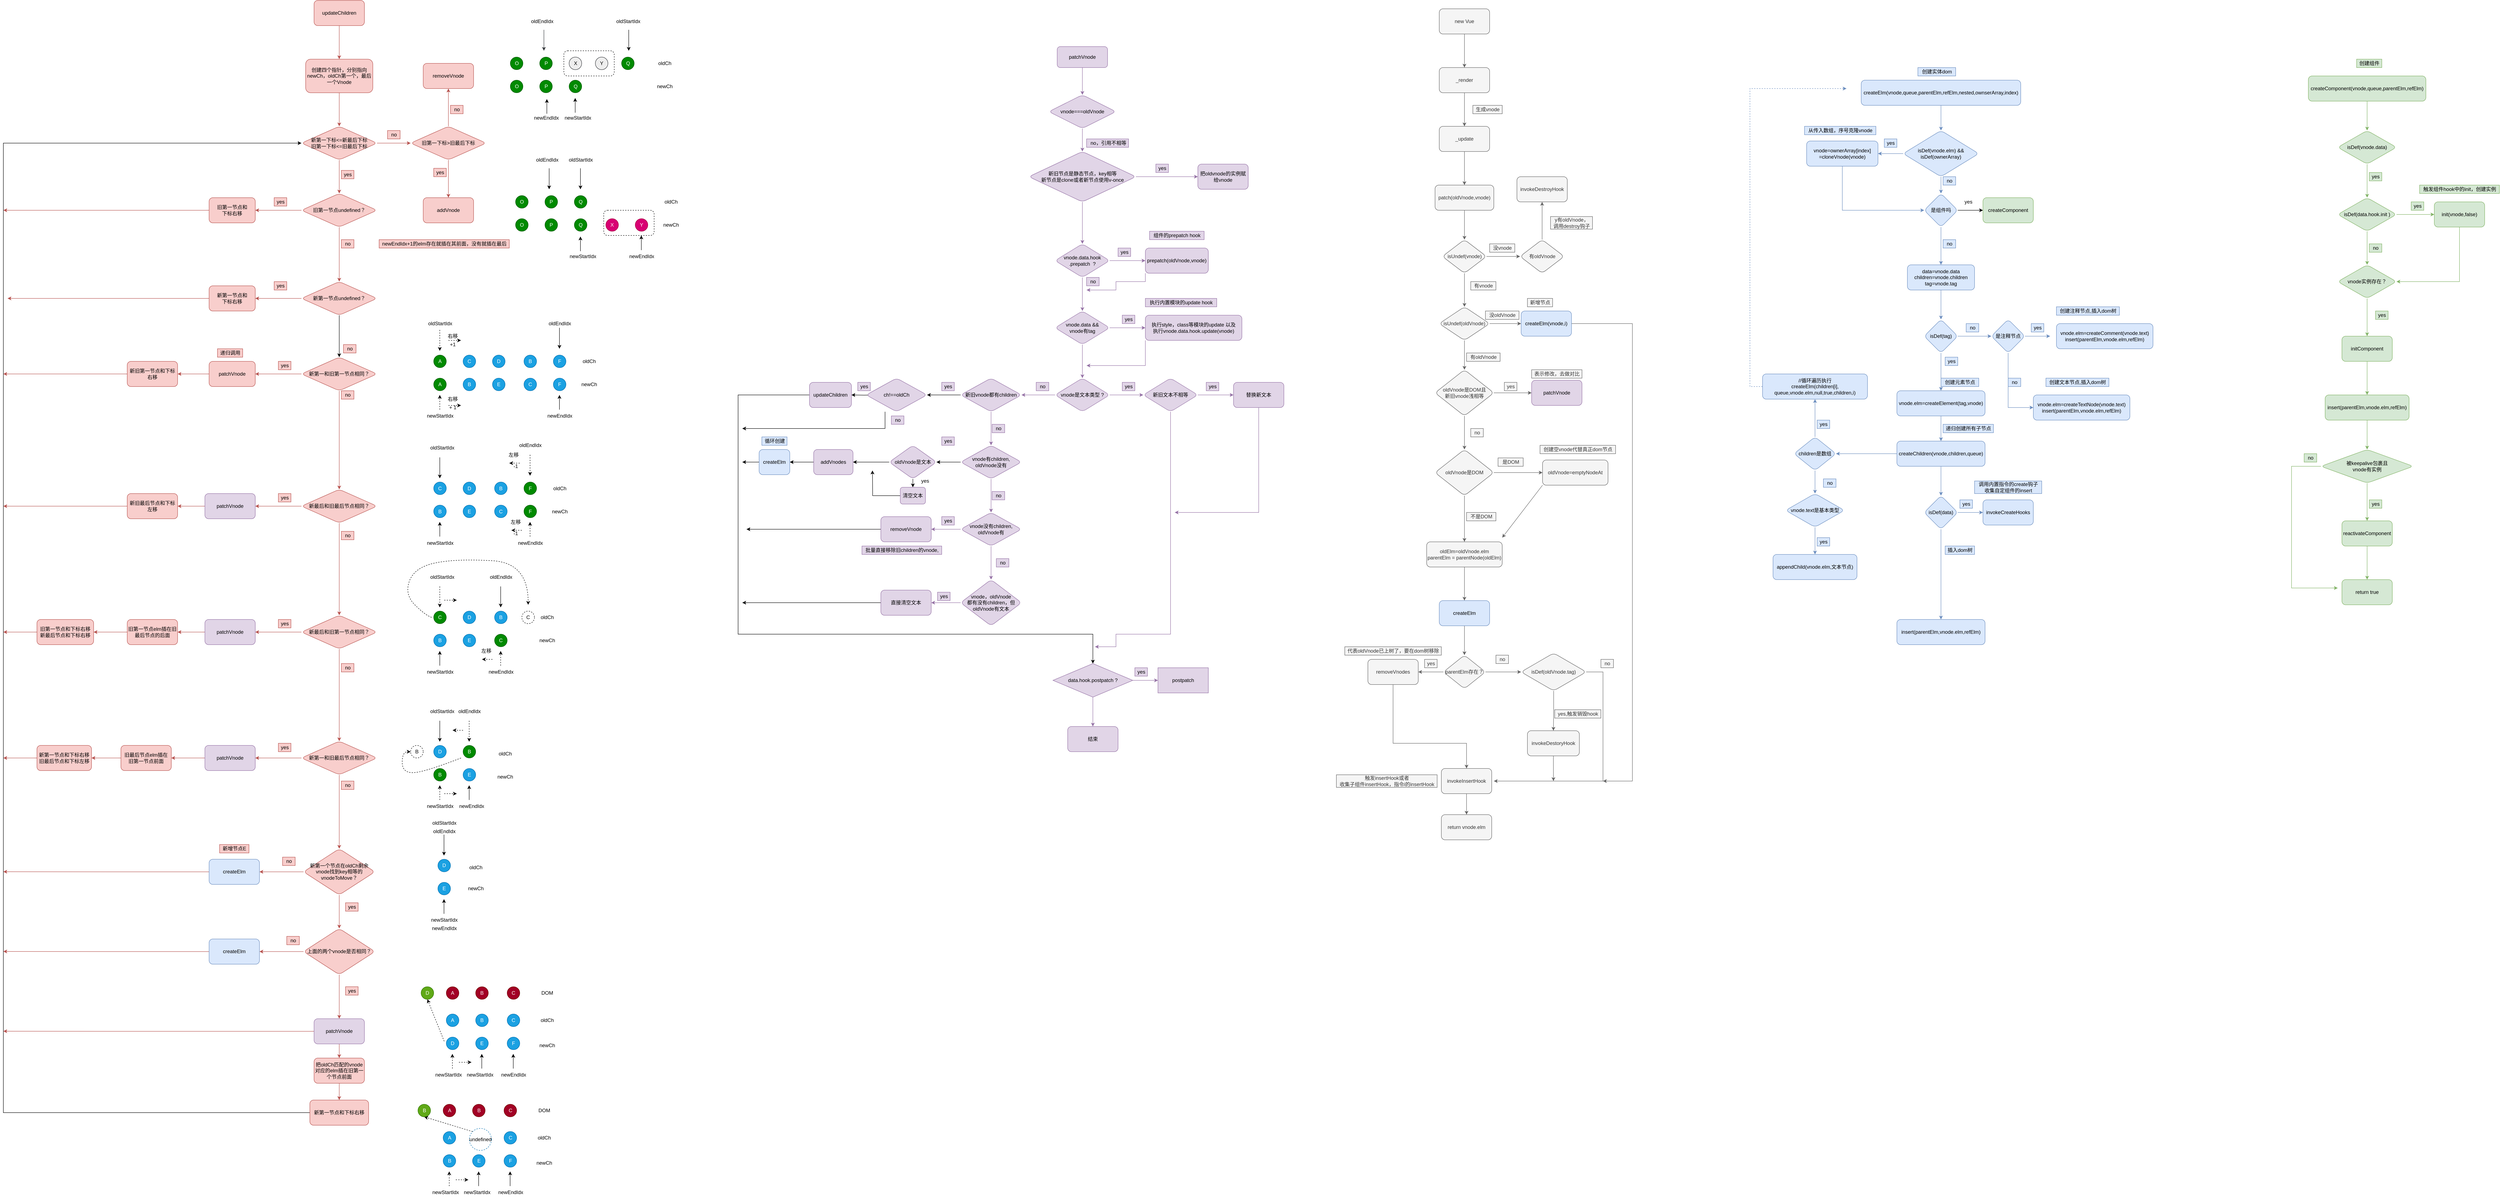 <mxfile version="16.5.1" type="device"><diagram id="C5RBs43oDa-KdzZeNtuy" name="Page-1"><mxGraphModel dx="7706" dy="1003" grid="1" gridSize="10" guides="1" tooltips="1" connect="1" arrows="1" fold="1" page="1" pageScale="1" pageWidth="3300" pageHeight="4681" math="0" shadow="0"><root><mxCell id="WIyWlLk6GJQsqaUBKTNV-0"/><mxCell id="WIyWlLk6GJQsqaUBKTNV-1" parent="WIyWlLk6GJQsqaUBKTNV-0"/><mxCell id="8fVVbVijybCdxJokqFpM-2" value="" style="edgeStyle=orthogonalEdgeStyle;rounded=0;orthogonalLoop=1;jettySize=auto;html=1;fillColor=#f5f5f5;strokeColor=#666666;" parent="WIyWlLk6GJQsqaUBKTNV-1" source="8fVVbVijybCdxJokqFpM-0" target="8fVVbVijybCdxJokqFpM-1" edge="1"><mxGeometry relative="1" as="geometry"/></mxCell><mxCell id="8fVVbVijybCdxJokqFpM-0" value="new Vue" style="rounded=1;whiteSpace=wrap;html=1;fillColor=#f5f5f5;fontColor=#333333;strokeColor=#666666;" parent="WIyWlLk6GJQsqaUBKTNV-1" vertex="1"><mxGeometry x="90" y="60" width="120" height="60" as="geometry"/></mxCell><mxCell id="8fVVbVijybCdxJokqFpM-4" value="" style="edgeStyle=orthogonalEdgeStyle;rounded=0;orthogonalLoop=1;jettySize=auto;html=1;fillColor=#f5f5f5;strokeColor=#666666;" parent="WIyWlLk6GJQsqaUBKTNV-1" source="8fVVbVijybCdxJokqFpM-1" target="8fVVbVijybCdxJokqFpM-3" edge="1"><mxGeometry relative="1" as="geometry"/></mxCell><mxCell id="8fVVbVijybCdxJokqFpM-1" value="_render" style="rounded=1;whiteSpace=wrap;html=1;fillColor=#f5f5f5;fontColor=#333333;strokeColor=#666666;" parent="WIyWlLk6GJQsqaUBKTNV-1" vertex="1"><mxGeometry x="90" y="200" width="120" height="60" as="geometry"/></mxCell><mxCell id="8fVVbVijybCdxJokqFpM-7" value="" style="edgeStyle=orthogonalEdgeStyle;rounded=0;orthogonalLoop=1;jettySize=auto;html=1;fillColor=#f5f5f5;strokeColor=#666666;" parent="WIyWlLk6GJQsqaUBKTNV-1" source="8fVVbVijybCdxJokqFpM-3" target="8fVVbVijybCdxJokqFpM-6" edge="1"><mxGeometry relative="1" as="geometry"/></mxCell><mxCell id="8fVVbVijybCdxJokqFpM-3" value="_update" style="whiteSpace=wrap;html=1;rounded=1;fillColor=#f5f5f5;fontColor=#333333;strokeColor=#666666;" parent="WIyWlLk6GJQsqaUBKTNV-1" vertex="1"><mxGeometry x="90" y="340" width="120" height="60" as="geometry"/></mxCell><mxCell id="8fVVbVijybCdxJokqFpM-5" value="生成vnode" style="text;html=1;align=center;verticalAlign=middle;resizable=0;points=[];autosize=1;strokeColor=#666666;fillColor=#f5f5f5;fontColor=#333333;" parent="WIyWlLk6GJQsqaUBKTNV-1" vertex="1"><mxGeometry x="170" y="290" width="70" height="20" as="geometry"/></mxCell><mxCell id="8fVVbVijybCdxJokqFpM-11" value="" style="edgeStyle=orthogonalEdgeStyle;rounded=0;orthogonalLoop=1;jettySize=auto;html=1;fillColor=#f5f5f5;strokeColor=#666666;" parent="WIyWlLk6GJQsqaUBKTNV-1" source="8fVVbVijybCdxJokqFpM-6" target="8fVVbVijybCdxJokqFpM-10" edge="1"><mxGeometry relative="1" as="geometry"/></mxCell><mxCell id="8fVVbVijybCdxJokqFpM-6" value="patch(oldVnode,vnode)" style="whiteSpace=wrap;html=1;rounded=1;fillColor=#f5f5f5;fontColor=#333333;strokeColor=#666666;" parent="WIyWlLk6GJQsqaUBKTNV-1" vertex="1"><mxGeometry x="80" y="480" width="140" height="60" as="geometry"/></mxCell><mxCell id="8fVVbVijybCdxJokqFpM-14" value="" style="edgeStyle=orthogonalEdgeStyle;rounded=0;orthogonalLoop=1;jettySize=auto;html=1;fillColor=#f5f5f5;strokeColor=#666666;" parent="WIyWlLk6GJQsqaUBKTNV-1" source="8fVVbVijybCdxJokqFpM-10" target="8fVVbVijybCdxJokqFpM-13" edge="1"><mxGeometry relative="1" as="geometry"/></mxCell><mxCell id="8fVVbVijybCdxJokqFpM-20" value="" style="edgeStyle=orthogonalEdgeStyle;rounded=0;orthogonalLoop=1;jettySize=auto;html=1;fillColor=#f5f5f5;strokeColor=#666666;" parent="WIyWlLk6GJQsqaUBKTNV-1" source="8fVVbVijybCdxJokqFpM-10" target="8fVVbVijybCdxJokqFpM-19" edge="1"><mxGeometry relative="1" as="geometry"/></mxCell><mxCell id="8fVVbVijybCdxJokqFpM-10" value="isUndef(vnode)" style="rhombus;whiteSpace=wrap;html=1;rounded=1;fillColor=#f5f5f5;fontColor=#333333;strokeColor=#666666;" parent="WIyWlLk6GJQsqaUBKTNV-1" vertex="1"><mxGeometry x="97.5" y="610" width="105" height="80" as="geometry"/></mxCell><mxCell id="8fVVbVijybCdxJokqFpM-17" value="" style="edgeStyle=orthogonalEdgeStyle;rounded=0;orthogonalLoop=1;jettySize=auto;html=1;fillColor=#f5f5f5;strokeColor=#666666;" parent="WIyWlLk6GJQsqaUBKTNV-1" source="8fVVbVijybCdxJokqFpM-13" target="8fVVbVijybCdxJokqFpM-16" edge="1"><mxGeometry relative="1" as="geometry"/></mxCell><mxCell id="8fVVbVijybCdxJokqFpM-13" value="有oldVnode" style="rhombus;whiteSpace=wrap;html=1;rounded=1;fillColor=#f5f5f5;fontColor=#333333;strokeColor=#666666;" parent="WIyWlLk6GJQsqaUBKTNV-1" vertex="1"><mxGeometry x="282.5" y="610" width="105" height="80" as="geometry"/></mxCell><mxCell id="8fVVbVijybCdxJokqFpM-15" value="没vnode" style="text;html=1;align=center;verticalAlign=middle;resizable=0;points=[];autosize=1;strokeColor=#666666;fillColor=#f5f5f5;fontColor=#333333;" parent="WIyWlLk6GJQsqaUBKTNV-1" vertex="1"><mxGeometry x="210" y="620" width="60" height="20" as="geometry"/></mxCell><mxCell id="8fVVbVijybCdxJokqFpM-16" value="invokeDestroyHook" style="whiteSpace=wrap;html=1;rounded=1;fillColor=#f5f5f5;fontColor=#333333;strokeColor=#666666;" parent="WIyWlLk6GJQsqaUBKTNV-1" vertex="1"><mxGeometry x="275" y="460" width="120" height="60" as="geometry"/></mxCell><mxCell id="8fVVbVijybCdxJokqFpM-18" value="y有oldVnode，&lt;br&gt;调用destroy钩子" style="text;html=1;align=center;verticalAlign=middle;resizable=0;points=[];autosize=1;strokeColor=#666666;fillColor=#f5f5f5;fontColor=#333333;" parent="WIyWlLk6GJQsqaUBKTNV-1" vertex="1"><mxGeometry x="355" y="555" width="100" height="30" as="geometry"/></mxCell><mxCell id="8fVVbVijybCdxJokqFpM-23" value="" style="edgeStyle=orthogonalEdgeStyle;rounded=0;orthogonalLoop=1;jettySize=auto;html=1;fillColor=#f5f5f5;strokeColor=#666666;" parent="WIyWlLk6GJQsqaUBKTNV-1" source="8fVVbVijybCdxJokqFpM-19" target="8fVVbVijybCdxJokqFpM-22" edge="1"><mxGeometry relative="1" as="geometry"/></mxCell><mxCell id="8fVVbVijybCdxJokqFpM-27" value="" style="edgeStyle=orthogonalEdgeStyle;rounded=0;orthogonalLoop=1;jettySize=auto;html=1;fillColor=#f5f5f5;strokeColor=#666666;" parent="WIyWlLk6GJQsqaUBKTNV-1" source="8fVVbVijybCdxJokqFpM-19" target="8fVVbVijybCdxJokqFpM-26" edge="1"><mxGeometry relative="1" as="geometry"/></mxCell><mxCell id="8fVVbVijybCdxJokqFpM-19" value="isUndef(oldVnode)" style="rhombus;whiteSpace=wrap;html=1;rounded=1;fillColor=#f5f5f5;fontColor=#333333;strokeColor=#666666;" parent="WIyWlLk6GJQsqaUBKTNV-1" vertex="1"><mxGeometry x="90" y="770" width="120" height="80" as="geometry"/></mxCell><mxCell id="8fVVbVijybCdxJokqFpM-21" value="有vnode" style="text;html=1;align=center;verticalAlign=middle;resizable=0;points=[];autosize=1;strokeColor=#666666;fillColor=#f5f5f5;fontColor=#333333;" parent="WIyWlLk6GJQsqaUBKTNV-1" vertex="1"><mxGeometry x="165" y="710" width="60" height="20" as="geometry"/></mxCell><mxCell id="8fVVbVijybCdxJokqFpM-147" style="edgeStyle=none;rounded=0;orthogonalLoop=1;jettySize=auto;html=1;exitX=1;exitY=0.5;exitDx=0;exitDy=0;fillColor=#f5f5f5;strokeColor=#666666;" parent="WIyWlLk6GJQsqaUBKTNV-1" source="8fVVbVijybCdxJokqFpM-22" edge="1"><mxGeometry relative="1" as="geometry"><mxPoint x="480" y="1900" as="targetPoint"/><Array as="points"><mxPoint x="550" y="810"/><mxPoint x="550" y="1900"/></Array></mxGeometry></mxCell><mxCell id="8fVVbVijybCdxJokqFpM-22" value="createElm(vnode,i)" style="whiteSpace=wrap;html=1;rounded=1;fillColor=#dae8fc;strokeColor=#6c8ebf;" parent="WIyWlLk6GJQsqaUBKTNV-1" vertex="1"><mxGeometry x="285" y="780" width="120" height="60" as="geometry"/></mxCell><mxCell id="8fVVbVijybCdxJokqFpM-24" value="没oldVnode" style="text;html=1;align=center;verticalAlign=middle;resizable=0;points=[];autosize=1;strokeColor=#666666;fillColor=#f5f5f5;fontColor=#333333;" parent="WIyWlLk6GJQsqaUBKTNV-1" vertex="1"><mxGeometry x="200" y="780" width="80" height="20" as="geometry"/></mxCell><mxCell id="8fVVbVijybCdxJokqFpM-25" value="新增节点" style="text;html=1;align=center;verticalAlign=middle;resizable=0;points=[];autosize=1;strokeColor=#666666;fillColor=#f5f5f5;fontColor=#333333;" parent="WIyWlLk6GJQsqaUBKTNV-1" vertex="1"><mxGeometry x="300" y="750" width="60" height="20" as="geometry"/></mxCell><mxCell id="8fVVbVijybCdxJokqFpM-30" value="" style="edgeStyle=orthogonalEdgeStyle;rounded=0;orthogonalLoop=1;jettySize=auto;html=1;fillColor=#f5f5f5;strokeColor=#666666;" parent="WIyWlLk6GJQsqaUBKTNV-1" source="8fVVbVijybCdxJokqFpM-26" target="8fVVbVijybCdxJokqFpM-29" edge="1"><mxGeometry relative="1" as="geometry"/></mxCell><mxCell id="8fVVbVijybCdxJokqFpM-35" value="" style="edgeStyle=orthogonalEdgeStyle;rounded=0;orthogonalLoop=1;jettySize=auto;html=1;fillColor=#f5f5f5;strokeColor=#666666;" parent="WIyWlLk6GJQsqaUBKTNV-1" source="8fVVbVijybCdxJokqFpM-26" target="8fVVbVijybCdxJokqFpM-34" edge="1"><mxGeometry relative="1" as="geometry"/></mxCell><mxCell id="8fVVbVijybCdxJokqFpM-26" value="oldVnode是DOM且&lt;br&gt;新旧vnode浅相等" style="rhombus;whiteSpace=wrap;html=1;rounded=1;fillColor=#f5f5f5;fontColor=#333333;strokeColor=#666666;" parent="WIyWlLk6GJQsqaUBKTNV-1" vertex="1"><mxGeometry x="80" y="920" width="140" height="110" as="geometry"/></mxCell><mxCell id="8fVVbVijybCdxJokqFpM-28" value="有oldVnode" style="text;html=1;align=center;verticalAlign=middle;resizable=0;points=[];autosize=1;strokeColor=#666666;fillColor=#f5f5f5;fontColor=#333333;" parent="WIyWlLk6GJQsqaUBKTNV-1" vertex="1"><mxGeometry x="155" y="880" width="80" height="20" as="geometry"/></mxCell><mxCell id="8fVVbVijybCdxJokqFpM-29" value="patchVnode" style="whiteSpace=wrap;html=1;rounded=1;fillColor=#e1d5e7;strokeColor=#9673a6;" parent="WIyWlLk6GJQsqaUBKTNV-1" vertex="1"><mxGeometry x="310" y="945" width="120" height="60" as="geometry"/></mxCell><mxCell id="8fVVbVijybCdxJokqFpM-31" value="yes" style="text;html=1;align=center;verticalAlign=middle;resizable=0;points=[];autosize=1;strokeColor=#666666;fillColor=#f5f5f5;fontColor=#333333;" parent="WIyWlLk6GJQsqaUBKTNV-1" vertex="1"><mxGeometry x="245" y="950" width="30" height="20" as="geometry"/></mxCell><mxCell id="8fVVbVijybCdxJokqFpM-33" value="表示修改，去做对比" style="text;html=1;align=center;verticalAlign=middle;resizable=0;points=[];autosize=1;strokeColor=#666666;fillColor=#f5f5f5;fontColor=#333333;" parent="WIyWlLk6GJQsqaUBKTNV-1" vertex="1"><mxGeometry x="310" y="920" width="120" height="20" as="geometry"/></mxCell><mxCell id="8fVVbVijybCdxJokqFpM-38" value="" style="edgeStyle=orthogonalEdgeStyle;rounded=0;orthogonalLoop=1;jettySize=auto;html=1;fillColor=#f5f5f5;strokeColor=#666666;" parent="WIyWlLk6GJQsqaUBKTNV-1" source="8fVVbVijybCdxJokqFpM-34" target="8fVVbVijybCdxJokqFpM-37" edge="1"><mxGeometry relative="1" as="geometry"/></mxCell><mxCell id="8fVVbVijybCdxJokqFpM-40" value="" style="edgeStyle=orthogonalEdgeStyle;rounded=0;orthogonalLoop=1;jettySize=auto;html=1;fillColor=#f5f5f5;strokeColor=#666666;" parent="WIyWlLk6GJQsqaUBKTNV-1" source="8fVVbVijybCdxJokqFpM-34" target="8fVVbVijybCdxJokqFpM-39" edge="1"><mxGeometry relative="1" as="geometry"/></mxCell><mxCell id="8fVVbVijybCdxJokqFpM-34" value="oldVnode是DOM" style="rhombus;whiteSpace=wrap;html=1;rounded=1;fillColor=#f5f5f5;fontColor=#333333;strokeColor=#666666;" parent="WIyWlLk6GJQsqaUBKTNV-1" vertex="1"><mxGeometry x="80" y="1110" width="140" height="110" as="geometry"/></mxCell><mxCell id="8fVVbVijybCdxJokqFpM-36" value="no" style="text;html=1;align=center;verticalAlign=middle;resizable=0;points=[];autosize=1;strokeColor=#666666;fillColor=#f5f5f5;fontColor=#333333;" parent="WIyWlLk6GJQsqaUBKTNV-1" vertex="1"><mxGeometry x="165" y="1060" width="30" height="20" as="geometry"/></mxCell><mxCell id="8fVVbVijybCdxJokqFpM-45" value="" style="edgeStyle=orthogonalEdgeStyle;rounded=0;orthogonalLoop=1;jettySize=auto;html=1;fillColor=#f5f5f5;strokeColor=#666666;" parent="WIyWlLk6GJQsqaUBKTNV-1" source="8fVVbVijybCdxJokqFpM-37" target="8fVVbVijybCdxJokqFpM-44" edge="1"><mxGeometry relative="1" as="geometry"/></mxCell><mxCell id="8fVVbVijybCdxJokqFpM-37" value="oldElm=oldVnode.elm&lt;br&gt;parentElm = parentNode(oldElm)" style="whiteSpace=wrap;html=1;rounded=1;fillColor=#f5f5f5;fontColor=#333333;strokeColor=#666666;" parent="WIyWlLk6GJQsqaUBKTNV-1" vertex="1"><mxGeometry x="60" y="1330" width="180" height="60" as="geometry"/></mxCell><mxCell id="8fVVbVijybCdxJokqFpM-146" style="edgeStyle=none;rounded=0;orthogonalLoop=1;jettySize=auto;html=1;exitX=0;exitY=1;exitDx=0;exitDy=0;fillColor=#f5f5f5;strokeColor=#666666;" parent="WIyWlLk6GJQsqaUBKTNV-1" source="8fVVbVijybCdxJokqFpM-39" edge="1"><mxGeometry relative="1" as="geometry"><mxPoint x="240" y="1320" as="targetPoint"/></mxGeometry></mxCell><mxCell id="8fVVbVijybCdxJokqFpM-39" value="oldVnode=emptyNodeAt" style="whiteSpace=wrap;html=1;rounded=1;fillColor=#f5f5f5;fontColor=#333333;strokeColor=#666666;" parent="WIyWlLk6GJQsqaUBKTNV-1" vertex="1"><mxGeometry x="336" y="1135" width="156" height="60" as="geometry"/></mxCell><mxCell id="8fVVbVijybCdxJokqFpM-41" value="是DOM" style="text;html=1;align=center;verticalAlign=middle;resizable=0;points=[];autosize=1;strokeColor=#666666;fillColor=#f5f5f5;fontColor=#333333;" parent="WIyWlLk6GJQsqaUBKTNV-1" vertex="1"><mxGeometry x="230" y="1130" width="60" height="20" as="geometry"/></mxCell><mxCell id="8fVVbVijybCdxJokqFpM-42" value="不是DOM" style="text;html=1;align=center;verticalAlign=middle;resizable=0;points=[];autosize=1;strokeColor=#666666;fillColor=#f5f5f5;fontColor=#333333;" parent="WIyWlLk6GJQsqaUBKTNV-1" vertex="1"><mxGeometry x="155" y="1260" width="70" height="20" as="geometry"/></mxCell><mxCell id="8fVVbVijybCdxJokqFpM-43" value="创建空vnode代替真正dom节点" style="text;html=1;align=center;verticalAlign=middle;resizable=0;points=[];autosize=1;strokeColor=#666666;fillColor=#f5f5f5;fontColor=#333333;" parent="WIyWlLk6GJQsqaUBKTNV-1" vertex="1"><mxGeometry x="330" y="1100" width="180" height="20" as="geometry"/></mxCell><mxCell id="8fVVbVijybCdxJokqFpM-47" value="" style="edgeStyle=orthogonalEdgeStyle;rounded=0;orthogonalLoop=1;jettySize=auto;html=1;fillColor=#f5f5f5;strokeColor=#666666;" parent="WIyWlLk6GJQsqaUBKTNV-1" source="8fVVbVijybCdxJokqFpM-44" target="8fVVbVijybCdxJokqFpM-46" edge="1"><mxGeometry relative="1" as="geometry"/></mxCell><mxCell id="8fVVbVijybCdxJokqFpM-44" value="createElm" style="whiteSpace=wrap;html=1;rounded=1;fillColor=#dae8fc;strokeColor=#6c8ebf;" parent="WIyWlLk6GJQsqaUBKTNV-1" vertex="1"><mxGeometry x="90" y="1470" width="120" height="60" as="geometry"/></mxCell><mxCell id="8fVVbVijybCdxJokqFpM-49" value="" style="edgeStyle=orthogonalEdgeStyle;rounded=0;orthogonalLoop=1;jettySize=auto;html=1;fillColor=#f5f5f5;strokeColor=#666666;" parent="WIyWlLk6GJQsqaUBKTNV-1" source="8fVVbVijybCdxJokqFpM-46" target="8fVVbVijybCdxJokqFpM-48" edge="1"><mxGeometry relative="1" as="geometry"/></mxCell><mxCell id="8fVVbVijybCdxJokqFpM-52" value="" style="edgeStyle=orthogonalEdgeStyle;rounded=0;orthogonalLoop=1;jettySize=auto;html=1;fillColor=#f5f5f5;strokeColor=#666666;" parent="WIyWlLk6GJQsqaUBKTNV-1" source="8fVVbVijybCdxJokqFpM-46" target="8fVVbVijybCdxJokqFpM-51" edge="1"><mxGeometry relative="1" as="geometry"/></mxCell><mxCell id="8fVVbVijybCdxJokqFpM-46" value="parentElm存在？" style="rhombus;whiteSpace=wrap;html=1;rounded=1;fillColor=#f5f5f5;fontColor=#333333;strokeColor=#666666;" parent="WIyWlLk6GJQsqaUBKTNV-1" vertex="1"><mxGeometry x="100" y="1600" width="100" height="80" as="geometry"/></mxCell><mxCell id="8fVVbVijybCdxJokqFpM-62" value="" style="edgeStyle=orthogonalEdgeStyle;rounded=0;orthogonalLoop=1;jettySize=auto;html=1;fillColor=#f5f5f5;strokeColor=#666666;" parent="WIyWlLk6GJQsqaUBKTNV-1" source="8fVVbVijybCdxJokqFpM-48" target="8fVVbVijybCdxJokqFpM-61" edge="1"><mxGeometry relative="1" as="geometry"><Array as="points"><mxPoint x="-20" y="1810"/></Array></mxGeometry></mxCell><mxCell id="8fVVbVijybCdxJokqFpM-48" value="removeVnodes" style="whiteSpace=wrap;html=1;rounded=1;fillColor=#f5f5f5;fontColor=#333333;strokeColor=#666666;" parent="WIyWlLk6GJQsqaUBKTNV-1" vertex="1"><mxGeometry x="-80" y="1610" width="120" height="60" as="geometry"/></mxCell><mxCell id="8fVVbVijybCdxJokqFpM-50" value="代表oldVnode已上树了，要在dom树移除" style="text;html=1;align=center;verticalAlign=middle;resizable=0;points=[];autosize=1;strokeColor=#666666;fillColor=#f5f5f5;fontColor=#333333;" parent="WIyWlLk6GJQsqaUBKTNV-1" vertex="1"><mxGeometry x="-135" y="1580" width="230" height="20" as="geometry"/></mxCell><mxCell id="8fVVbVijybCdxJokqFpM-55" style="edgeStyle=orthogonalEdgeStyle;rounded=0;orthogonalLoop=1;jettySize=auto;html=1;exitX=1;exitY=0.5;exitDx=0;exitDy=0;fillColor=#f5f5f5;strokeColor=#666666;" parent="WIyWlLk6GJQsqaUBKTNV-1" source="8fVVbVijybCdxJokqFpM-51" edge="1"><mxGeometry relative="1" as="geometry"><mxPoint x="220" y="1900" as="targetPoint"/><Array as="points"><mxPoint x="480" y="1640"/><mxPoint x="480" y="1900"/><mxPoint x="270" y="1900"/></Array></mxGeometry></mxCell><mxCell id="8fVVbVijybCdxJokqFpM-57" value="" style="edgeStyle=orthogonalEdgeStyle;rounded=0;orthogonalLoop=1;jettySize=auto;html=1;fillColor=#f5f5f5;strokeColor=#666666;" parent="WIyWlLk6GJQsqaUBKTNV-1" source="8fVVbVijybCdxJokqFpM-51" target="8fVVbVijybCdxJokqFpM-56" edge="1"><mxGeometry relative="1" as="geometry"/></mxCell><mxCell id="8fVVbVijybCdxJokqFpM-51" value="isDef(oldVnode.tag)" style="rhombus;whiteSpace=wrap;html=1;rounded=1;fillColor=#f5f5f5;fontColor=#333333;strokeColor=#666666;" parent="WIyWlLk6GJQsqaUBKTNV-1" vertex="1"><mxGeometry x="285" y="1595" width="155" height="90" as="geometry"/></mxCell><mxCell id="8fVVbVijybCdxJokqFpM-53" value="yes" style="text;html=1;align=center;verticalAlign=middle;resizable=0;points=[];autosize=1;strokeColor=#666666;fillColor=#f5f5f5;fontColor=#333333;" parent="WIyWlLk6GJQsqaUBKTNV-1" vertex="1"><mxGeometry x="55" y="1610" width="30" height="20" as="geometry"/></mxCell><mxCell id="8fVVbVijybCdxJokqFpM-54" value="no" style="text;html=1;align=center;verticalAlign=middle;resizable=0;points=[];autosize=1;strokeColor=#666666;fillColor=#f5f5f5;fontColor=#333333;" parent="WIyWlLk6GJQsqaUBKTNV-1" vertex="1"><mxGeometry x="225" y="1600" width="30" height="20" as="geometry"/></mxCell><mxCell id="8fVVbVijybCdxJokqFpM-145" style="edgeStyle=none;rounded=0;orthogonalLoop=1;jettySize=auto;html=1;exitX=0.5;exitY=1;exitDx=0;exitDy=0;fillColor=#f5f5f5;strokeColor=#666666;" parent="WIyWlLk6GJQsqaUBKTNV-1" source="8fVVbVijybCdxJokqFpM-56" edge="1"><mxGeometry relative="1" as="geometry"><mxPoint x="362" y="1900" as="targetPoint"/></mxGeometry></mxCell><mxCell id="8fVVbVijybCdxJokqFpM-56" value="invokeDestoryHook" style="whiteSpace=wrap;html=1;rounded=1;fillColor=#f5f5f5;fontColor=#333333;strokeColor=#666666;" parent="WIyWlLk6GJQsqaUBKTNV-1" vertex="1"><mxGeometry x="300" y="1780" width="123.75" height="60" as="geometry"/></mxCell><mxCell id="8fVVbVijybCdxJokqFpM-58" value="yes,触发销毁hook" style="text;html=1;align=center;verticalAlign=middle;resizable=0;points=[];autosize=1;strokeColor=#666666;fillColor=#f5f5f5;fontColor=#333333;" parent="WIyWlLk6GJQsqaUBKTNV-1" vertex="1"><mxGeometry x="365" y="1730" width="110" height="20" as="geometry"/></mxCell><mxCell id="8fVVbVijybCdxJokqFpM-73" value="" style="edgeStyle=none;rounded=0;orthogonalLoop=1;jettySize=auto;html=1;fillColor=#f5f5f5;strokeColor=#666666;" parent="WIyWlLk6GJQsqaUBKTNV-1" source="8fVVbVijybCdxJokqFpM-61" target="8fVVbVijybCdxJokqFpM-72" edge="1"><mxGeometry relative="1" as="geometry"/></mxCell><mxCell id="8fVVbVijybCdxJokqFpM-61" value="invokeInsertHook" style="whiteSpace=wrap;html=1;rounded=1;fillColor=#f5f5f5;fontColor=#333333;strokeColor=#666666;" parent="WIyWlLk6GJQsqaUBKTNV-1" vertex="1"><mxGeometry x="95" y="1870" width="120" height="60" as="geometry"/></mxCell><mxCell id="8fVVbVijybCdxJokqFpM-63" value="触发insertHook或者&lt;br&gt;收集子组件insertHook，指令i的insertHook" style="text;html=1;align=center;verticalAlign=middle;resizable=0;points=[];autosize=1;strokeColor=#666666;fillColor=#f5f5f5;fontColor=#333333;" parent="WIyWlLk6GJQsqaUBKTNV-1" vertex="1"><mxGeometry x="-155" y="1885" width="240" height="30" as="geometry"/></mxCell><mxCell id="8fVVbVijybCdxJokqFpM-71" value="no" style="text;html=1;align=center;verticalAlign=middle;resizable=0;points=[];autosize=1;strokeColor=#666666;fillColor=#f5f5f5;fontColor=#333333;" parent="WIyWlLk6GJQsqaUBKTNV-1" vertex="1"><mxGeometry x="475" y="1610" width="30" height="20" as="geometry"/></mxCell><mxCell id="8fVVbVijybCdxJokqFpM-72" value="return vnode.elm" style="whiteSpace=wrap;html=1;rounded=1;fillColor=#f5f5f5;fontColor=#333333;strokeColor=#666666;" parent="WIyWlLk6GJQsqaUBKTNV-1" vertex="1"><mxGeometry x="95" y="1980" width="120" height="60" as="geometry"/></mxCell><mxCell id="8fVVbVijybCdxJokqFpM-76" value="" style="edgeStyle=none;rounded=0;orthogonalLoop=1;jettySize=auto;html=1;fillColor=#dae8fc;strokeColor=#6c8ebf;" parent="WIyWlLk6GJQsqaUBKTNV-1" source="8fVVbVijybCdxJokqFpM-74" target="8fVVbVijybCdxJokqFpM-75" edge="1"><mxGeometry relative="1" as="geometry"/></mxCell><mxCell id="8fVVbVijybCdxJokqFpM-74" value="createElm(vnode,queue,parentElm,refElm,nested,ownserArray,index)" style="rounded=1;whiteSpace=wrap;html=1;fillColor=#dae8fc;strokeColor=#6c8ebf;" parent="WIyWlLk6GJQsqaUBKTNV-1" vertex="1"><mxGeometry x="1095" y="230" width="380" height="60" as="geometry"/></mxCell><mxCell id="8fVVbVijybCdxJokqFpM-78" value="" style="edgeStyle=none;rounded=0;orthogonalLoop=1;jettySize=auto;html=1;fillColor=#dae8fc;strokeColor=#6c8ebf;" parent="WIyWlLk6GJQsqaUBKTNV-1" source="8fVVbVijybCdxJokqFpM-75" target="8fVVbVijybCdxJokqFpM-77" edge="1"><mxGeometry relative="1" as="geometry"/></mxCell><mxCell id="8fVVbVijybCdxJokqFpM-84" style="edgeStyle=none;rounded=0;orthogonalLoop=1;jettySize=auto;html=1;exitX=0.5;exitY=1;exitDx=0;exitDy=0;entryX=0.5;entryY=0;entryDx=0;entryDy=0;fillColor=#dae8fc;strokeColor=#6c8ebf;" parent="WIyWlLk6GJQsqaUBKTNV-1" source="8fVVbVijybCdxJokqFpM-75" target="8fVVbVijybCdxJokqFpM-81" edge="1"><mxGeometry relative="1" as="geometry"/></mxCell><mxCell id="8fVVbVijybCdxJokqFpM-75" value="isDef(vnode.elm) &amp;amp;&amp;amp; &lt;br&gt;isDef(ownerArray)" style="rhombus;whiteSpace=wrap;html=1;rounded=1;fillColor=#dae8fc;strokeColor=#6c8ebf;" parent="WIyWlLk6GJQsqaUBKTNV-1" vertex="1"><mxGeometry x="1195" y="350" width="180" height="110" as="geometry"/></mxCell><mxCell id="8fVVbVijybCdxJokqFpM-82" value="" style="edgeStyle=none;rounded=0;orthogonalLoop=1;jettySize=auto;html=1;fillColor=#dae8fc;strokeColor=#6c8ebf;" parent="WIyWlLk6GJQsqaUBKTNV-1" source="8fVVbVijybCdxJokqFpM-77" target="8fVVbVijybCdxJokqFpM-81" edge="1"><mxGeometry relative="1" as="geometry"><Array as="points"><mxPoint x="1050" y="540"/></Array></mxGeometry></mxCell><mxCell id="8fVVbVijybCdxJokqFpM-77" value="vnode=ownerArray[index]&lt;br&gt;=cloneVnode(vnode)" style="whiteSpace=wrap;html=1;rounded=1;fillColor=#dae8fc;strokeColor=#6c8ebf;" parent="WIyWlLk6GJQsqaUBKTNV-1" vertex="1"><mxGeometry x="965" y="375" width="170" height="60" as="geometry"/></mxCell><mxCell id="8fVVbVijybCdxJokqFpM-80" value="从传入数组，序号克隆vnode" style="text;html=1;align=center;verticalAlign=middle;resizable=0;points=[];autosize=1;strokeColor=#6c8ebf;fillColor=#dae8fc;" parent="WIyWlLk6GJQsqaUBKTNV-1" vertex="1"><mxGeometry x="960" y="340" width="170" height="20" as="geometry"/></mxCell><mxCell id="8fVVbVijybCdxJokqFpM-87" value="" style="edgeStyle=none;rounded=0;orthogonalLoop=1;jettySize=auto;html=1;fillColor=#dae8fc;strokeColor=#6c8ebf;" parent="WIyWlLk6GJQsqaUBKTNV-1" source="8fVVbVijybCdxJokqFpM-81" target="8fVVbVijybCdxJokqFpM-86" edge="1"><mxGeometry relative="1" as="geometry"/></mxCell><mxCell id="8fVVbVijybCdxJokqFpM-191" value="" style="edgeStyle=none;rounded=0;orthogonalLoop=1;jettySize=auto;html=1;" parent="WIyWlLk6GJQsqaUBKTNV-1" source="8fVVbVijybCdxJokqFpM-81" target="8fVVbVijybCdxJokqFpM-190" edge="1"><mxGeometry relative="1" as="geometry"/></mxCell><mxCell id="8fVVbVijybCdxJokqFpM-81" value="是组件吗" style="rhombus;whiteSpace=wrap;html=1;rounded=1;fillColor=#dae8fc;strokeColor=#6c8ebf;" parent="WIyWlLk6GJQsqaUBKTNV-1" vertex="1"><mxGeometry x="1245" y="500" width="80" height="80" as="geometry"/></mxCell><mxCell id="8fVVbVijybCdxJokqFpM-83" value="yes" style="text;html=1;align=center;verticalAlign=middle;resizable=0;points=[];autosize=1;strokeColor=#6c8ebf;fillColor=#dae8fc;" parent="WIyWlLk6GJQsqaUBKTNV-1" vertex="1"><mxGeometry x="1150" y="370" width="30" height="20" as="geometry"/></mxCell><mxCell id="8fVVbVijybCdxJokqFpM-85" value="no" style="text;html=1;align=center;verticalAlign=middle;resizable=0;points=[];autosize=1;strokeColor=#6c8ebf;fillColor=#dae8fc;" parent="WIyWlLk6GJQsqaUBKTNV-1" vertex="1"><mxGeometry x="1290" y="460" width="30" height="20" as="geometry"/></mxCell><mxCell id="8fVVbVijybCdxJokqFpM-92" value="" style="edgeStyle=none;rounded=0;orthogonalLoop=1;jettySize=auto;html=1;fillColor=#dae8fc;strokeColor=#6c8ebf;" parent="WIyWlLk6GJQsqaUBKTNV-1" source="8fVVbVijybCdxJokqFpM-86" target="8fVVbVijybCdxJokqFpM-91" edge="1"><mxGeometry relative="1" as="geometry"/></mxCell><mxCell id="8fVVbVijybCdxJokqFpM-86" value="data=vnode.data&lt;br&gt;children=vnode.children&lt;br&gt;tag=vnode.tag" style="whiteSpace=wrap;html=1;rounded=1;fillColor=#dae8fc;strokeColor=#6c8ebf;" parent="WIyWlLk6GJQsqaUBKTNV-1" vertex="1"><mxGeometry x="1205" y="670" width="160" height="60" as="geometry"/></mxCell><mxCell id="8fVVbVijybCdxJokqFpM-88" value="no" style="text;html=1;align=center;verticalAlign=middle;resizable=0;points=[];autosize=1;strokeColor=#6c8ebf;fillColor=#dae8fc;" parent="WIyWlLk6GJQsqaUBKTNV-1" vertex="1"><mxGeometry x="1290" y="610" width="30" height="20" as="geometry"/></mxCell><mxCell id="8fVVbVijybCdxJokqFpM-94" value="" style="edgeStyle=none;rounded=0;orthogonalLoop=1;jettySize=auto;html=1;fillColor=#dae8fc;strokeColor=#6c8ebf;" parent="WIyWlLk6GJQsqaUBKTNV-1" source="8fVVbVijybCdxJokqFpM-91" target="8fVVbVijybCdxJokqFpM-93" edge="1"><mxGeometry relative="1" as="geometry"/></mxCell><mxCell id="8fVVbVijybCdxJokqFpM-104" value="" style="edgeStyle=none;rounded=0;orthogonalLoop=1;jettySize=auto;html=1;fillColor=#dae8fc;strokeColor=#6c8ebf;" parent="WIyWlLk6GJQsqaUBKTNV-1" source="8fVVbVijybCdxJokqFpM-91" target="8fVVbVijybCdxJokqFpM-103" edge="1"><mxGeometry relative="1" as="geometry"/></mxCell><mxCell id="8fVVbVijybCdxJokqFpM-91" value="isDef(tag)" style="rhombus;whiteSpace=wrap;html=1;rounded=1;fillColor=#dae8fc;strokeColor=#6c8ebf;" parent="WIyWlLk6GJQsqaUBKTNV-1" vertex="1"><mxGeometry x="1245" y="800" width="80" height="80" as="geometry"/></mxCell><mxCell id="8fVVbVijybCdxJokqFpM-96" value="" style="edgeStyle=none;rounded=0;orthogonalLoop=1;jettySize=auto;html=1;fillColor=#dae8fc;strokeColor=#6c8ebf;" parent="WIyWlLk6GJQsqaUBKTNV-1" source="8fVVbVijybCdxJokqFpM-93" edge="1"><mxGeometry relative="1" as="geometry"><mxPoint x="1545" y="840" as="targetPoint"/></mxGeometry></mxCell><mxCell id="8fVVbVijybCdxJokqFpM-99" value="" style="edgeStyle=none;rounded=0;orthogonalLoop=1;jettySize=auto;html=1;entryX=0;entryY=0.5;entryDx=0;entryDy=0;fillColor=#dae8fc;strokeColor=#6c8ebf;" parent="WIyWlLk6GJQsqaUBKTNV-1" source="8fVVbVijybCdxJokqFpM-93" target="8fVVbVijybCdxJokqFpM-98" edge="1"><mxGeometry relative="1" as="geometry"><Array as="points"><mxPoint x="1445" y="1010"/></Array></mxGeometry></mxCell><mxCell id="8fVVbVijybCdxJokqFpM-93" value="是注释节点" style="rhombus;whiteSpace=wrap;html=1;rounded=1;fillColor=#dae8fc;strokeColor=#6c8ebf;" parent="WIyWlLk6GJQsqaUBKTNV-1" vertex="1"><mxGeometry x="1405" y="800" width="80" height="80" as="geometry"/></mxCell><mxCell id="8fVVbVijybCdxJokqFpM-95" value="vnode.elm=createComment(vnode.text)&lt;br&gt;insert(parentElm,vnode.elm,refElm)" style="whiteSpace=wrap;html=1;rounded=1;fillColor=#dae8fc;strokeColor=#6c8ebf;" parent="WIyWlLk6GJQsqaUBKTNV-1" vertex="1"><mxGeometry x="1560" y="810" width="230" height="60" as="geometry"/></mxCell><mxCell id="8fVVbVijybCdxJokqFpM-97" value="yes&lt;br&gt;" style="text;html=1;align=center;verticalAlign=middle;resizable=0;points=[];autosize=1;strokeColor=#6c8ebf;fillColor=#dae8fc;" parent="WIyWlLk6GJQsqaUBKTNV-1" vertex="1"><mxGeometry x="1500" y="810" width="30" height="20" as="geometry"/></mxCell><mxCell id="8fVVbVijybCdxJokqFpM-98" value="&lt;span&gt;vnode.elm=createTextNode(vnode.text)&lt;/span&gt;&lt;br&gt;&lt;span&gt;insert(parentElm,vnode.elm,refElm)&lt;/span&gt;" style="whiteSpace=wrap;html=1;rounded=1;fillColor=#dae8fc;strokeColor=#6c8ebf;" parent="WIyWlLk6GJQsqaUBKTNV-1" vertex="1"><mxGeometry x="1505" y="980" width="230" height="60" as="geometry"/></mxCell><mxCell id="8fVVbVijybCdxJokqFpM-100" value="no" style="text;html=1;align=center;verticalAlign=middle;resizable=0;points=[];autosize=1;strokeColor=#6c8ebf;fillColor=#dae8fc;" parent="WIyWlLk6GJQsqaUBKTNV-1" vertex="1"><mxGeometry x="1445" y="940" width="30" height="20" as="geometry"/></mxCell><mxCell id="8fVVbVijybCdxJokqFpM-101" value="创建注释节点,插入dom树" style="text;html=1;align=center;verticalAlign=middle;resizable=0;points=[];autosize=1;strokeColor=#6c8ebf;fillColor=#dae8fc;" parent="WIyWlLk6GJQsqaUBKTNV-1" vertex="1"><mxGeometry x="1560" y="770" width="150" height="20" as="geometry"/></mxCell><mxCell id="8fVVbVijybCdxJokqFpM-102" value="创建文本节点,插入dom树" style="text;html=1;align=center;verticalAlign=middle;resizable=0;points=[];autosize=1;strokeColor=#6c8ebf;fillColor=#dae8fc;" parent="WIyWlLk6GJQsqaUBKTNV-1" vertex="1"><mxGeometry x="1535" y="940" width="150" height="20" as="geometry"/></mxCell><mxCell id="8fVVbVijybCdxJokqFpM-109" style="edgeStyle=none;rounded=0;orthogonalLoop=1;jettySize=auto;html=1;exitX=0.5;exitY=1;exitDx=0;exitDy=0;entryX=0.5;entryY=0;entryDx=0;entryDy=0;fillColor=#dae8fc;strokeColor=#6c8ebf;" parent="WIyWlLk6GJQsqaUBKTNV-1" source="8fVVbVijybCdxJokqFpM-103" target="8fVVbVijybCdxJokqFpM-108" edge="1"><mxGeometry relative="1" as="geometry"/></mxCell><mxCell id="8fVVbVijybCdxJokqFpM-103" value="vnode.elm=createElement(tag,vnode)" style="whiteSpace=wrap;html=1;rounded=1;fillColor=#dae8fc;strokeColor=#6c8ebf;" parent="WIyWlLk6GJQsqaUBKTNV-1" vertex="1"><mxGeometry x="1180" y="970" width="210" height="60" as="geometry"/></mxCell><mxCell id="8fVVbVijybCdxJokqFpM-105" value="创建元素节点" style="text;html=1;align=center;verticalAlign=middle;resizable=0;points=[];autosize=1;strokeColor=#6c8ebf;fillColor=#dae8fc;" parent="WIyWlLk6GJQsqaUBKTNV-1" vertex="1"><mxGeometry x="1285" y="940" width="90" height="20" as="geometry"/></mxCell><mxCell id="8fVVbVijybCdxJokqFpM-112" value="" style="edgeStyle=none;rounded=0;orthogonalLoop=1;jettySize=auto;html=1;fillColor=#dae8fc;strokeColor=#6c8ebf;" parent="WIyWlLk6GJQsqaUBKTNV-1" source="8fVVbVijybCdxJokqFpM-108" target="8fVVbVijybCdxJokqFpM-111" edge="1"><mxGeometry relative="1" as="geometry"/></mxCell><mxCell id="8fVVbVijybCdxJokqFpM-124" value="" style="edgeStyle=none;rounded=0;orthogonalLoop=1;jettySize=auto;html=1;fillColor=#dae8fc;strokeColor=#6c8ebf;" parent="WIyWlLk6GJQsqaUBKTNV-1" source="8fVVbVijybCdxJokqFpM-108" target="8fVVbVijybCdxJokqFpM-123" edge="1"><mxGeometry relative="1" as="geometry"/></mxCell><mxCell id="8fVVbVijybCdxJokqFpM-108" value="createChildren(vnode,children,queue)" style="whiteSpace=wrap;html=1;rounded=1;fillColor=#dae8fc;strokeColor=#6c8ebf;" parent="WIyWlLk6GJQsqaUBKTNV-1" vertex="1"><mxGeometry x="1180" y="1090" width="210" height="60" as="geometry"/></mxCell><mxCell id="8fVVbVijybCdxJokqFpM-110" value="递归创建所有子节点" style="text;html=1;align=center;verticalAlign=middle;resizable=0;points=[];autosize=1;strokeColor=#6c8ebf;fillColor=#dae8fc;" parent="WIyWlLk6GJQsqaUBKTNV-1" vertex="1"><mxGeometry x="1290" y="1050" width="120" height="20" as="geometry"/></mxCell><mxCell id="8fVVbVijybCdxJokqFpM-114" value="" style="edgeStyle=none;rounded=0;orthogonalLoop=1;jettySize=auto;html=1;fillColor=#dae8fc;strokeColor=#6c8ebf;" parent="WIyWlLk6GJQsqaUBKTNV-1" source="8fVVbVijybCdxJokqFpM-111" target="8fVVbVijybCdxJokqFpM-113" edge="1"><mxGeometry relative="1" as="geometry"/></mxCell><mxCell id="8fVVbVijybCdxJokqFpM-118" value="" style="edgeStyle=none;rounded=0;orthogonalLoop=1;jettySize=auto;html=1;entryX=0.5;entryY=0;entryDx=0;entryDy=0;fillColor=#dae8fc;strokeColor=#6c8ebf;" parent="WIyWlLk6GJQsqaUBKTNV-1" source="8fVVbVijybCdxJokqFpM-111" target="8fVVbVijybCdxJokqFpM-120" edge="1"><mxGeometry relative="1" as="geometry"><mxPoint x="1285" y="1390" as="targetPoint"/></mxGeometry></mxCell><mxCell id="8fVVbVijybCdxJokqFpM-111" value="isDef(data)" style="rhombus;whiteSpace=wrap;html=1;rounded=1;fillColor=#dae8fc;strokeColor=#6c8ebf;" parent="WIyWlLk6GJQsqaUBKTNV-1" vertex="1"><mxGeometry x="1245" y="1220" width="80" height="80" as="geometry"/></mxCell><mxCell id="8fVVbVijybCdxJokqFpM-113" value="invokeCreateHooks" style="whiteSpace=wrap;html=1;rounded=1;fillColor=#dae8fc;strokeColor=#6c8ebf;" parent="WIyWlLk6GJQsqaUBKTNV-1" vertex="1"><mxGeometry x="1385" y="1230" width="120" height="60" as="geometry"/></mxCell><mxCell id="8fVVbVijybCdxJokqFpM-115" value="调用内置指令的create钩子&lt;br&gt;收集自定组件的insert" style="text;html=1;align=center;verticalAlign=middle;resizable=0;points=[];autosize=1;strokeColor=#6c8ebf;fillColor=#dae8fc;" parent="WIyWlLk6GJQsqaUBKTNV-1" vertex="1"><mxGeometry x="1365" y="1185" width="160" height="30" as="geometry"/></mxCell><mxCell id="8fVVbVijybCdxJokqFpM-116" value="yes" style="text;html=1;align=center;verticalAlign=middle;resizable=0;points=[];autosize=1;strokeColor=#6c8ebf;fillColor=#dae8fc;" parent="WIyWlLk6GJQsqaUBKTNV-1" vertex="1"><mxGeometry x="1330" y="1230" width="30" height="20" as="geometry"/></mxCell><mxCell id="8fVVbVijybCdxJokqFpM-119" style="edgeStyle=none;rounded=0;orthogonalLoop=1;jettySize=auto;html=1;exitX=0;exitY=0.5;exitDx=0;exitDy=0;fillColor=#dae8fc;strokeColor=#6c8ebf;" parent="WIyWlLk6GJQsqaUBKTNV-1" edge="1"><mxGeometry relative="1" as="geometry"><mxPoint x="1175" y="1420" as="sourcePoint"/><mxPoint x="1175" y="1420" as="targetPoint"/></mxGeometry></mxCell><mxCell id="8fVVbVijybCdxJokqFpM-120" value="insert(parentElm,vnode.elm,refElm)" style="whiteSpace=wrap;html=1;rounded=1;fillColor=#dae8fc;strokeColor=#6c8ebf;" parent="WIyWlLk6GJQsqaUBKTNV-1" vertex="1"><mxGeometry x="1180" y="1515" width="210" height="60" as="geometry"/></mxCell><mxCell id="8fVVbVijybCdxJokqFpM-121" value="插入dom树" style="text;html=1;align=center;verticalAlign=middle;resizable=0;points=[];autosize=1;strokeColor=#6c8ebf;fillColor=#dae8fc;" parent="WIyWlLk6GJQsqaUBKTNV-1" vertex="1"><mxGeometry x="1295" y="1340" width="70" height="20" as="geometry"/></mxCell><mxCell id="8fVVbVijybCdxJokqFpM-122" value="创建实体dom" style="text;html=1;align=center;verticalAlign=middle;resizable=0;points=[];autosize=1;strokeColor=#6c8ebf;fillColor=#dae8fc;" parent="WIyWlLk6GJQsqaUBKTNV-1" vertex="1"><mxGeometry x="1230" y="200" width="90" height="20" as="geometry"/></mxCell><mxCell id="8fVVbVijybCdxJokqFpM-128" value="" style="edgeStyle=none;rounded=0;orthogonalLoop=1;jettySize=auto;html=1;fillColor=#dae8fc;strokeColor=#6c8ebf;" parent="WIyWlLk6GJQsqaUBKTNV-1" source="8fVVbVijybCdxJokqFpM-123" target="8fVVbVijybCdxJokqFpM-127" edge="1"><mxGeometry relative="1" as="geometry"/></mxCell><mxCell id="8fVVbVijybCdxJokqFpM-134" value="" style="edgeStyle=none;rounded=0;orthogonalLoop=1;jettySize=auto;html=1;fillColor=#dae8fc;strokeColor=#6c8ebf;" parent="WIyWlLk6GJQsqaUBKTNV-1" source="8fVVbVijybCdxJokqFpM-123" target="8fVVbVijybCdxJokqFpM-133" edge="1"><mxGeometry relative="1" as="geometry"/></mxCell><mxCell id="8fVVbVijybCdxJokqFpM-123" value="children是数组" style="rhombus;whiteSpace=wrap;html=1;rounded=1;fillColor=#dae8fc;strokeColor=#6c8ebf;" parent="WIyWlLk6GJQsqaUBKTNV-1" vertex="1"><mxGeometry x="935" y="1080" width="100" height="80" as="geometry"/></mxCell><mxCell id="8fVVbVijybCdxJokqFpM-131" value="" style="edgeStyle=none;rounded=0;orthogonalLoop=1;jettySize=auto;html=1;fillColor=#dae8fc;strokeColor=#6c8ebf;" parent="WIyWlLk6GJQsqaUBKTNV-1" source="8fVVbVijybCdxJokqFpM-127" target="8fVVbVijybCdxJokqFpM-130" edge="1"><mxGeometry relative="1" as="geometry"/></mxCell><mxCell id="8fVVbVijybCdxJokqFpM-127" value="vnode.text是基本类型" style="rhombus;whiteSpace=wrap;html=1;rounded=1;fillColor=#dae8fc;strokeColor=#6c8ebf;" parent="WIyWlLk6GJQsqaUBKTNV-1" vertex="1"><mxGeometry x="915" y="1215" width="140" height="80" as="geometry"/></mxCell><mxCell id="8fVVbVijybCdxJokqFpM-129" value="no" style="text;html=1;align=center;verticalAlign=middle;resizable=0;points=[];autosize=1;strokeColor=#6c8ebf;fillColor=#dae8fc;" parent="WIyWlLk6GJQsqaUBKTNV-1" vertex="1"><mxGeometry x="1005" y="1180" width="30" height="20" as="geometry"/></mxCell><mxCell id="8fVVbVijybCdxJokqFpM-130" value="appendChild(vnode.elm,文本节点)" style="whiteSpace=wrap;html=1;rounded=1;fillColor=#dae8fc;strokeColor=#6c8ebf;" parent="WIyWlLk6GJQsqaUBKTNV-1" vertex="1"><mxGeometry x="885" y="1360" width="200" height="60" as="geometry"/></mxCell><mxCell id="8fVVbVijybCdxJokqFpM-132" value="yes" style="text;html=1;align=center;verticalAlign=middle;resizable=0;points=[];autosize=1;strokeColor=#6c8ebf;fillColor=#dae8fc;" parent="WIyWlLk6GJQsqaUBKTNV-1" vertex="1"><mxGeometry x="990" y="1320" width="30" height="20" as="geometry"/></mxCell><mxCell id="8fVVbVijybCdxJokqFpM-137" style="edgeStyle=none;rounded=0;orthogonalLoop=1;jettySize=auto;html=1;exitX=0;exitY=0.5;exitDx=0;exitDy=0;dashed=1;fillColor=#dae8fc;strokeColor=#6c8ebf;" parent="WIyWlLk6GJQsqaUBKTNV-1" source="8fVVbVijybCdxJokqFpM-133" edge="1"><mxGeometry relative="1" as="geometry"><mxPoint x="1060" y="250" as="targetPoint"/><Array as="points"><mxPoint x="830" y="960"/><mxPoint x="830" y="250"/></Array></mxGeometry></mxCell><mxCell id="8fVVbVijybCdxJokqFpM-133" value="//循环遍历执行&lt;br&gt;createElm(children[i],&lt;br&gt;queue,vnode.elm,null,true,children,i)" style="whiteSpace=wrap;html=1;rounded=1;fillColor=#dae8fc;strokeColor=#6c8ebf;" parent="WIyWlLk6GJQsqaUBKTNV-1" vertex="1"><mxGeometry x="860" y="930" width="250" height="60" as="geometry"/></mxCell><mxCell id="8fVVbVijybCdxJokqFpM-135" value="yes" style="text;html=1;align=center;verticalAlign=middle;resizable=0;points=[];autosize=1;strokeColor=#6c8ebf;fillColor=#dae8fc;" parent="WIyWlLk6GJQsqaUBKTNV-1" vertex="1"><mxGeometry x="990" y="1040" width="30" height="20" as="geometry"/></mxCell><mxCell id="8fVVbVijybCdxJokqFpM-140" value="no" style="text;html=1;align=center;verticalAlign=middle;resizable=0;points=[];autosize=1;strokeColor=#6c8ebf;fillColor=#dae8fc;" parent="WIyWlLk6GJQsqaUBKTNV-1" vertex="1"><mxGeometry x="1345" y="810" width="30" height="20" as="geometry"/></mxCell><mxCell id="8fVVbVijybCdxJokqFpM-141" value="yes" style="text;html=1;align=center;verticalAlign=middle;resizable=0;points=[];autosize=1;strokeColor=#6c8ebf;fillColor=#dae8fc;" parent="WIyWlLk6GJQsqaUBKTNV-1" vertex="1"><mxGeometry x="1295" y="890" width="30" height="20" as="geometry"/></mxCell><mxCell id="8fVVbVijybCdxJokqFpM-150" value="" style="edgeStyle=none;rounded=0;orthogonalLoop=1;jettySize=auto;html=1;fillColor=#d5e8d4;strokeColor=#82b366;" parent="WIyWlLk6GJQsqaUBKTNV-1" source="8fVVbVijybCdxJokqFpM-148" target="8fVVbVijybCdxJokqFpM-149" edge="1"><mxGeometry relative="1" as="geometry"/></mxCell><mxCell id="8fVVbVijybCdxJokqFpM-148" value="createComponent(vnode,queue,parentElm,refElm)" style="rounded=1;whiteSpace=wrap;html=1;fillColor=#d5e8d4;strokeColor=#82b366;" parent="WIyWlLk6GJQsqaUBKTNV-1" vertex="1"><mxGeometry x="2160" y="220" width="280" height="60" as="geometry"/></mxCell><mxCell id="8fVVbVijybCdxJokqFpM-159" value="" style="edgeStyle=none;rounded=0;orthogonalLoop=1;jettySize=auto;html=1;fillColor=#d5e8d4;strokeColor=#82b366;" parent="WIyWlLk6GJQsqaUBKTNV-1" source="8fVVbVijybCdxJokqFpM-149" target="8fVVbVijybCdxJokqFpM-158" edge="1"><mxGeometry relative="1" as="geometry"/></mxCell><mxCell id="8fVVbVijybCdxJokqFpM-149" value="isDef(vnode.data)" style="rhombus;whiteSpace=wrap;html=1;rounded=1;fillColor=#d5e8d4;strokeColor=#82b366;" parent="WIyWlLk6GJQsqaUBKTNV-1" vertex="1"><mxGeometry x="2230" y="350" width="140" height="80" as="geometry"/></mxCell><mxCell id="8fVVbVijybCdxJokqFpM-164" value="" style="edgeStyle=none;rounded=0;orthogonalLoop=1;jettySize=auto;html=1;fillColor=#d5e8d4;strokeColor=#82b366;" parent="WIyWlLk6GJQsqaUBKTNV-1" source="8fVVbVijybCdxJokqFpM-158" target="8fVVbVijybCdxJokqFpM-163" edge="1"><mxGeometry relative="1" as="geometry"/></mxCell><mxCell id="8fVVbVijybCdxJokqFpM-171" value="" style="edgeStyle=none;rounded=0;orthogonalLoop=1;jettySize=auto;html=1;fillColor=#d5e8d4;strokeColor=#82b366;" parent="WIyWlLk6GJQsqaUBKTNV-1" source="8fVVbVijybCdxJokqFpM-158" target="8fVVbVijybCdxJokqFpM-170" edge="1"><mxGeometry relative="1" as="geometry"/></mxCell><mxCell id="8fVVbVijybCdxJokqFpM-158" value="isDef(data.hook.init&amp;nbsp;)" style="rhombus;whiteSpace=wrap;html=1;rounded=1;fillColor=#d5e8d4;strokeColor=#82b366;" parent="WIyWlLk6GJQsqaUBKTNV-1" vertex="1"><mxGeometry x="2230" y="510" width="140" height="80" as="geometry"/></mxCell><mxCell id="8fVVbVijybCdxJokqFpM-160" value="yes" style="text;html=1;align=center;verticalAlign=middle;resizable=0;points=[];autosize=1;strokeColor=#82b366;fillColor=#d5e8d4;" parent="WIyWlLk6GJQsqaUBKTNV-1" vertex="1"><mxGeometry x="2305" y="450" width="30" height="20" as="geometry"/></mxCell><mxCell id="8fVVbVijybCdxJokqFpM-173" style="edgeStyle=none;rounded=0;orthogonalLoop=1;jettySize=auto;html=1;exitX=0.5;exitY=1;exitDx=0;exitDy=0;entryX=1;entryY=0.5;entryDx=0;entryDy=0;fillColor=#d5e8d4;strokeColor=#82b366;" parent="WIyWlLk6GJQsqaUBKTNV-1" source="8fVVbVijybCdxJokqFpM-163" target="8fVVbVijybCdxJokqFpM-170" edge="1"><mxGeometry relative="1" as="geometry"><mxPoint x="2520" y="730" as="targetPoint"/><Array as="points"><mxPoint x="2520" y="710"/></Array></mxGeometry></mxCell><mxCell id="8fVVbVijybCdxJokqFpM-163" value="init(vnode,false)" style="whiteSpace=wrap;html=1;rounded=1;fillColor=#d5e8d4;strokeColor=#82b366;" parent="WIyWlLk6GJQsqaUBKTNV-1" vertex="1"><mxGeometry x="2460" y="520" width="120" height="60" as="geometry"/></mxCell><mxCell id="8fVVbVijybCdxJokqFpM-165" value="触发组件hook中的init，创建实例" style="text;html=1;align=center;verticalAlign=middle;resizable=0;points=[];autosize=1;strokeColor=#82b366;fillColor=#d5e8d4;" parent="WIyWlLk6GJQsqaUBKTNV-1" vertex="1"><mxGeometry x="2425" y="480" width="190" height="20" as="geometry"/></mxCell><mxCell id="8fVVbVijybCdxJokqFpM-166" value="yes" style="text;html=1;align=center;verticalAlign=middle;resizable=0;points=[];autosize=1;strokeColor=#82b366;fillColor=#d5e8d4;" parent="WIyWlLk6GJQsqaUBKTNV-1" vertex="1"><mxGeometry x="2405" y="520" width="30" height="20" as="geometry"/></mxCell><mxCell id="8fVVbVijybCdxJokqFpM-175" value="" style="edgeStyle=none;rounded=0;orthogonalLoop=1;jettySize=auto;html=1;fillColor=#d5e8d4;strokeColor=#82b366;" parent="WIyWlLk6GJQsqaUBKTNV-1" source="8fVVbVijybCdxJokqFpM-170" target="8fVVbVijybCdxJokqFpM-174" edge="1"><mxGeometry relative="1" as="geometry"/></mxCell><mxCell id="8fVVbVijybCdxJokqFpM-170" value="vnode实例存在？" style="rhombus;whiteSpace=wrap;html=1;rounded=1;fillColor=#d5e8d4;strokeColor=#82b366;" parent="WIyWlLk6GJQsqaUBKTNV-1" vertex="1"><mxGeometry x="2230" y="670" width="140" height="80" as="geometry"/></mxCell><mxCell id="8fVVbVijybCdxJokqFpM-172" value="no" style="text;html=1;align=center;verticalAlign=middle;resizable=0;points=[];autosize=1;strokeColor=#82b366;fillColor=#d5e8d4;" parent="WIyWlLk6GJQsqaUBKTNV-1" vertex="1"><mxGeometry x="2305" y="620" width="30" height="20" as="geometry"/></mxCell><mxCell id="8fVVbVijybCdxJokqFpM-178" value="" style="edgeStyle=none;rounded=0;orthogonalLoop=1;jettySize=auto;html=1;fillColor=#d5e8d4;strokeColor=#82b366;" parent="WIyWlLk6GJQsqaUBKTNV-1" source="8fVVbVijybCdxJokqFpM-174" target="8fVVbVijybCdxJokqFpM-177" edge="1"><mxGeometry relative="1" as="geometry"/></mxCell><mxCell id="8fVVbVijybCdxJokqFpM-174" value="initComponent" style="whiteSpace=wrap;html=1;rounded=1;fillColor=#d5e8d4;strokeColor=#82b366;" parent="WIyWlLk6GJQsqaUBKTNV-1" vertex="1"><mxGeometry x="2240" y="840" width="120" height="60" as="geometry"/></mxCell><mxCell id="8fVVbVijybCdxJokqFpM-176" value="yes" style="text;html=1;align=center;verticalAlign=middle;resizable=0;points=[];autosize=1;strokeColor=#82b366;fillColor=#d5e8d4;" parent="WIyWlLk6GJQsqaUBKTNV-1" vertex="1"><mxGeometry x="2320" y="780" width="30" height="20" as="geometry"/></mxCell><mxCell id="8fVVbVijybCdxJokqFpM-181" value="" style="edgeStyle=none;rounded=0;orthogonalLoop=1;jettySize=auto;html=1;fillColor=#d5e8d4;strokeColor=#82b366;" parent="WIyWlLk6GJQsqaUBKTNV-1" source="8fVVbVijybCdxJokqFpM-177" target="8fVVbVijybCdxJokqFpM-180" edge="1"><mxGeometry relative="1" as="geometry"/></mxCell><mxCell id="8fVVbVijybCdxJokqFpM-177" value="insert(parentElm,vnode.elm,refElm)" style="whiteSpace=wrap;html=1;rounded=1;fillColor=#d5e8d4;strokeColor=#82b366;" parent="WIyWlLk6GJQsqaUBKTNV-1" vertex="1"><mxGeometry x="2200" y="980" width="200" height="60" as="geometry"/></mxCell><mxCell id="8fVVbVijybCdxJokqFpM-183" value="" style="edgeStyle=none;rounded=0;orthogonalLoop=1;jettySize=auto;html=1;fillColor=#d5e8d4;strokeColor=#82b366;" parent="WIyWlLk6GJQsqaUBKTNV-1" source="8fVVbVijybCdxJokqFpM-180" target="8fVVbVijybCdxJokqFpM-182" edge="1"><mxGeometry relative="1" as="geometry"/></mxCell><mxCell id="8fVVbVijybCdxJokqFpM-189" style="edgeStyle=none;rounded=0;orthogonalLoop=1;jettySize=auto;html=1;exitX=0;exitY=0.5;exitDx=0;exitDy=0;fillColor=#d5e8d4;strokeColor=#82b366;" parent="WIyWlLk6GJQsqaUBKTNV-1" source="8fVVbVijybCdxJokqFpM-180" edge="1"><mxGeometry relative="1" as="geometry"><mxPoint x="2230" y="1440" as="targetPoint"/><Array as="points"><mxPoint x="2120" y="1150"/><mxPoint x="2120" y="1440"/></Array></mxGeometry></mxCell><mxCell id="8fVVbVijybCdxJokqFpM-180" value="被keepalive包裹且&lt;br&gt;vnode有实例" style="rhombus;whiteSpace=wrap;html=1;rounded=1;fillColor=#d5e8d4;strokeColor=#82b366;" parent="WIyWlLk6GJQsqaUBKTNV-1" vertex="1"><mxGeometry x="2190" y="1110" width="220" height="80" as="geometry"/></mxCell><mxCell id="8fVVbVijybCdxJokqFpM-186" value="" style="edgeStyle=none;rounded=0;orthogonalLoop=1;jettySize=auto;html=1;fillColor=#d5e8d4;strokeColor=#82b366;" parent="WIyWlLk6GJQsqaUBKTNV-1" source="8fVVbVijybCdxJokqFpM-182" target="8fVVbVijybCdxJokqFpM-185" edge="1"><mxGeometry relative="1" as="geometry"/></mxCell><mxCell id="8fVVbVijybCdxJokqFpM-182" value="reactivateComponent" style="whiteSpace=wrap;html=1;rounded=1;fillColor=#d5e8d4;strokeColor=#82b366;" parent="WIyWlLk6GJQsqaUBKTNV-1" vertex="1"><mxGeometry x="2240" y="1280" width="120" height="60" as="geometry"/></mxCell><mxCell id="8fVVbVijybCdxJokqFpM-184" value="yes" style="text;html=1;align=center;verticalAlign=middle;resizable=0;points=[];autosize=1;strokeColor=#82b366;fillColor=#d5e8d4;" parent="WIyWlLk6GJQsqaUBKTNV-1" vertex="1"><mxGeometry x="2305" y="1230" width="30" height="20" as="geometry"/></mxCell><mxCell id="8fVVbVijybCdxJokqFpM-185" value="return true" style="whiteSpace=wrap;html=1;rounded=1;fillColor=#d5e8d4;strokeColor=#82b366;" parent="WIyWlLk6GJQsqaUBKTNV-1" vertex="1"><mxGeometry x="2240" y="1420" width="120" height="60" as="geometry"/></mxCell><mxCell id="8fVVbVijybCdxJokqFpM-188" value="no" style="text;html=1;align=center;verticalAlign=middle;resizable=0;points=[];autosize=1;strokeColor=#82b366;fillColor=#d5e8d4;" parent="WIyWlLk6GJQsqaUBKTNV-1" vertex="1"><mxGeometry x="2150" y="1120" width="30" height="20" as="geometry"/></mxCell><mxCell id="8fVVbVijybCdxJokqFpM-190" value="&lt;span&gt;createComponent&lt;/span&gt;" style="whiteSpace=wrap;html=1;fillColor=#d5e8d4;strokeColor=#82b366;rounded=1;" parent="WIyWlLk6GJQsqaUBKTNV-1" vertex="1"><mxGeometry x="1385" y="510" width="120" height="60" as="geometry"/></mxCell><mxCell id="8fVVbVijybCdxJokqFpM-192" value="yes" style="text;html=1;align=center;verticalAlign=middle;resizable=0;points=[];autosize=1;strokeColor=none;fillColor=none;" parent="WIyWlLk6GJQsqaUBKTNV-1" vertex="1"><mxGeometry x="1335" y="510" width="30" height="20" as="geometry"/></mxCell><mxCell id="8fVVbVijybCdxJokqFpM-193" value="创建组件" style="text;html=1;align=center;verticalAlign=middle;resizable=0;points=[];autosize=1;strokeColor=#82b366;fillColor=#d5e8d4;" parent="WIyWlLk6GJQsqaUBKTNV-1" vertex="1"><mxGeometry x="2275" y="180" width="60" height="20" as="geometry"/></mxCell><mxCell id="A16nHCr5B3E_v8SM4_34-4" value="" style="edgeStyle=orthogonalEdgeStyle;rounded=0;orthogonalLoop=1;jettySize=auto;html=1;fillColor=#e1d5e7;strokeColor=#9673a6;" parent="WIyWlLk6GJQsqaUBKTNV-1" source="A16nHCr5B3E_v8SM4_34-0" target="A16nHCr5B3E_v8SM4_34-3" edge="1"><mxGeometry relative="1" as="geometry"/></mxCell><mxCell id="A16nHCr5B3E_v8SM4_34-0" value="patchVnode" style="rounded=1;whiteSpace=wrap;html=1;fillColor=#e1d5e7;strokeColor=#9673a6;" parent="WIyWlLk6GJQsqaUBKTNV-1" vertex="1"><mxGeometry x="-820" y="150" width="120" height="50" as="geometry"/></mxCell><mxCell id="A16nHCr5B3E_v8SM4_34-11" value="" style="edgeStyle=orthogonalEdgeStyle;rounded=0;orthogonalLoop=1;jettySize=auto;html=1;fillColor=#e1d5e7;strokeColor=#9673a6;" parent="WIyWlLk6GJQsqaUBKTNV-1" source="A16nHCr5B3E_v8SM4_34-3" target="A16nHCr5B3E_v8SM4_34-10" edge="1"><mxGeometry relative="1" as="geometry"/></mxCell><mxCell id="A16nHCr5B3E_v8SM4_34-3" value="vnode===oldVnode" style="rhombus;whiteSpace=wrap;html=1;rounded=1;fillColor=#e1d5e7;strokeColor=#9673a6;" parent="WIyWlLk6GJQsqaUBKTNV-1" vertex="1"><mxGeometry x="-840" y="265" width="160" height="80" as="geometry"/></mxCell><mxCell id="A16nHCr5B3E_v8SM4_34-14" value="" style="edgeStyle=orthogonalEdgeStyle;rounded=0;orthogonalLoop=1;jettySize=auto;html=1;fillColor=#e1d5e7;strokeColor=#9673a6;" parent="WIyWlLk6GJQsqaUBKTNV-1" source="A16nHCr5B3E_v8SM4_34-10" target="A16nHCr5B3E_v8SM4_34-13" edge="1"><mxGeometry relative="1" as="geometry"/></mxCell><mxCell id="A16nHCr5B3E_v8SM4_34-19" value="" style="edgeStyle=orthogonalEdgeStyle;rounded=0;orthogonalLoop=1;jettySize=auto;html=1;fillColor=#e1d5e7;strokeColor=#9673a6;" parent="WIyWlLk6GJQsqaUBKTNV-1" source="A16nHCr5B3E_v8SM4_34-10" target="A16nHCr5B3E_v8SM4_34-18" edge="1"><mxGeometry relative="1" as="geometry"/></mxCell><mxCell id="A16nHCr5B3E_v8SM4_34-10" value="新旧节点是静态节点，key相等&lt;br&gt;新节点是clone或者新节点使用v-once" style="rhombus;whiteSpace=wrap;html=1;rounded=1;fillColor=#e1d5e7;strokeColor=#9673a6;" parent="WIyWlLk6GJQsqaUBKTNV-1" vertex="1"><mxGeometry x="-887.5" y="400" width="255" height="120" as="geometry"/></mxCell><mxCell id="A16nHCr5B3E_v8SM4_34-12" value="&amp;nbsp;no，引用不相等" style="text;html=1;align=center;verticalAlign=middle;resizable=0;points=[];autosize=1;strokeColor=#9673a6;fillColor=#e1d5e7;" parent="WIyWlLk6GJQsqaUBKTNV-1" vertex="1"><mxGeometry x="-750" y="370" width="100" height="20" as="geometry"/></mxCell><mxCell id="A16nHCr5B3E_v8SM4_34-13" value="把oldvnode的实例赋给vnode" style="whiteSpace=wrap;html=1;rounded=1;fillColor=#e1d5e7;strokeColor=#9673a6;" parent="WIyWlLk6GJQsqaUBKTNV-1" vertex="1"><mxGeometry x="-485" y="430" width="120" height="60" as="geometry"/></mxCell><mxCell id="A16nHCr5B3E_v8SM4_34-15" value="yes" style="text;html=1;align=center;verticalAlign=middle;resizable=0;points=[];autosize=1;strokeColor=#9673a6;fillColor=#e1d5e7;" parent="WIyWlLk6GJQsqaUBKTNV-1" vertex="1"><mxGeometry x="-585" y="430" width="30" height="20" as="geometry"/></mxCell><mxCell id="A16nHCr5B3E_v8SM4_34-21" value="" style="edgeStyle=orthogonalEdgeStyle;rounded=0;orthogonalLoop=1;jettySize=auto;html=1;fillColor=#e1d5e7;strokeColor=#9673a6;" parent="WIyWlLk6GJQsqaUBKTNV-1" source="A16nHCr5B3E_v8SM4_34-18" target="A16nHCr5B3E_v8SM4_34-20" edge="1"><mxGeometry relative="1" as="geometry"/></mxCell><mxCell id="A16nHCr5B3E_v8SM4_34-26" value="" style="edgeStyle=orthogonalEdgeStyle;rounded=0;orthogonalLoop=1;jettySize=auto;html=1;fillColor=#e1d5e7;strokeColor=#9673a6;" parent="WIyWlLk6GJQsqaUBKTNV-1" source="A16nHCr5B3E_v8SM4_34-18" target="A16nHCr5B3E_v8SM4_34-25" edge="1"><mxGeometry relative="1" as="geometry"/></mxCell><mxCell id="A16nHCr5B3E_v8SM4_34-18" value="vnode.data.hook&lt;br&gt;.prepatch&amp;nbsp; ?" style="rhombus;whiteSpace=wrap;html=1;rounded=1;fillColor=#e1d5e7;strokeColor=#9673a6;" parent="WIyWlLk6GJQsqaUBKTNV-1" vertex="1"><mxGeometry x="-825" y="620" width="130" height="80" as="geometry"/></mxCell><mxCell id="A16nHCr5B3E_v8SM4_34-38" style="edgeStyle=orthogonalEdgeStyle;rounded=0;orthogonalLoop=1;jettySize=auto;html=1;exitX=0;exitY=1;exitDx=0;exitDy=0;fillColor=#e1d5e7;strokeColor=#9673a6;" parent="WIyWlLk6GJQsqaUBKTNV-1" source="A16nHCr5B3E_v8SM4_34-20" edge="1"><mxGeometry relative="1" as="geometry"><mxPoint x="-750" y="730" as="targetPoint"/><Array as="points"><mxPoint x="-610" y="710"/><mxPoint x="-680" y="710"/><mxPoint x="-680" y="730"/></Array></mxGeometry></mxCell><mxCell id="A16nHCr5B3E_v8SM4_34-20" value="prepatch(oldVnode,vnode)" style="whiteSpace=wrap;html=1;rounded=1;fillColor=#e1d5e7;strokeColor=#9673a6;" parent="WIyWlLk6GJQsqaUBKTNV-1" vertex="1"><mxGeometry x="-610" y="630" width="150" height="60" as="geometry"/></mxCell><mxCell id="A16nHCr5B3E_v8SM4_34-22" value="yes" style="text;html=1;align=center;verticalAlign=middle;resizable=0;points=[];autosize=1;strokeColor=#9673a6;fillColor=#e1d5e7;" parent="WIyWlLk6GJQsqaUBKTNV-1" vertex="1"><mxGeometry x="-675" y="630" width="30" height="20" as="geometry"/></mxCell><mxCell id="A16nHCr5B3E_v8SM4_34-29" value="" style="edgeStyle=orthogonalEdgeStyle;rounded=0;orthogonalLoop=1;jettySize=auto;html=1;fillColor=#e1d5e7;strokeColor=#9673a6;" parent="WIyWlLk6GJQsqaUBKTNV-1" source="A16nHCr5B3E_v8SM4_34-25" target="A16nHCr5B3E_v8SM4_34-28" edge="1"><mxGeometry relative="1" as="geometry"/></mxCell><mxCell id="A16nHCr5B3E_v8SM4_34-34" value="" style="edgeStyle=orthogonalEdgeStyle;rounded=0;orthogonalLoop=1;jettySize=auto;html=1;fillColor=#e1d5e7;strokeColor=#9673a6;" parent="WIyWlLk6GJQsqaUBKTNV-1" source="A16nHCr5B3E_v8SM4_34-25" target="A16nHCr5B3E_v8SM4_34-33" edge="1"><mxGeometry relative="1" as="geometry"/></mxCell><mxCell id="A16nHCr5B3E_v8SM4_34-25" value="vnode.data &amp;amp;&amp;amp;&lt;br&gt;vnode有tag" style="rhombus;whiteSpace=wrap;html=1;rounded=1;fillColor=#e1d5e7;strokeColor=#9673a6;" parent="WIyWlLk6GJQsqaUBKTNV-1" vertex="1"><mxGeometry x="-825" y="780" width="130" height="80" as="geometry"/></mxCell><mxCell id="A16nHCr5B3E_v8SM4_34-27" value="no" style="text;html=1;align=center;verticalAlign=middle;resizable=0;points=[];autosize=1;strokeColor=#9673a6;fillColor=#e1d5e7;" parent="WIyWlLk6GJQsqaUBKTNV-1" vertex="1"><mxGeometry x="-750" y="700" width="30" height="20" as="geometry"/></mxCell><mxCell id="VOFDSkdn-gxPfySrqYIT-0" style="edgeStyle=orthogonalEdgeStyle;rounded=0;orthogonalLoop=1;jettySize=auto;html=1;exitX=0;exitY=1;exitDx=0;exitDy=0;strokeColor=#9673A6;" parent="WIyWlLk6GJQsqaUBKTNV-1" source="A16nHCr5B3E_v8SM4_34-28" edge="1"><mxGeometry relative="1" as="geometry"><mxPoint x="-750" y="910" as="targetPoint"/><Array as="points"><mxPoint x="-610" y="910"/></Array></mxGeometry></mxCell><mxCell id="A16nHCr5B3E_v8SM4_34-28" value="执行style，class等模块的update 以及&lt;br&gt;执行vnode.data.hook.update(vnode)" style="whiteSpace=wrap;html=1;rounded=1;fillColor=#e1d5e7;strokeColor=#9673a6;" parent="WIyWlLk6GJQsqaUBKTNV-1" vertex="1"><mxGeometry x="-610" y="790" width="230" height="60" as="geometry"/></mxCell><mxCell id="A16nHCr5B3E_v8SM4_34-30" value="yes" style="text;html=1;align=center;verticalAlign=middle;resizable=0;points=[];autosize=1;strokeColor=#9673a6;fillColor=#e1d5e7;" parent="WIyWlLk6GJQsqaUBKTNV-1" vertex="1"><mxGeometry x="-665" y="790" width="30" height="20" as="geometry"/></mxCell><mxCell id="A16nHCr5B3E_v8SM4_34-31" value="组件的prepatch hook" style="text;html=1;align=center;verticalAlign=middle;resizable=0;points=[];autosize=1;strokeColor=#9673a6;fillColor=#e1d5e7;" parent="WIyWlLk6GJQsqaUBKTNV-1" vertex="1"><mxGeometry x="-600" y="590" width="130" height="20" as="geometry"/></mxCell><mxCell id="A16nHCr5B3E_v8SM4_34-32" value="执行内置模块的update hook" style="text;html=1;align=center;verticalAlign=middle;resizable=0;points=[];autosize=1;strokeColor=#9673a6;fillColor=#e1d5e7;" parent="WIyWlLk6GJQsqaUBKTNV-1" vertex="1"><mxGeometry x="-610" y="750" width="170" height="20" as="geometry"/></mxCell><mxCell id="A16nHCr5B3E_v8SM4_34-40" value="" style="edgeStyle=orthogonalEdgeStyle;rounded=0;orthogonalLoop=1;jettySize=auto;html=1;fillColor=#e1d5e7;strokeColor=#9673a6;" parent="WIyWlLk6GJQsqaUBKTNV-1" source="A16nHCr5B3E_v8SM4_34-33" target="A16nHCr5B3E_v8SM4_34-39" edge="1"><mxGeometry relative="1" as="geometry"/></mxCell><mxCell id="A16nHCr5B3E_v8SM4_34-66" value="" style="edgeStyle=orthogonalEdgeStyle;rounded=0;orthogonalLoop=1;jettySize=auto;html=1;fillColor=#e1d5e7;strokeColor=#9673a6;" parent="WIyWlLk6GJQsqaUBKTNV-1" source="A16nHCr5B3E_v8SM4_34-33" target="A16nHCr5B3E_v8SM4_34-65" edge="1"><mxGeometry relative="1" as="geometry"/></mxCell><mxCell id="A16nHCr5B3E_v8SM4_34-33" value="vnode是文本类型 ?" style="rhombus;whiteSpace=wrap;html=1;rounded=1;fillColor=#e1d5e7;strokeColor=#9673a6;" parent="WIyWlLk6GJQsqaUBKTNV-1" vertex="1"><mxGeometry x="-825" y="940" width="130" height="80" as="geometry"/></mxCell><mxCell id="A16nHCr5B3E_v8SM4_34-43" value="" style="edgeStyle=orthogonalEdgeStyle;rounded=0;orthogonalLoop=1;jettySize=auto;html=1;fillColor=#e1d5e7;strokeColor=#9673a6;" parent="WIyWlLk6GJQsqaUBKTNV-1" source="A16nHCr5B3E_v8SM4_34-39" target="A16nHCr5B3E_v8SM4_34-42" edge="1"><mxGeometry relative="1" as="geometry"/></mxCell><mxCell id="A16nHCr5B3E_v8SM4_34-101" style="edgeStyle=orthogonalEdgeStyle;rounded=0;orthogonalLoop=1;jettySize=auto;html=1;exitX=0.5;exitY=1;exitDx=0;exitDy=0;fontColor=none;fillColor=#e1d5e7;strokeColor=#9673a6;" parent="WIyWlLk6GJQsqaUBKTNV-1" source="A16nHCr5B3E_v8SM4_34-39" edge="1"><mxGeometry relative="1" as="geometry"><mxPoint x="-730" y="1580" as="targetPoint"/><Array as="points"><mxPoint x="-550" y="1550"/><mxPoint x="-680" y="1550"/></Array></mxGeometry></mxCell><mxCell id="A16nHCr5B3E_v8SM4_34-39" value="新旧文本不相等" style="rhombus;whiteSpace=wrap;html=1;rounded=1;fillColor=#e1d5e7;strokeColor=#9673a6;" parent="WIyWlLk6GJQsqaUBKTNV-1" vertex="1"><mxGeometry x="-615" y="940" width="130" height="80" as="geometry"/></mxCell><mxCell id="A16nHCr5B3E_v8SM4_34-41" value="yes" style="text;html=1;align=center;verticalAlign=middle;resizable=0;points=[];autosize=1;strokeColor=#9673a6;fillColor=#e1d5e7;" parent="WIyWlLk6GJQsqaUBKTNV-1" vertex="1"><mxGeometry x="-665" y="950" width="30" height="20" as="geometry"/></mxCell><mxCell id="A16nHCr5B3E_v8SM4_34-102" style="edgeStyle=orthogonalEdgeStyle;rounded=0;orthogonalLoop=1;jettySize=auto;html=1;exitX=0.5;exitY=1;exitDx=0;exitDy=0;fontColor=none;fillColor=#e1d5e7;strokeColor=#9673a6;" parent="WIyWlLk6GJQsqaUBKTNV-1" source="A16nHCr5B3E_v8SM4_34-42" edge="1"><mxGeometry relative="1" as="geometry"><mxPoint x="-540" y="1260" as="targetPoint"/><Array as="points"><mxPoint x="-340" y="1260"/></Array></mxGeometry></mxCell><mxCell id="A16nHCr5B3E_v8SM4_34-42" value="替换新文本" style="whiteSpace=wrap;html=1;rounded=1;fillColor=#e1d5e7;strokeColor=#9673a6;" parent="WIyWlLk6GJQsqaUBKTNV-1" vertex="1"><mxGeometry x="-400" y="950" width="120" height="60" as="geometry"/></mxCell><mxCell id="A16nHCr5B3E_v8SM4_34-44" value="yes" style="text;html=1;align=center;verticalAlign=middle;resizable=0;points=[];autosize=1;strokeColor=#9673a6;fillColor=#e1d5e7;" parent="WIyWlLk6GJQsqaUBKTNV-1" vertex="1"><mxGeometry x="-465" y="950" width="30" height="20" as="geometry"/></mxCell><mxCell id="A16nHCr5B3E_v8SM4_34-72" value="" style="edgeStyle=orthogonalEdgeStyle;rounded=0;orthogonalLoop=1;jettySize=auto;html=1;fillColor=#e1d5e7;strokeColor=#9673a6;" parent="WIyWlLk6GJQsqaUBKTNV-1" source="A16nHCr5B3E_v8SM4_34-65" target="A16nHCr5B3E_v8SM4_34-71" edge="1"><mxGeometry relative="1" as="geometry"/></mxCell><mxCell id="A16nHCr5B3E_v8SM4_34-130" value="" style="edgeStyle=orthogonalEdgeStyle;rounded=0;orthogonalLoop=1;jettySize=auto;html=1;fontColor=none;" parent="WIyWlLk6GJQsqaUBKTNV-1" source="A16nHCr5B3E_v8SM4_34-65" target="A16nHCr5B3E_v8SM4_34-129" edge="1"><mxGeometry relative="1" as="geometry"/></mxCell><mxCell id="A16nHCr5B3E_v8SM4_34-65" value="新旧vnode都有children" style="rhombus;whiteSpace=wrap;html=1;rounded=1;fillColor=#e1d5e7;strokeColor=#9673a6;" parent="WIyWlLk6GJQsqaUBKTNV-1" vertex="1"><mxGeometry x="-1050" y="940" width="145" height="80" as="geometry"/></mxCell><mxCell id="A16nHCr5B3E_v8SM4_34-96" style="edgeStyle=orthogonalEdgeStyle;rounded=0;orthogonalLoop=1;jettySize=auto;html=1;exitX=0;exitY=0.5;exitDx=0;exitDy=0;fontColor=none;" parent="WIyWlLk6GJQsqaUBKTNV-1" source="A16nHCr5B3E_v8SM4_34-67" target="A16nHCr5B3E_v8SM4_34-103" edge="1"><mxGeometry relative="1" as="geometry"><mxPoint x="-730" y="1720" as="targetPoint"/><Array as="points"><mxPoint x="-1580" y="980"/><mxPoint x="-1580" y="1550"/><mxPoint x="-735" y="1550"/></Array></mxGeometry></mxCell><mxCell id="A16nHCr5B3E_v8SM4_34-67" value="updateChildren" style="whiteSpace=wrap;html=1;rounded=1;fillColor=#e1d5e7;strokeColor=#9673a6;" parent="WIyWlLk6GJQsqaUBKTNV-1" vertex="1"><mxGeometry x="-1410" y="950" width="100" height="60" as="geometry"/></mxCell><mxCell id="A16nHCr5B3E_v8SM4_34-69" value="yes" style="text;html=1;align=center;verticalAlign=middle;resizable=0;points=[];autosize=1;strokeColor=#9673a6;fillColor=#e1d5e7;" parent="WIyWlLk6GJQsqaUBKTNV-1" vertex="1"><mxGeometry x="-1095" y="950" width="30" height="20" as="geometry"/></mxCell><mxCell id="A16nHCr5B3E_v8SM4_34-79" value="" style="edgeStyle=orthogonalEdgeStyle;rounded=0;orthogonalLoop=1;jettySize=auto;html=1;fillColor=#e1d5e7;strokeColor=#9673a6;" parent="WIyWlLk6GJQsqaUBKTNV-1" source="A16nHCr5B3E_v8SM4_34-71" target="A16nHCr5B3E_v8SM4_34-78" edge="1"><mxGeometry relative="1" as="geometry"/></mxCell><mxCell id="A16nHCr5B3E_v8SM4_34-120" value="" style="edgeStyle=orthogonalEdgeStyle;rounded=0;orthogonalLoop=1;jettySize=auto;html=1;fontColor=none;" parent="WIyWlLk6GJQsqaUBKTNV-1" source="A16nHCr5B3E_v8SM4_34-71" target="A16nHCr5B3E_v8SM4_34-119" edge="1"><mxGeometry relative="1" as="geometry"/></mxCell><mxCell id="A16nHCr5B3E_v8SM4_34-71" value="vnode有children,&lt;br&gt;oldVnode没有" style="rhombus;whiteSpace=wrap;html=1;rounded=1;fillColor=#e1d5e7;strokeColor=#9673a6;" parent="WIyWlLk6GJQsqaUBKTNV-1" vertex="1"><mxGeometry x="-1050" y="1100" width="145" height="80" as="geometry"/></mxCell><mxCell id="A16nHCr5B3E_v8SM4_34-73" value="no" style="text;html=1;align=center;verticalAlign=middle;resizable=0;points=[];autosize=1;strokeColor=#9673a6;fillColor=#e1d5e7;" parent="WIyWlLk6GJQsqaUBKTNV-1" vertex="1"><mxGeometry x="-870" y="950" width="30" height="20" as="geometry"/></mxCell><mxCell id="A16nHCr5B3E_v8SM4_34-74" value="no" style="text;html=1;align=center;verticalAlign=middle;resizable=0;points=[];autosize=1;strokeColor=#9673a6;fillColor=#e1d5e7;" parent="WIyWlLk6GJQsqaUBKTNV-1" vertex="1"><mxGeometry x="-975" y="1050" width="30" height="20" as="geometry"/></mxCell><mxCell id="A16nHCr5B3E_v8SM4_34-132" value="" style="edgeStyle=orthogonalEdgeStyle;rounded=0;orthogonalLoop=1;jettySize=auto;html=1;fontColor=none;" parent="WIyWlLk6GJQsqaUBKTNV-1" source="A16nHCr5B3E_v8SM4_34-75" target="A16nHCr5B3E_v8SM4_34-131" edge="1"><mxGeometry relative="1" as="geometry"/></mxCell><mxCell id="A16nHCr5B3E_v8SM4_34-75" value="addVnodes" style="whiteSpace=wrap;html=1;rounded=1;fillColor=#e1d5e7;strokeColor=#9673a6;" parent="WIyWlLk6GJQsqaUBKTNV-1" vertex="1"><mxGeometry x="-1400" y="1110" width="93.75" height="60" as="geometry"/></mxCell><mxCell id="A16nHCr5B3E_v8SM4_34-77" value="yes" style="text;html=1;align=center;verticalAlign=middle;resizable=0;points=[];autosize=1;strokeColor=#9673a6;fillColor=#e1d5e7;" parent="WIyWlLk6GJQsqaUBKTNV-1" vertex="1"><mxGeometry x="-1095" y="1080" width="30" height="20" as="geometry"/></mxCell><mxCell id="A16nHCr5B3E_v8SM4_34-82" value="" style="edgeStyle=orthogonalEdgeStyle;rounded=0;orthogonalLoop=1;jettySize=auto;html=1;fillColor=#e1d5e7;strokeColor=#9673a6;" parent="WIyWlLk6GJQsqaUBKTNV-1" source="A16nHCr5B3E_v8SM4_34-78" target="A16nHCr5B3E_v8SM4_34-81" edge="1"><mxGeometry relative="1" as="geometry"/></mxCell><mxCell id="A16nHCr5B3E_v8SM4_34-85" value="" style="edgeStyle=orthogonalEdgeStyle;rounded=0;orthogonalLoop=1;jettySize=auto;html=1;fontColor=none;fillColor=#e1d5e7;strokeColor=#9673a6;" parent="WIyWlLk6GJQsqaUBKTNV-1" source="A16nHCr5B3E_v8SM4_34-78" target="A16nHCr5B3E_v8SM4_34-84" edge="1"><mxGeometry relative="1" as="geometry"/></mxCell><mxCell id="A16nHCr5B3E_v8SM4_34-78" value="vnode没有children,&lt;br&gt;oldVnode有" style="rhombus;whiteSpace=wrap;html=1;rounded=1;fillColor=#e1d5e7;strokeColor=#9673a6;" parent="WIyWlLk6GJQsqaUBKTNV-1" vertex="1"><mxGeometry x="-1050" y="1260" width="145" height="80" as="geometry"/></mxCell><mxCell id="A16nHCr5B3E_v8SM4_34-80" value="no" style="text;html=1;align=center;verticalAlign=middle;resizable=0;points=[];autosize=1;strokeColor=#9673a6;fillColor=#e1d5e7;" parent="WIyWlLk6GJQsqaUBKTNV-1" vertex="1"><mxGeometry x="-975" y="1210" width="30" height="20" as="geometry"/></mxCell><mxCell id="A16nHCr5B3E_v8SM4_34-98" style="edgeStyle=orthogonalEdgeStyle;rounded=0;orthogonalLoop=1;jettySize=auto;html=1;exitX=0;exitY=0.5;exitDx=0;exitDy=0;fontColor=none;" parent="WIyWlLk6GJQsqaUBKTNV-1" source="A16nHCr5B3E_v8SM4_34-81" edge="1"><mxGeometry relative="1" as="geometry"><mxPoint x="-1560" y="1300" as="targetPoint"/></mxGeometry></mxCell><mxCell id="A16nHCr5B3E_v8SM4_34-81" value="removeVnode" style="whiteSpace=wrap;html=1;rounded=1;fillColor=#e1d5e7;strokeColor=#9673a6;" parent="WIyWlLk6GJQsqaUBKTNV-1" vertex="1"><mxGeometry x="-1240" y="1270" width="120" height="60" as="geometry"/></mxCell><mxCell id="A16nHCr5B3E_v8SM4_34-83" value="yes" style="text;html=1;align=center;verticalAlign=middle;resizable=0;points=[];autosize=1;strokeColor=#9673a6;fillColor=#e1d5e7;" parent="WIyWlLk6GJQsqaUBKTNV-1" vertex="1"><mxGeometry x="-1095" y="1270" width="30" height="20" as="geometry"/></mxCell><mxCell id="A16nHCr5B3E_v8SM4_34-87" value="" style="edgeStyle=orthogonalEdgeStyle;rounded=0;orthogonalLoop=1;jettySize=auto;html=1;fontColor=none;fillColor=#e1d5e7;strokeColor=#9673a6;" parent="WIyWlLk6GJQsqaUBKTNV-1" source="A16nHCr5B3E_v8SM4_34-84" target="A16nHCr5B3E_v8SM4_34-86" edge="1"><mxGeometry relative="1" as="geometry"/></mxCell><mxCell id="A16nHCr5B3E_v8SM4_34-84" value="vnode，oldVnode&lt;br&gt;都有没有children，但&lt;br&gt;oldVnode有文本" style="rhombus;whiteSpace=wrap;html=1;rounded=1;fillColor=#e1d5e7;strokeColor=#9673a6;" parent="WIyWlLk6GJQsqaUBKTNV-1" vertex="1"><mxGeometry x="-1050" y="1420" width="145" height="110" as="geometry"/></mxCell><mxCell id="A16nHCr5B3E_v8SM4_34-99" style="edgeStyle=orthogonalEdgeStyle;rounded=0;orthogonalLoop=1;jettySize=auto;html=1;exitX=0;exitY=0.5;exitDx=0;exitDy=0;fontColor=none;" parent="WIyWlLk6GJQsqaUBKTNV-1" source="A16nHCr5B3E_v8SM4_34-86" edge="1"><mxGeometry relative="1" as="geometry"><mxPoint x="-1570" y="1475" as="targetPoint"/></mxGeometry></mxCell><mxCell id="A16nHCr5B3E_v8SM4_34-86" value="直接清空文本" style="whiteSpace=wrap;html=1;rounded=1;fillColor=#e1d5e7;strokeColor=#9673a6;" parent="WIyWlLk6GJQsqaUBKTNV-1" vertex="1"><mxGeometry x="-1240" y="1445" width="120" height="60" as="geometry"/></mxCell><mxCell id="A16nHCr5B3E_v8SM4_34-88" value="yes" style="text;html=1;align=center;verticalAlign=middle;resizable=0;points=[];autosize=1;strokeColor=#9673a6;fillColor=#e1d5e7;" parent="WIyWlLk6GJQsqaUBKTNV-1" vertex="1"><mxGeometry x="-1105" y="1450" width="30" height="20" as="geometry"/></mxCell><mxCell id="A16nHCr5B3E_v8SM4_34-89" value="no" style="text;html=1;align=center;verticalAlign=middle;resizable=0;points=[];autosize=1;strokeColor=#9673a6;fillColor=#e1d5e7;" parent="WIyWlLk6GJQsqaUBKTNV-1" vertex="1"><mxGeometry x="-965" y="1370" width="30" height="20" as="geometry"/></mxCell><mxCell id="A16nHCr5B3E_v8SM4_34-106" value="" style="edgeStyle=orthogonalEdgeStyle;rounded=0;orthogonalLoop=1;jettySize=auto;html=1;fontColor=none;fillColor=#e1d5e7;strokeColor=#9673a6;" parent="WIyWlLk6GJQsqaUBKTNV-1" source="A16nHCr5B3E_v8SM4_34-103" target="A16nHCr5B3E_v8SM4_34-105" edge="1"><mxGeometry relative="1" as="geometry"/></mxCell><mxCell id="A16nHCr5B3E_v8SM4_34-112" style="edgeStyle=orthogonalEdgeStyle;rounded=0;orthogonalLoop=1;jettySize=auto;html=1;exitX=0.5;exitY=1;exitDx=0;exitDy=0;fontColor=none;fillColor=#e1d5e7;strokeColor=#9673a6;" parent="WIyWlLk6GJQsqaUBKTNV-1" source="A16nHCr5B3E_v8SM4_34-103" target="A16nHCr5B3E_v8SM4_34-111" edge="1"><mxGeometry relative="1" as="geometry"/></mxCell><mxCell id="A16nHCr5B3E_v8SM4_34-103" value="data.hook.postpatch ?" style="rhombus;whiteSpace=wrap;html=1;fillColor=#e1d5e7;strokeColor=#9673a6;" parent="WIyWlLk6GJQsqaUBKTNV-1" vertex="1"><mxGeometry x="-830" y="1620" width="190" height="80" as="geometry"/></mxCell><mxCell id="A16nHCr5B3E_v8SM4_34-105" value="postpatch" style="whiteSpace=wrap;html=1;fillColor=#e1d5e7;strokeColor=#9673a6;" parent="WIyWlLk6GJQsqaUBKTNV-1" vertex="1"><mxGeometry x="-580" y="1630" width="120" height="60" as="geometry"/></mxCell><mxCell id="A16nHCr5B3E_v8SM4_34-107" value="yes" style="text;html=1;align=center;verticalAlign=middle;resizable=0;points=[];autosize=1;strokeColor=#9673a6;fillColor=#e1d5e7;" parent="WIyWlLk6GJQsqaUBKTNV-1" vertex="1"><mxGeometry x="-635" y="1630" width="30" height="20" as="geometry"/></mxCell><mxCell id="A16nHCr5B3E_v8SM4_34-111" value="结束" style="rounded=1;whiteSpace=wrap;html=1;fillColor=#e1d5e7;strokeColor=#9673a6;" parent="WIyWlLk6GJQsqaUBKTNV-1" vertex="1"><mxGeometry x="-795" y="1770" width="120" height="60" as="geometry"/></mxCell><mxCell id="A16nHCr5B3E_v8SM4_34-114" style="edgeStyle=orthogonalEdgeStyle;rounded=0;orthogonalLoop=1;jettySize=auto;html=1;exitX=0;exitY=0.5;exitDx=0;exitDy=0;fontColor=none;entryX=1;entryY=0.5;entryDx=0;entryDy=0;" parent="WIyWlLk6GJQsqaUBKTNV-1" target="A16nHCr5B3E_v8SM4_34-67" edge="1"><mxGeometry relative="1" as="geometry"><mxPoint x="-1300" y="980" as="targetPoint"/><mxPoint x="-1250" y="980" as="sourcePoint"/></mxGeometry></mxCell><mxCell id="A16nHCr5B3E_v8SM4_34-116" style="edgeStyle=orthogonalEdgeStyle;rounded=0;orthogonalLoop=1;jettySize=auto;html=1;exitX=0.5;exitY=1;exitDx=0;exitDy=0;fontColor=none;" parent="WIyWlLk6GJQsqaUBKTNV-1" edge="1"><mxGeometry relative="1" as="geometry"><mxPoint x="-1570" y="1060" as="targetPoint"/><mxPoint x="-1230" y="1020" as="sourcePoint"/><Array as="points"><mxPoint x="-1230" y="1060"/></Array></mxGeometry></mxCell><mxCell id="A16nHCr5B3E_v8SM4_34-115" value="yes" style="text;html=1;align=center;verticalAlign=middle;resizable=0;points=[];autosize=1;strokeColor=#9673a6;fillColor=#e1d5e7;" parent="WIyWlLk6GJQsqaUBKTNV-1" vertex="1"><mxGeometry x="-1295" y="950" width="30" height="20" as="geometry"/></mxCell><mxCell id="A16nHCr5B3E_v8SM4_34-117" value="no" style="text;html=1;align=center;verticalAlign=middle;resizable=0;points=[];autosize=1;strokeColor=#9673a6;fillColor=#e1d5e7;" parent="WIyWlLk6GJQsqaUBKTNV-1" vertex="1"><mxGeometry x="-1215" y="1030" width="30" height="20" as="geometry"/></mxCell><mxCell id="A16nHCr5B3E_v8SM4_34-122" value="" style="edgeStyle=orthogonalEdgeStyle;rounded=0;orthogonalLoop=1;jettySize=auto;html=1;fontColor=none;" parent="WIyWlLk6GJQsqaUBKTNV-1" source="A16nHCr5B3E_v8SM4_34-119" target="A16nHCr5B3E_v8SM4_34-121" edge="1"><mxGeometry relative="1" as="geometry"/></mxCell><mxCell id="A16nHCr5B3E_v8SM4_34-124" style="edgeStyle=orthogonalEdgeStyle;rounded=0;orthogonalLoop=1;jettySize=auto;html=1;exitX=0;exitY=0.5;exitDx=0;exitDy=0;entryX=1;entryY=0.5;entryDx=0;entryDy=0;fontColor=none;" parent="WIyWlLk6GJQsqaUBKTNV-1" source="A16nHCr5B3E_v8SM4_34-119" target="A16nHCr5B3E_v8SM4_34-75" edge="1"><mxGeometry relative="1" as="geometry"/></mxCell><mxCell id="A16nHCr5B3E_v8SM4_34-119" value="oldVnode是文本" style="rhombus;whiteSpace=wrap;html=1;rounded=1;fillColor=#e1d5e7;strokeColor=#9673a6;" parent="WIyWlLk6GJQsqaUBKTNV-1" vertex="1"><mxGeometry x="-1220" y="1100" width="112.5" height="80" as="geometry"/></mxCell><mxCell id="A16nHCr5B3E_v8SM4_34-125" style="edgeStyle=orthogonalEdgeStyle;rounded=0;orthogonalLoop=1;jettySize=auto;html=1;exitX=0;exitY=0.5;exitDx=0;exitDy=0;fontColor=none;" parent="WIyWlLk6GJQsqaUBKTNV-1" source="A16nHCr5B3E_v8SM4_34-121" edge="1"><mxGeometry relative="1" as="geometry"><mxPoint x="-1260" y="1160" as="targetPoint"/></mxGeometry></mxCell><mxCell id="A16nHCr5B3E_v8SM4_34-121" value="清空文本" style="whiteSpace=wrap;html=1;fillColor=#e1d5e7;strokeColor=#9673a6;rounded=1;" parent="WIyWlLk6GJQsqaUBKTNV-1" vertex="1"><mxGeometry x="-1193.75" y="1200" width="60" height="40" as="geometry"/></mxCell><mxCell id="A16nHCr5B3E_v8SM4_34-123" value="yes" style="text;html=1;align=center;verticalAlign=middle;resizable=0;points=[];autosize=1;strokeColor=none;fillColor=none;fontColor=none;" parent="WIyWlLk6GJQsqaUBKTNV-1" vertex="1"><mxGeometry x="-1150" y="1175" width="30" height="20" as="geometry"/></mxCell><mxCell id="A16nHCr5B3E_v8SM4_34-129" value="ch!==oldCh" style="rhombus;whiteSpace=wrap;html=1;rounded=1;fillColor=#e1d5e7;strokeColor=#9673a6;" parent="WIyWlLk6GJQsqaUBKTNV-1" vertex="1"><mxGeometry x="-1275" y="940" width="145" height="80" as="geometry"/></mxCell><mxCell id="A16nHCr5B3E_v8SM4_34-133" style="edgeStyle=orthogonalEdgeStyle;rounded=0;orthogonalLoop=1;jettySize=auto;html=1;exitX=0;exitY=0.5;exitDx=0;exitDy=0;fontColor=none;" parent="WIyWlLk6GJQsqaUBKTNV-1" source="A16nHCr5B3E_v8SM4_34-131" edge="1"><mxGeometry relative="1" as="geometry"><mxPoint x="-1570" y="1140" as="targetPoint"/></mxGeometry></mxCell><mxCell id="A16nHCr5B3E_v8SM4_34-131" value="createElm" style="whiteSpace=wrap;html=1;fillColor=#dae8fc;strokeColor=#6c8ebf;rounded=1;" parent="WIyWlLk6GJQsqaUBKTNV-1" vertex="1"><mxGeometry x="-1530" y="1110" width="73.13" height="60" as="geometry"/></mxCell><mxCell id="A16nHCr5B3E_v8SM4_34-134" value="循环创建" style="text;html=1;align=center;verticalAlign=middle;resizable=0;points=[];autosize=1;strokeColor=#6c8ebf;fillColor=#dae8fc;" parent="WIyWlLk6GJQsqaUBKTNV-1" vertex="1"><mxGeometry x="-1523.43" y="1080" width="60" height="20" as="geometry"/></mxCell><mxCell id="A16nHCr5B3E_v8SM4_34-135" value="&lt;span&gt;批量直接移除旧children的vnode,&lt;/span&gt;" style="text;html=1;align=center;verticalAlign=middle;resizable=0;points=[];autosize=1;strokeColor=#9673a6;fillColor=#e1d5e7;" parent="WIyWlLk6GJQsqaUBKTNV-1" vertex="1"><mxGeometry x="-1285" y="1340" width="190" height="20" as="geometry"/></mxCell><mxCell id="A16nHCr5B3E_v8SM4_34-140" value="" style="edgeStyle=orthogonalEdgeStyle;rounded=0;orthogonalLoop=1;jettySize=auto;html=1;fontColor=none;fillColor=#f8cecc;strokeColor=#b85450;" parent="WIyWlLk6GJQsqaUBKTNV-1" source="A16nHCr5B3E_v8SM4_34-136" target="A16nHCr5B3E_v8SM4_34-139" edge="1"><mxGeometry relative="1" as="geometry"/></mxCell><mxCell id="A16nHCr5B3E_v8SM4_34-136" value="updateChildren" style="rounded=1;whiteSpace=wrap;html=1;fillColor=#f8cecc;strokeColor=#b85450;" parent="WIyWlLk6GJQsqaUBKTNV-1" vertex="1"><mxGeometry x="-2590" y="40" width="120" height="60" as="geometry"/></mxCell><mxCell id="A16nHCr5B3E_v8SM4_34-142" value="" style="edgeStyle=orthogonalEdgeStyle;rounded=0;orthogonalLoop=1;jettySize=auto;html=1;fontColor=none;fillColor=#f8cecc;strokeColor=#b85450;" parent="WIyWlLk6GJQsqaUBKTNV-1" source="A16nHCr5B3E_v8SM4_34-139" target="A16nHCr5B3E_v8SM4_34-141" edge="1"><mxGeometry relative="1" as="geometry"/></mxCell><mxCell id="A16nHCr5B3E_v8SM4_34-139" value="创建四个指针，分别指向&lt;br&gt;newCh，oldCh第一个，最后一个Vnode" style="whiteSpace=wrap;html=1;rounded=1;fillColor=#f8cecc;strokeColor=#b85450;" parent="WIyWlLk6GJQsqaUBKTNV-1" vertex="1"><mxGeometry x="-2610" y="180" width="160" height="80" as="geometry"/></mxCell><mxCell id="A16nHCr5B3E_v8SM4_34-147" value="" style="edgeStyle=orthogonalEdgeStyle;rounded=0;orthogonalLoop=1;jettySize=auto;html=1;fontColor=none;fillColor=#f8cecc;strokeColor=#b85450;" parent="WIyWlLk6GJQsqaUBKTNV-1" source="A16nHCr5B3E_v8SM4_34-141" target="A16nHCr5B3E_v8SM4_34-146" edge="1"><mxGeometry relative="1" as="geometry"/></mxCell><mxCell id="A16nHCr5B3E_v8SM4_34-399" value="" style="edgeStyle=orthogonalEdgeStyle;rounded=0;orthogonalLoop=1;jettySize=auto;html=1;fontColor=none;fillColor=#f8cecc;strokeColor=#b85450;" parent="WIyWlLk6GJQsqaUBKTNV-1" source="A16nHCr5B3E_v8SM4_34-141" target="A16nHCr5B3E_v8SM4_34-398" edge="1"><mxGeometry relative="1" as="geometry"/></mxCell><mxCell id="A16nHCr5B3E_v8SM4_34-141" value="新第一下标&amp;lt;=新最后下标&lt;br&gt;旧第一下标&amp;lt;=旧最后下标" style="rhombus;whiteSpace=wrap;html=1;rounded=1;fillColor=#f8cecc;strokeColor=#b85450;" parent="WIyWlLk6GJQsqaUBKTNV-1" vertex="1"><mxGeometry x="-2620" y="340" width="180" height="80" as="geometry"/></mxCell><mxCell id="A16nHCr5B3E_v8SM4_34-149" value="" style="edgeStyle=orthogonalEdgeStyle;rounded=0;orthogonalLoop=1;jettySize=auto;html=1;fontColor=none;fillColor=#f8cecc;strokeColor=#b85450;" parent="WIyWlLk6GJQsqaUBKTNV-1" source="A16nHCr5B3E_v8SM4_34-146" target="A16nHCr5B3E_v8SM4_34-148" edge="1"><mxGeometry relative="1" as="geometry"/></mxCell><mxCell id="A16nHCr5B3E_v8SM4_34-152" value="" style="edgeStyle=orthogonalEdgeStyle;rounded=0;orthogonalLoop=1;jettySize=auto;html=1;fontColor=none;fillColor=#f8cecc;strokeColor=#b85450;" parent="WIyWlLk6GJQsqaUBKTNV-1" source="A16nHCr5B3E_v8SM4_34-146" target="A16nHCr5B3E_v8SM4_34-151" edge="1"><mxGeometry relative="1" as="geometry"/></mxCell><mxCell id="A16nHCr5B3E_v8SM4_34-146" value="旧第一节点undefined？" style="rhombus;whiteSpace=wrap;html=1;rounded=1;fillColor=#f8cecc;strokeColor=#b85450;" parent="WIyWlLk6GJQsqaUBKTNV-1" vertex="1"><mxGeometry x="-2620" y="500" width="180" height="80" as="geometry"/></mxCell><mxCell id="A16nHCr5B3E_v8SM4_34-393" style="edgeStyle=orthogonalEdgeStyle;rounded=0;orthogonalLoop=1;jettySize=auto;html=1;exitX=0;exitY=0.5;exitDx=0;exitDy=0;fontColor=none;fillColor=#f8cecc;strokeColor=#b85450;" parent="WIyWlLk6GJQsqaUBKTNV-1" source="A16nHCr5B3E_v8SM4_34-148" edge="1"><mxGeometry relative="1" as="geometry"><mxPoint x="-3330" y="540" as="targetPoint"/></mxGeometry></mxCell><mxCell id="A16nHCr5B3E_v8SM4_34-148" value="旧第一节点和&lt;br&gt;下标右移" style="whiteSpace=wrap;html=1;rounded=1;fillColor=#f8cecc;strokeColor=#b85450;" parent="WIyWlLk6GJQsqaUBKTNV-1" vertex="1"><mxGeometry x="-2840" y="510" width="110" height="60" as="geometry"/></mxCell><mxCell id="A16nHCr5B3E_v8SM4_34-150" value="yes" style="text;html=1;align=center;verticalAlign=middle;resizable=0;points=[];autosize=1;strokeColor=#b85450;fillColor=#f8cecc;" parent="WIyWlLk6GJQsqaUBKTNV-1" vertex="1"><mxGeometry x="-2685" y="510" width="30" height="20" as="geometry"/></mxCell><mxCell id="A16nHCr5B3E_v8SM4_34-156" value="" style="edgeStyle=orthogonalEdgeStyle;rounded=0;orthogonalLoop=1;jettySize=auto;html=1;fontColor=none;fillColor=#f8cecc;strokeColor=#b85450;" parent="WIyWlLk6GJQsqaUBKTNV-1" source="A16nHCr5B3E_v8SM4_34-151" target="A16nHCr5B3E_v8SM4_34-155" edge="1"><mxGeometry relative="1" as="geometry"/></mxCell><mxCell id="A16nHCr5B3E_v8SM4_34-159" value="" style="edgeStyle=orthogonalEdgeStyle;rounded=0;orthogonalLoop=1;jettySize=auto;html=1;fontColor=none;" parent="WIyWlLk6GJQsqaUBKTNV-1" source="A16nHCr5B3E_v8SM4_34-151" target="A16nHCr5B3E_v8SM4_34-158" edge="1"><mxGeometry relative="1" as="geometry"/></mxCell><mxCell id="A16nHCr5B3E_v8SM4_34-151" value="新第一节点undefined？" style="rhombus;whiteSpace=wrap;html=1;rounded=1;fillColor=#f8cecc;strokeColor=#b85450;" parent="WIyWlLk6GJQsqaUBKTNV-1" vertex="1"><mxGeometry x="-2620" y="710" width="180" height="80" as="geometry"/></mxCell><mxCell id="A16nHCr5B3E_v8SM4_34-153" value="no" style="text;html=1;align=center;verticalAlign=middle;resizable=0;points=[];autosize=1;strokeColor=#b85450;fillColor=#f8cecc;" parent="WIyWlLk6GJQsqaUBKTNV-1" vertex="1"><mxGeometry x="-2525" y="610" width="30" height="20" as="geometry"/></mxCell><mxCell id="A16nHCr5B3E_v8SM4_34-154" value="yes" style="text;html=1;align=center;verticalAlign=middle;resizable=0;points=[];autosize=1;strokeColor=#b85450;fillColor=#f8cecc;" parent="WIyWlLk6GJQsqaUBKTNV-1" vertex="1"><mxGeometry x="-2525" y="445" width="30" height="20" as="geometry"/></mxCell><mxCell id="A16nHCr5B3E_v8SM4_34-392" style="edgeStyle=orthogonalEdgeStyle;rounded=0;orthogonalLoop=1;jettySize=auto;html=1;exitX=0;exitY=0.5;exitDx=0;exitDy=0;fontColor=none;fillColor=#f8cecc;strokeColor=#b85450;" parent="WIyWlLk6GJQsqaUBKTNV-1" source="A16nHCr5B3E_v8SM4_34-155" edge="1"><mxGeometry relative="1" as="geometry"><mxPoint x="-3320" y="750" as="targetPoint"/></mxGeometry></mxCell><mxCell id="A16nHCr5B3E_v8SM4_34-155" value="&lt;span&gt;新第一节点和&lt;/span&gt;&lt;br&gt;&lt;span&gt;下标右移&lt;/span&gt;" style="whiteSpace=wrap;html=1;rounded=1;fillColor=#f8cecc;strokeColor=#b85450;" parent="WIyWlLk6GJQsqaUBKTNV-1" vertex="1"><mxGeometry x="-2840" y="720" width="110" height="60" as="geometry"/></mxCell><mxCell id="A16nHCr5B3E_v8SM4_34-157" value="yes" style="text;html=1;align=center;verticalAlign=middle;resizable=0;points=[];autosize=1;strokeColor=#b85450;fillColor=#f8cecc;" parent="WIyWlLk6GJQsqaUBKTNV-1" vertex="1"><mxGeometry x="-2685" y="710" width="30" height="20" as="geometry"/></mxCell><mxCell id="A16nHCr5B3E_v8SM4_34-162" value="" style="edgeStyle=orthogonalEdgeStyle;rounded=0;orthogonalLoop=1;jettySize=auto;html=1;fontColor=none;fillColor=#f8cecc;strokeColor=#b85450;" parent="WIyWlLk6GJQsqaUBKTNV-1" source="A16nHCr5B3E_v8SM4_34-158" target="A16nHCr5B3E_v8SM4_34-161" edge="1"><mxGeometry relative="1" as="geometry"/></mxCell><mxCell id="A16nHCr5B3E_v8SM4_34-168" value="" style="edgeStyle=orthogonalEdgeStyle;rounded=0;orthogonalLoop=1;jettySize=auto;html=1;fontColor=none;fillColor=#f8cecc;strokeColor=#b85450;" parent="WIyWlLk6GJQsqaUBKTNV-1" source="A16nHCr5B3E_v8SM4_34-158" target="A16nHCr5B3E_v8SM4_34-167" edge="1"><mxGeometry relative="1" as="geometry"/></mxCell><mxCell id="A16nHCr5B3E_v8SM4_34-158" value="新第一和旧第一节点相同？" style="rhombus;whiteSpace=wrap;html=1;rounded=1;fillColor=#f8cecc;strokeColor=#b85450;" parent="WIyWlLk6GJQsqaUBKTNV-1" vertex="1"><mxGeometry x="-2620" y="890" width="180" height="80" as="geometry"/></mxCell><mxCell id="A16nHCr5B3E_v8SM4_34-160" value="no" style="text;html=1;align=center;verticalAlign=middle;resizable=0;points=[];autosize=1;strokeColor=#b85450;fillColor=#f8cecc;" parent="WIyWlLk6GJQsqaUBKTNV-1" vertex="1"><mxGeometry x="-2520" y="860" width="30" height="20" as="geometry"/></mxCell><mxCell id="A16nHCr5B3E_v8SM4_34-165" value="" style="edgeStyle=orthogonalEdgeStyle;rounded=0;orthogonalLoop=1;jettySize=auto;html=1;fontColor=none;fillColor=#f8cecc;strokeColor=#b85450;" parent="WIyWlLk6GJQsqaUBKTNV-1" source="A16nHCr5B3E_v8SM4_34-161" target="A16nHCr5B3E_v8SM4_34-164" edge="1"><mxGeometry relative="1" as="geometry"/></mxCell><mxCell id="A16nHCr5B3E_v8SM4_34-161" value="patchVnode" style="whiteSpace=wrap;html=1;rounded=1;fillColor=#f8cecc;strokeColor=#b85450;" parent="WIyWlLk6GJQsqaUBKTNV-1" vertex="1"><mxGeometry x="-2840" y="900" width="110" height="60" as="geometry"/></mxCell><mxCell id="A16nHCr5B3E_v8SM4_34-163" value="yes" style="text;html=1;align=center;verticalAlign=middle;resizable=0;points=[];autosize=1;strokeColor=#b85450;fillColor=#f8cecc;" parent="WIyWlLk6GJQsqaUBKTNV-1" vertex="1"><mxGeometry x="-2675" y="900" width="30" height="20" as="geometry"/></mxCell><mxCell id="A16nHCr5B3E_v8SM4_34-391" style="edgeStyle=orthogonalEdgeStyle;rounded=0;orthogonalLoop=1;jettySize=auto;html=1;exitX=0;exitY=0.5;exitDx=0;exitDy=0;fontColor=none;fillColor=#f8cecc;strokeColor=#b85450;" parent="WIyWlLk6GJQsqaUBKTNV-1" source="A16nHCr5B3E_v8SM4_34-164" edge="1"><mxGeometry relative="1" as="geometry"><mxPoint x="-3330" y="930" as="targetPoint"/></mxGeometry></mxCell><mxCell id="A16nHCr5B3E_v8SM4_34-164" value="&lt;span&gt;新旧第一节点和下标右移&lt;/span&gt;" style="whiteSpace=wrap;html=1;rounded=1;fillColor=#f8cecc;strokeColor=#b85450;" parent="WIyWlLk6GJQsqaUBKTNV-1" vertex="1"><mxGeometry x="-3035" y="900" width="120" height="60" as="geometry"/></mxCell><mxCell id="A16nHCr5B3E_v8SM4_34-166" value="递归调用" style="text;html=1;align=center;verticalAlign=middle;resizable=0;points=[];autosize=1;strokeColor=#b85450;fillColor=#f8cecc;" parent="WIyWlLk6GJQsqaUBKTNV-1" vertex="1"><mxGeometry x="-2820" y="870" width="60" height="20" as="geometry"/></mxCell><mxCell id="A16nHCr5B3E_v8SM4_34-171" value="" style="edgeStyle=orthogonalEdgeStyle;rounded=0;orthogonalLoop=1;jettySize=auto;html=1;fontColor=none;fillColor=#f8cecc;strokeColor=#b85450;" parent="WIyWlLk6GJQsqaUBKTNV-1" source="A16nHCr5B3E_v8SM4_34-167" target="A16nHCr5B3E_v8SM4_34-170" edge="1"><mxGeometry relative="1" as="geometry"/></mxCell><mxCell id="A16nHCr5B3E_v8SM4_34-176" value="" style="edgeStyle=orthogonalEdgeStyle;rounded=0;orthogonalLoop=1;jettySize=auto;html=1;fontColor=none;fillColor=#f8cecc;strokeColor=#b85450;" parent="WIyWlLk6GJQsqaUBKTNV-1" source="A16nHCr5B3E_v8SM4_34-167" target="A16nHCr5B3E_v8SM4_34-175" edge="1"><mxGeometry relative="1" as="geometry"/></mxCell><mxCell id="A16nHCr5B3E_v8SM4_34-167" value="新最后和旧最后节点相同？" style="rhombus;whiteSpace=wrap;html=1;rounded=1;fillColor=#f8cecc;strokeColor=#b85450;" parent="WIyWlLk6GJQsqaUBKTNV-1" vertex="1"><mxGeometry x="-2620" y="1205" width="180" height="80" as="geometry"/></mxCell><mxCell id="A16nHCr5B3E_v8SM4_34-169" value="no" style="text;html=1;align=center;verticalAlign=middle;resizable=0;points=[];autosize=1;strokeColor=#b85450;fillColor=#f8cecc;" parent="WIyWlLk6GJQsqaUBKTNV-1" vertex="1"><mxGeometry x="-2525" y="970" width="30" height="20" as="geometry"/></mxCell><mxCell id="A16nHCr5B3E_v8SM4_34-174" value="" style="edgeStyle=orthogonalEdgeStyle;rounded=0;orthogonalLoop=1;jettySize=auto;html=1;fontColor=none;fillColor=#f8cecc;strokeColor=#b85450;" parent="WIyWlLk6GJQsqaUBKTNV-1" source="A16nHCr5B3E_v8SM4_34-170" target="A16nHCr5B3E_v8SM4_34-173" edge="1"><mxGeometry relative="1" as="geometry"/></mxCell><mxCell id="A16nHCr5B3E_v8SM4_34-170" value="&lt;span&gt;patchVnode&lt;/span&gt;" style="whiteSpace=wrap;html=1;rounded=1;fillColor=#e1d5e7;strokeColor=#9673a6;" parent="WIyWlLk6GJQsqaUBKTNV-1" vertex="1"><mxGeometry x="-2850" y="1215" width="120" height="60" as="geometry"/></mxCell><mxCell id="A16nHCr5B3E_v8SM4_34-172" value="yes" style="text;html=1;align=center;verticalAlign=middle;resizable=0;points=[];autosize=1;strokeColor=#b85450;fillColor=#f8cecc;" parent="WIyWlLk6GJQsqaUBKTNV-1" vertex="1"><mxGeometry x="-2675" y="1215" width="30" height="20" as="geometry"/></mxCell><mxCell id="A16nHCr5B3E_v8SM4_34-390" style="edgeStyle=orthogonalEdgeStyle;rounded=0;orthogonalLoop=1;jettySize=auto;html=1;exitX=0;exitY=0.5;exitDx=0;exitDy=0;fontColor=none;fillColor=#f8cecc;strokeColor=#b85450;" parent="WIyWlLk6GJQsqaUBKTNV-1" source="A16nHCr5B3E_v8SM4_34-173" edge="1"><mxGeometry relative="1" as="geometry"><mxPoint x="-3330" y="1245" as="targetPoint"/></mxGeometry></mxCell><mxCell id="A16nHCr5B3E_v8SM4_34-173" value="&lt;span&gt;新旧最后节点和下标左移&lt;/span&gt;" style="whiteSpace=wrap;html=1;rounded=1;fillColor=#f8cecc;strokeColor=#b85450;" parent="WIyWlLk6GJQsqaUBKTNV-1" vertex="1"><mxGeometry x="-3035" y="1215" width="120" height="60" as="geometry"/></mxCell><mxCell id="A16nHCr5B3E_v8SM4_34-179" value="" style="edgeStyle=orthogonalEdgeStyle;rounded=0;orthogonalLoop=1;jettySize=auto;html=1;fontColor=none;fillColor=#f8cecc;strokeColor=#b85450;" parent="WIyWlLk6GJQsqaUBKTNV-1" source="A16nHCr5B3E_v8SM4_34-175" target="A16nHCr5B3E_v8SM4_34-178" edge="1"><mxGeometry relative="1" as="geometry"/></mxCell><mxCell id="A16nHCr5B3E_v8SM4_34-278" value="" style="edgeStyle=orthogonalEdgeStyle;rounded=0;orthogonalLoop=1;jettySize=auto;html=1;fontColor=none;fillColor=#f8cecc;strokeColor=#b85450;" parent="WIyWlLk6GJQsqaUBKTNV-1" source="A16nHCr5B3E_v8SM4_34-175" target="A16nHCr5B3E_v8SM4_34-277" edge="1"><mxGeometry relative="1" as="geometry"/></mxCell><mxCell id="A16nHCr5B3E_v8SM4_34-175" value="新最后和旧第一节点相同？" style="rhombus;whiteSpace=wrap;html=1;rounded=1;fillColor=#f8cecc;strokeColor=#b85450;" parent="WIyWlLk6GJQsqaUBKTNV-1" vertex="1"><mxGeometry x="-2620" y="1505" width="180" height="80" as="geometry"/></mxCell><mxCell id="A16nHCr5B3E_v8SM4_34-177" value="no" style="text;html=1;align=center;verticalAlign=middle;resizable=0;points=[];autosize=1;strokeColor=#b85450;fillColor=#f8cecc;" parent="WIyWlLk6GJQsqaUBKTNV-1" vertex="1"><mxGeometry x="-2525" y="1305" width="30" height="20" as="geometry"/></mxCell><mxCell id="A16nHCr5B3E_v8SM4_34-182" value="" style="edgeStyle=orthogonalEdgeStyle;rounded=0;orthogonalLoop=1;jettySize=auto;html=1;fontColor=none;fillColor=#f8cecc;strokeColor=#b85450;" parent="WIyWlLk6GJQsqaUBKTNV-1" source="A16nHCr5B3E_v8SM4_34-178" target="A16nHCr5B3E_v8SM4_34-181" edge="1"><mxGeometry relative="1" as="geometry"/></mxCell><mxCell id="A16nHCr5B3E_v8SM4_34-178" value="&lt;span&gt;patchVnode&lt;/span&gt;" style="whiteSpace=wrap;html=1;rounded=1;fillColor=#e1d5e7;strokeColor=#9673a6;" parent="WIyWlLk6GJQsqaUBKTNV-1" vertex="1"><mxGeometry x="-2850" y="1515" width="120" height="60" as="geometry"/></mxCell><mxCell id="A16nHCr5B3E_v8SM4_34-180" value="yes" style="text;html=1;align=center;verticalAlign=middle;resizable=0;points=[];autosize=1;strokeColor=#b85450;fillColor=#f8cecc;" parent="WIyWlLk6GJQsqaUBKTNV-1" vertex="1"><mxGeometry x="-2675" y="1515" width="30" height="20" as="geometry"/></mxCell><mxCell id="A16nHCr5B3E_v8SM4_34-274" value="" style="edgeStyle=orthogonalEdgeStyle;rounded=0;orthogonalLoop=1;jettySize=auto;html=1;fontColor=none;fillColor=#f8cecc;strokeColor=#b85450;" parent="WIyWlLk6GJQsqaUBKTNV-1" source="A16nHCr5B3E_v8SM4_34-181" target="A16nHCr5B3E_v8SM4_34-273" edge="1"><mxGeometry relative="1" as="geometry"/></mxCell><mxCell id="A16nHCr5B3E_v8SM4_34-181" value="旧第一节点elm插在旧最后节点的后面" style="whiteSpace=wrap;html=1;rounded=1;fillColor=#f8cecc;strokeColor=#b85450;" parent="WIyWlLk6GJQsqaUBKTNV-1" vertex="1"><mxGeometry x="-3035" y="1515" width="120" height="60" as="geometry"/></mxCell><mxCell id="A16nHCr5B3E_v8SM4_34-185" value="A" style="ellipse;whiteSpace=wrap;html=1;aspect=fixed;rounded=0;fontColor=#ffffff;fillColor=#008a00;strokeColor=#005700;" parent="WIyWlLk6GJQsqaUBKTNV-1" vertex="1"><mxGeometry x="-2305" y="885" width="30" height="30" as="geometry"/></mxCell><mxCell id="A16nHCr5B3E_v8SM4_34-186" value="C" style="ellipse;whiteSpace=wrap;html=1;aspect=fixed;rounded=0;fontColor=#ffffff;fillColor=#1ba1e2;strokeColor=#006EAF;" parent="WIyWlLk6GJQsqaUBKTNV-1" vertex="1"><mxGeometry x="-2235" y="885" width="30" height="30" as="geometry"/></mxCell><mxCell id="A16nHCr5B3E_v8SM4_34-187" value="A" style="ellipse;whiteSpace=wrap;html=1;aspect=fixed;rounded=0;fontColor=#ffffff;fillColor=#008a00;strokeColor=#005700;" parent="WIyWlLk6GJQsqaUBKTNV-1" vertex="1"><mxGeometry x="-2305" y="940" width="30" height="30" as="geometry"/></mxCell><mxCell id="A16nHCr5B3E_v8SM4_34-191" value="D" style="ellipse;whiteSpace=wrap;html=1;aspect=fixed;rounded=0;fontColor=#ffffff;fillColor=#1ba1e2;strokeColor=#006EAF;" parent="WIyWlLk6GJQsqaUBKTNV-1" vertex="1"><mxGeometry x="-2165" y="885" width="30" height="30" as="geometry"/></mxCell><mxCell id="A16nHCr5B3E_v8SM4_34-192" value="E" style="ellipse;whiteSpace=wrap;html=1;aspect=fixed;rounded=0;fontColor=#ffffff;fillColor=#1ba1e2;strokeColor=#006EAF;" parent="WIyWlLk6GJQsqaUBKTNV-1" vertex="1"><mxGeometry x="-2165" y="940" width="30" height="30" as="geometry"/></mxCell><mxCell id="A16nHCr5B3E_v8SM4_34-193" value="" style="endArrow=classic;html=1;rounded=0;fontColor=none;dashed=1;" parent="WIyWlLk6GJQsqaUBKTNV-1" edge="1"><mxGeometry width="50" height="50" relative="1" as="geometry"><mxPoint x="-2290.5" y="825" as="sourcePoint"/><mxPoint x="-2290.5" y="875" as="targetPoint"/></mxGeometry></mxCell><mxCell id="A16nHCr5B3E_v8SM4_34-195" value="" style="endArrow=classic;html=1;rounded=0;fontColor=none;dashed=1;" parent="WIyWlLk6GJQsqaUBKTNV-1" edge="1"><mxGeometry width="50" height="50" relative="1" as="geometry"><mxPoint x="-2290.5" y="1015" as="sourcePoint"/><mxPoint x="-2290.5" y="980" as="targetPoint"/></mxGeometry></mxCell><mxCell id="A16nHCr5B3E_v8SM4_34-196" value="oldStartIdx" style="text;html=1;align=center;verticalAlign=middle;resizable=0;points=[];autosize=1;strokeColor=none;fillColor=none;fontColor=none;" parent="WIyWlLk6GJQsqaUBKTNV-1" vertex="1"><mxGeometry x="-2325" y="800" width="70" height="20" as="geometry"/></mxCell><mxCell id="A16nHCr5B3E_v8SM4_34-197" value="B" style="ellipse;whiteSpace=wrap;html=1;aspect=fixed;rounded=0;fontColor=#ffffff;fillColor=#1ba1e2;strokeColor=#006EAF;" parent="WIyWlLk6GJQsqaUBKTNV-1" vertex="1"><mxGeometry x="-2235" y="940" width="30" height="30" as="geometry"/></mxCell><mxCell id="A16nHCr5B3E_v8SM4_34-199" value="newStartIdx" style="text;html=1;align=center;verticalAlign=middle;resizable=0;points=[];autosize=1;strokeColor=none;fillColor=none;fontColor=none;" parent="WIyWlLk6GJQsqaUBKTNV-1" vertex="1"><mxGeometry x="-2330" y="1020" width="80" height="20" as="geometry"/></mxCell><mxCell id="A16nHCr5B3E_v8SM4_34-200" value="" style="endArrow=classic;html=1;rounded=0;fontColor=none;" parent="WIyWlLk6GJQsqaUBKTNV-1" edge="1"><mxGeometry width="50" height="50" relative="1" as="geometry"><mxPoint x="-2005.5" y="820" as="sourcePoint"/><mxPoint x="-2005.5" y="870" as="targetPoint"/></mxGeometry></mxCell><mxCell id="A16nHCr5B3E_v8SM4_34-201" value="oldEndIdx" style="text;html=1;align=center;verticalAlign=middle;resizable=0;points=[];autosize=1;strokeColor=none;fillColor=none;fontColor=none;" parent="WIyWlLk6GJQsqaUBKTNV-1" vertex="1"><mxGeometry x="-2040" y="800" width="70" height="20" as="geometry"/></mxCell><mxCell id="A16nHCr5B3E_v8SM4_34-202" value="" style="endArrow=classic;html=1;rounded=0;fontColor=none;" parent="WIyWlLk6GJQsqaUBKTNV-1" edge="1"><mxGeometry width="50" height="50" relative="1" as="geometry"><mxPoint x="-2005.5" y="1015" as="sourcePoint"/><mxPoint x="-2005.5" y="980" as="targetPoint"/></mxGeometry></mxCell><mxCell id="A16nHCr5B3E_v8SM4_34-203" value="newEndIdx" style="text;html=1;align=center;verticalAlign=middle;resizable=0;points=[];autosize=1;strokeColor=none;fillColor=none;fontColor=none;" parent="WIyWlLk6GJQsqaUBKTNV-1" vertex="1"><mxGeometry x="-2040" y="1020" width="70" height="20" as="geometry"/></mxCell><mxCell id="A16nHCr5B3E_v8SM4_34-204" value="" style="endArrow=classic;html=1;rounded=0;fontColor=none;dashed=1;" parent="WIyWlLk6GJQsqaUBKTNV-1" edge="1"><mxGeometry width="50" height="50" relative="1" as="geometry"><mxPoint x="-2270" y="850" as="sourcePoint"/><mxPoint x="-2240" y="850" as="targetPoint"/></mxGeometry></mxCell><mxCell id="A16nHCr5B3E_v8SM4_34-206" value="右移" style="text;html=1;align=center;verticalAlign=middle;resizable=0;points=[];autosize=1;strokeColor=none;fillColor=none;fontColor=none;" parent="WIyWlLk6GJQsqaUBKTNV-1" vertex="1"><mxGeometry x="-2280" y="830" width="40" height="20" as="geometry"/></mxCell><mxCell id="A16nHCr5B3E_v8SM4_34-207" value="右移" style="text;html=1;align=center;verticalAlign=middle;resizable=0;points=[];autosize=1;strokeColor=none;fillColor=none;fontColor=none;" parent="WIyWlLk6GJQsqaUBKTNV-1" vertex="1"><mxGeometry x="-2280" y="980" width="40" height="20" as="geometry"/></mxCell><mxCell id="A16nHCr5B3E_v8SM4_34-209" value="" style="endArrow=classic;html=1;rounded=0;fontColor=none;dashed=1;" parent="WIyWlLk6GJQsqaUBKTNV-1" edge="1"><mxGeometry width="50" height="50" relative="1" as="geometry"><mxPoint x="-2270" y="1005" as="sourcePoint"/><mxPoint x="-2240" y="1005" as="targetPoint"/></mxGeometry></mxCell><mxCell id="A16nHCr5B3E_v8SM4_34-210" value="B" style="ellipse;whiteSpace=wrap;html=1;aspect=fixed;rounded=0;fontColor=#ffffff;fillColor=#1ba1e2;strokeColor=#006EAF;" parent="WIyWlLk6GJQsqaUBKTNV-1" vertex="1"><mxGeometry x="-2090" y="885" width="30" height="30" as="geometry"/></mxCell><mxCell id="A16nHCr5B3E_v8SM4_34-211" value="C" style="ellipse;whiteSpace=wrap;html=1;aspect=fixed;rounded=0;fontColor=#ffffff;fillColor=#1ba1e2;strokeColor=#006EAF;" parent="WIyWlLk6GJQsqaUBKTNV-1" vertex="1"><mxGeometry x="-2090" y="940" width="30" height="30" as="geometry"/></mxCell><mxCell id="A16nHCr5B3E_v8SM4_34-212" value="F" style="ellipse;whiteSpace=wrap;html=1;aspect=fixed;rounded=0;fontColor=#ffffff;fillColor=#1ba1e2;strokeColor=#006EAF;" parent="WIyWlLk6GJQsqaUBKTNV-1" vertex="1"><mxGeometry x="-2020" y="885" width="30" height="30" as="geometry"/></mxCell><mxCell id="A16nHCr5B3E_v8SM4_34-213" value="F" style="ellipse;whiteSpace=wrap;html=1;aspect=fixed;rounded=0;fontColor=#ffffff;fillColor=#1ba1e2;strokeColor=#006EAF;" parent="WIyWlLk6GJQsqaUBKTNV-1" vertex="1"><mxGeometry x="-2020" y="940" width="30" height="30" as="geometry"/></mxCell><mxCell id="A16nHCr5B3E_v8SM4_34-214" value="newCh" style="text;html=1;align=center;verticalAlign=middle;resizable=0;points=[];autosize=1;strokeColor=none;fillColor=none;fontColor=none;" parent="WIyWlLk6GJQsqaUBKTNV-1" vertex="1"><mxGeometry x="-1960" y="945" width="50" height="20" as="geometry"/></mxCell><mxCell id="A16nHCr5B3E_v8SM4_34-215" value="oldCh" style="text;html=1;align=center;verticalAlign=middle;resizable=0;points=[];autosize=1;strokeColor=none;fillColor=none;fontColor=none;" parent="WIyWlLk6GJQsqaUBKTNV-1" vertex="1"><mxGeometry x="-1960" y="890" width="50" height="20" as="geometry"/></mxCell><mxCell id="A16nHCr5B3E_v8SM4_34-222" value="C" style="ellipse;whiteSpace=wrap;html=1;aspect=fixed;rounded=0;fontColor=#ffffff;fillColor=#1ba1e2;strokeColor=#006EAF;" parent="WIyWlLk6GJQsqaUBKTNV-1" vertex="1"><mxGeometry x="-2305" y="1187.5" width="30" height="30" as="geometry"/></mxCell><mxCell id="A16nHCr5B3E_v8SM4_34-224" value="D" style="ellipse;whiteSpace=wrap;html=1;aspect=fixed;rounded=0;fontColor=#ffffff;fillColor=#1ba1e2;strokeColor=#006EAF;" parent="WIyWlLk6GJQsqaUBKTNV-1" vertex="1"><mxGeometry x="-2235" y="1187.5" width="30" height="30" as="geometry"/></mxCell><mxCell id="A16nHCr5B3E_v8SM4_34-225" value="E" style="ellipse;whiteSpace=wrap;html=1;aspect=fixed;rounded=0;fontColor=#ffffff;fillColor=#1ba1e2;strokeColor=#006EAF;" parent="WIyWlLk6GJQsqaUBKTNV-1" vertex="1"><mxGeometry x="-2235" y="1242.5" width="30" height="30" as="geometry"/></mxCell><mxCell id="A16nHCr5B3E_v8SM4_34-226" value="" style="endArrow=classic;html=1;rounded=0;fontColor=none;" parent="WIyWlLk6GJQsqaUBKTNV-1" edge="1"><mxGeometry width="50" height="50" relative="1" as="geometry"><mxPoint x="-2290.5" y="1128.75" as="sourcePoint"/><mxPoint x="-2290.5" y="1178.75" as="targetPoint"/></mxGeometry></mxCell><mxCell id="A16nHCr5B3E_v8SM4_34-227" value="" style="endArrow=classic;html=1;rounded=0;fontColor=none;" parent="WIyWlLk6GJQsqaUBKTNV-1" edge="1"><mxGeometry width="50" height="50" relative="1" as="geometry"><mxPoint x="-2290.5" y="1317.5" as="sourcePoint"/><mxPoint x="-2290.5" y="1282.5" as="targetPoint"/></mxGeometry></mxCell><mxCell id="A16nHCr5B3E_v8SM4_34-228" value="oldStartIdx" style="text;html=1;align=center;verticalAlign=middle;resizable=0;points=[];autosize=1;strokeColor=none;fillColor=none;fontColor=none;" parent="WIyWlLk6GJQsqaUBKTNV-1" vertex="1"><mxGeometry x="-2320" y="1096.25" width="70" height="20" as="geometry"/></mxCell><mxCell id="A16nHCr5B3E_v8SM4_34-229" value="B" style="ellipse;whiteSpace=wrap;html=1;aspect=fixed;rounded=0;fontColor=#ffffff;fillColor=#1ba1e2;strokeColor=#006EAF;" parent="WIyWlLk6GJQsqaUBKTNV-1" vertex="1"><mxGeometry x="-2305" y="1242.5" width="30" height="30" as="geometry"/></mxCell><mxCell id="A16nHCr5B3E_v8SM4_34-230" value="newStartIdx" style="text;html=1;align=center;verticalAlign=middle;resizable=0;points=[];autosize=1;strokeColor=none;fillColor=none;fontColor=none;" parent="WIyWlLk6GJQsqaUBKTNV-1" vertex="1"><mxGeometry x="-2330" y="1322.5" width="80" height="20" as="geometry"/></mxCell><mxCell id="A16nHCr5B3E_v8SM4_34-231" value="" style="endArrow=classic;html=1;rounded=0;fontColor=none;dashed=1;" parent="WIyWlLk6GJQsqaUBKTNV-1" edge="1"><mxGeometry width="50" height="50" relative="1" as="geometry"><mxPoint x="-2075.5" y="1122.5" as="sourcePoint"/><mxPoint x="-2075.5" y="1172.5" as="targetPoint"/></mxGeometry></mxCell><mxCell id="A16nHCr5B3E_v8SM4_34-232" value="oldEndIdx" style="text;html=1;align=center;verticalAlign=middle;resizable=0;points=[];autosize=1;strokeColor=none;fillColor=none;fontColor=none;" parent="WIyWlLk6GJQsqaUBKTNV-1" vertex="1"><mxGeometry x="-2110" y="1090" width="70" height="20" as="geometry"/></mxCell><mxCell id="A16nHCr5B3E_v8SM4_34-233" value="" style="endArrow=classic;html=1;rounded=0;fontColor=none;dashed=1;" parent="WIyWlLk6GJQsqaUBKTNV-1" edge="1"><mxGeometry width="50" height="50" relative="1" as="geometry"><mxPoint x="-2075.5" y="1317.5" as="sourcePoint"/><mxPoint x="-2075.5" y="1282.5" as="targetPoint"/></mxGeometry></mxCell><mxCell id="A16nHCr5B3E_v8SM4_34-234" value="newEndIdx" style="text;html=1;align=center;verticalAlign=middle;resizable=0;points=[];autosize=1;strokeColor=none;fillColor=none;fontColor=none;" parent="WIyWlLk6GJQsqaUBKTNV-1" vertex="1"><mxGeometry x="-2110" y="1322.5" width="70" height="20" as="geometry"/></mxCell><mxCell id="A16nHCr5B3E_v8SM4_34-239" value="B" style="ellipse;whiteSpace=wrap;html=1;aspect=fixed;rounded=0;fontColor=#ffffff;fillColor=#1ba1e2;strokeColor=#006EAF;" parent="WIyWlLk6GJQsqaUBKTNV-1" vertex="1"><mxGeometry x="-2160" y="1187.5" width="30" height="30" as="geometry"/></mxCell><mxCell id="A16nHCr5B3E_v8SM4_34-240" value="C" style="ellipse;whiteSpace=wrap;html=1;aspect=fixed;rounded=0;fontColor=#ffffff;fillColor=#1ba1e2;strokeColor=#006EAF;" parent="WIyWlLk6GJQsqaUBKTNV-1" vertex="1"><mxGeometry x="-2160" y="1242.5" width="30" height="30" as="geometry"/></mxCell><mxCell id="A16nHCr5B3E_v8SM4_34-241" value="F" style="ellipse;whiteSpace=wrap;html=1;aspect=fixed;rounded=0;fontColor=#ffffff;fillColor=#008a00;strokeColor=#005700;" parent="WIyWlLk6GJQsqaUBKTNV-1" vertex="1"><mxGeometry x="-2090" y="1187.5" width="30" height="30" as="geometry"/></mxCell><mxCell id="A16nHCr5B3E_v8SM4_34-242" value="F" style="ellipse;whiteSpace=wrap;html=1;aspect=fixed;rounded=0;fontColor=#ffffff;fillColor=#008a00;strokeColor=#005700;" parent="WIyWlLk6GJQsqaUBKTNV-1" vertex="1"><mxGeometry x="-2090" y="1242.5" width="30" height="30" as="geometry"/></mxCell><mxCell id="A16nHCr5B3E_v8SM4_34-243" value="newCh" style="text;html=1;align=center;verticalAlign=middle;resizable=0;points=[];autosize=1;strokeColor=none;fillColor=none;fontColor=none;" parent="WIyWlLk6GJQsqaUBKTNV-1" vertex="1"><mxGeometry x="-2030" y="1247.5" width="50" height="20" as="geometry"/></mxCell><mxCell id="A16nHCr5B3E_v8SM4_34-244" value="oldCh" style="text;html=1;align=center;verticalAlign=middle;resizable=0;points=[];autosize=1;strokeColor=none;fillColor=none;fontColor=none;" parent="WIyWlLk6GJQsqaUBKTNV-1" vertex="1"><mxGeometry x="-2030" y="1192.5" width="50" height="20" as="geometry"/></mxCell><mxCell id="A16nHCr5B3E_v8SM4_34-247" value="" style="endArrow=classic;html=1;rounded=0;fontColor=none;dashed=1;" parent="WIyWlLk6GJQsqaUBKTNV-1" edge="1"><mxGeometry width="50" height="50" relative="1" as="geometry"><mxPoint x="-2100" y="1142.5" as="sourcePoint"/><mxPoint x="-2125" y="1142.5" as="targetPoint"/></mxGeometry></mxCell><mxCell id="A16nHCr5B3E_v8SM4_34-248" value="" style="endArrow=classic;html=1;rounded=0;fontColor=none;dashed=1;" parent="WIyWlLk6GJQsqaUBKTNV-1" edge="1"><mxGeometry width="50" height="50" relative="1" as="geometry"><mxPoint x="-2095" y="1302.5" as="sourcePoint"/><mxPoint x="-2120" y="1302.5" as="targetPoint"/></mxGeometry></mxCell><mxCell id="A16nHCr5B3E_v8SM4_34-249" value="左移" style="text;html=1;align=center;verticalAlign=middle;resizable=0;points=[];autosize=1;strokeColor=none;fillColor=none;fontColor=none;" parent="WIyWlLk6GJQsqaUBKTNV-1" vertex="1"><mxGeometry x="-2135" y="1112.5" width="40" height="20" as="geometry"/></mxCell><mxCell id="A16nHCr5B3E_v8SM4_34-250" value="左移" style="text;html=1;align=center;verticalAlign=middle;resizable=0;points=[];autosize=1;strokeColor=none;fillColor=none;fontColor=none;" parent="WIyWlLk6GJQsqaUBKTNV-1" vertex="1"><mxGeometry x="-2130" y="1272.5" width="40" height="20" as="geometry"/></mxCell><mxCell id="A16nHCr5B3E_v8SM4_34-251" value="C" style="ellipse;whiteSpace=wrap;html=1;aspect=fixed;rounded=0;fontColor=#ffffff;fillColor=#008a00;strokeColor=#005700;" parent="WIyWlLk6GJQsqaUBKTNV-1" vertex="1"><mxGeometry x="-2305" y="1495" width="30" height="30" as="geometry"/></mxCell><mxCell id="A16nHCr5B3E_v8SM4_34-252" value="D" style="ellipse;whiteSpace=wrap;html=1;aspect=fixed;rounded=0;fontColor=#ffffff;fillColor=#1ba1e2;strokeColor=#006EAF;" parent="WIyWlLk6GJQsqaUBKTNV-1" vertex="1"><mxGeometry x="-2235" y="1495" width="30" height="30" as="geometry"/></mxCell><mxCell id="A16nHCr5B3E_v8SM4_34-253" value="E" style="ellipse;whiteSpace=wrap;html=1;aspect=fixed;rounded=0;fontColor=#ffffff;fillColor=#1ba1e2;strokeColor=#006EAF;" parent="WIyWlLk6GJQsqaUBKTNV-1" vertex="1"><mxGeometry x="-2235" y="1550" width="30" height="30" as="geometry"/></mxCell><mxCell id="A16nHCr5B3E_v8SM4_34-254" value="" style="endArrow=classic;html=1;rounded=0;fontColor=none;dashed=1;" parent="WIyWlLk6GJQsqaUBKTNV-1" edge="1"><mxGeometry width="50" height="50" relative="1" as="geometry"><mxPoint x="-2290.5" y="1436.25" as="sourcePoint"/><mxPoint x="-2290.5" y="1486.25" as="targetPoint"/></mxGeometry></mxCell><mxCell id="A16nHCr5B3E_v8SM4_34-255" value="" style="endArrow=classic;html=1;rounded=0;fontColor=none;" parent="WIyWlLk6GJQsqaUBKTNV-1" edge="1"><mxGeometry width="50" height="50" relative="1" as="geometry"><mxPoint x="-2290.5" y="1625" as="sourcePoint"/><mxPoint x="-2290.5" y="1590" as="targetPoint"/></mxGeometry></mxCell><mxCell id="A16nHCr5B3E_v8SM4_34-256" value="oldStartIdx" style="text;html=1;align=center;verticalAlign=middle;resizable=0;points=[];autosize=1;strokeColor=none;fillColor=none;fontColor=none;" parent="WIyWlLk6GJQsqaUBKTNV-1" vertex="1"><mxGeometry x="-2320" y="1403.75" width="70" height="20" as="geometry"/></mxCell><mxCell id="A16nHCr5B3E_v8SM4_34-257" value="B" style="ellipse;whiteSpace=wrap;html=1;aspect=fixed;rounded=0;fontColor=#ffffff;fillColor=#1ba1e2;strokeColor=#006EAF;" parent="WIyWlLk6GJQsqaUBKTNV-1" vertex="1"><mxGeometry x="-2305" y="1550" width="30" height="30" as="geometry"/></mxCell><mxCell id="A16nHCr5B3E_v8SM4_34-258" value="newStartIdx" style="text;html=1;align=center;verticalAlign=middle;resizable=0;points=[];autosize=1;strokeColor=none;fillColor=none;fontColor=none;" parent="WIyWlLk6GJQsqaUBKTNV-1" vertex="1"><mxGeometry x="-2330" y="1630" width="80" height="20" as="geometry"/></mxCell><mxCell id="A16nHCr5B3E_v8SM4_34-259" value="" style="endArrow=classic;html=1;rounded=0;fontColor=none;" parent="WIyWlLk6GJQsqaUBKTNV-1" edge="1"><mxGeometry width="50" height="50" relative="1" as="geometry"><mxPoint x="-2145.5" y="1436.25" as="sourcePoint"/><mxPoint x="-2145.5" y="1486.25" as="targetPoint"/></mxGeometry></mxCell><mxCell id="A16nHCr5B3E_v8SM4_34-260" value="oldEndIdx" style="text;html=1;align=center;verticalAlign=middle;resizable=0;points=[];autosize=1;strokeColor=none;fillColor=none;fontColor=none;" parent="WIyWlLk6GJQsqaUBKTNV-1" vertex="1"><mxGeometry x="-2180" y="1403.75" width="70" height="20" as="geometry"/></mxCell><mxCell id="A16nHCr5B3E_v8SM4_34-261" value="" style="endArrow=classic;html=1;rounded=0;fontColor=none;dashed=1;" parent="WIyWlLk6GJQsqaUBKTNV-1" edge="1"><mxGeometry width="50" height="50" relative="1" as="geometry"><mxPoint x="-2145.5" y="1625" as="sourcePoint"/><mxPoint x="-2145.5" y="1590" as="targetPoint"/></mxGeometry></mxCell><mxCell id="A16nHCr5B3E_v8SM4_34-262" value="newEndIdx" style="text;html=1;align=center;verticalAlign=middle;resizable=0;points=[];autosize=1;strokeColor=none;fillColor=none;fontColor=none;" parent="WIyWlLk6GJQsqaUBKTNV-1" vertex="1"><mxGeometry x="-2180" y="1630" width="70" height="20" as="geometry"/></mxCell><mxCell id="A16nHCr5B3E_v8SM4_34-263" value="B" style="ellipse;whiteSpace=wrap;html=1;aspect=fixed;rounded=0;fontColor=#ffffff;fillColor=#1ba1e2;strokeColor=#006EAF;" parent="WIyWlLk6GJQsqaUBKTNV-1" vertex="1"><mxGeometry x="-2160" y="1495" width="30" height="30" as="geometry"/></mxCell><mxCell id="A16nHCr5B3E_v8SM4_34-264" value="C" style="ellipse;whiteSpace=wrap;html=1;aspect=fixed;rounded=0;fontColor=#ffffff;fillColor=#008a00;strokeColor=#005700;" parent="WIyWlLk6GJQsqaUBKTNV-1" vertex="1"><mxGeometry x="-2160" y="1550" width="30" height="30" as="geometry"/></mxCell><mxCell id="A16nHCr5B3E_v8SM4_34-267" value="newCh" style="text;html=1;align=center;verticalAlign=middle;resizable=0;points=[];autosize=1;strokeColor=none;fillColor=none;fontColor=none;" parent="WIyWlLk6GJQsqaUBKTNV-1" vertex="1"><mxGeometry x="-2060" y="1555" width="50" height="20" as="geometry"/></mxCell><mxCell id="A16nHCr5B3E_v8SM4_34-268" value="oldCh" style="text;html=1;align=center;verticalAlign=middle;resizable=0;points=[];autosize=1;strokeColor=none;fillColor=none;fontColor=none;" parent="WIyWlLk6GJQsqaUBKTNV-1" vertex="1"><mxGeometry x="-2060" y="1500" width="50" height="20" as="geometry"/></mxCell><mxCell id="A16nHCr5B3E_v8SM4_34-270" value="" style="endArrow=classic;html=1;rounded=0;fontColor=none;dashed=1;" parent="WIyWlLk6GJQsqaUBKTNV-1" edge="1"><mxGeometry width="50" height="50" relative="1" as="geometry"><mxPoint x="-2165" y="1610" as="sourcePoint"/><mxPoint x="-2190" y="1610" as="targetPoint"/></mxGeometry></mxCell><mxCell id="A16nHCr5B3E_v8SM4_34-272" value="左移" style="text;html=1;align=center;verticalAlign=middle;resizable=0;points=[];autosize=1;strokeColor=none;fillColor=none;fontColor=none;" parent="WIyWlLk6GJQsqaUBKTNV-1" vertex="1"><mxGeometry x="-2200" y="1580" width="40" height="20" as="geometry"/></mxCell><mxCell id="A16nHCr5B3E_v8SM4_34-389" style="edgeStyle=orthogonalEdgeStyle;rounded=0;orthogonalLoop=1;jettySize=auto;html=1;exitX=0;exitY=0.5;exitDx=0;exitDy=0;fontColor=none;fillColor=#f8cecc;strokeColor=#b85450;" parent="WIyWlLk6GJQsqaUBKTNV-1" source="A16nHCr5B3E_v8SM4_34-273" edge="1"><mxGeometry relative="1" as="geometry"><mxPoint x="-3330" y="1545" as="targetPoint"/></mxGeometry></mxCell><mxCell id="A16nHCr5B3E_v8SM4_34-273" value="旧第一节点和下标右移&lt;br&gt;新最后节点和下标右移" style="whiteSpace=wrap;html=1;rounded=1;fillColor=#f8cecc;strokeColor=#b85450;" parent="WIyWlLk6GJQsqaUBKTNV-1" vertex="1"><mxGeometry x="-3250" y="1515" width="135" height="60" as="geometry"/></mxCell><mxCell id="A16nHCr5B3E_v8SM4_34-276" value="" style="endArrow=classic;html=1;rounded=0;fontColor=none;dashed=1;" parent="WIyWlLk6GJQsqaUBKTNV-1" edge="1"><mxGeometry width="50" height="50" relative="1" as="geometry"><mxPoint x="-2280" y="1469" as="sourcePoint"/><mxPoint x="-2250" y="1469" as="targetPoint"/></mxGeometry></mxCell><mxCell id="A16nHCr5B3E_v8SM4_34-283" value="" style="edgeStyle=orthogonalEdgeStyle;rounded=0;orthogonalLoop=1;jettySize=auto;html=1;fontColor=none;fillColor=#f8cecc;strokeColor=#b85450;" parent="WIyWlLk6GJQsqaUBKTNV-1" source="A16nHCr5B3E_v8SM4_34-277" target="A16nHCr5B3E_v8SM4_34-282" edge="1"><mxGeometry relative="1" as="geometry"/></mxCell><mxCell id="A16nHCr5B3E_v8SM4_34-322" value="" style="edgeStyle=orthogonalEdgeStyle;rounded=0;orthogonalLoop=1;jettySize=auto;html=1;fontColor=none;entryX=0.5;entryY=0;entryDx=0;entryDy=0;fillColor=#f8cecc;strokeColor=#b85450;" parent="WIyWlLk6GJQsqaUBKTNV-1" source="A16nHCr5B3E_v8SM4_34-277" target="A16nHCr5B3E_v8SM4_34-326" edge="1"><mxGeometry relative="1" as="geometry"><mxPoint x="-2530" y="1950" as="targetPoint"/></mxGeometry></mxCell><mxCell id="A16nHCr5B3E_v8SM4_34-277" value="新第一和旧最后节点相同？" style="rhombus;whiteSpace=wrap;html=1;rounded=1;fillColor=#f8cecc;strokeColor=#b85450;" parent="WIyWlLk6GJQsqaUBKTNV-1" vertex="1"><mxGeometry x="-2620" y="1805" width="180" height="80" as="geometry"/></mxCell><mxCell id="A16nHCr5B3E_v8SM4_34-279" value="no" style="text;html=1;align=center;verticalAlign=middle;resizable=0;points=[];autosize=1;strokeColor=#b85450;fillColor=#f8cecc;" parent="WIyWlLk6GJQsqaUBKTNV-1" vertex="1"><mxGeometry x="-2525" y="1620" width="30" height="20" as="geometry"/></mxCell><mxCell id="A16nHCr5B3E_v8SM4_34-292" value="" style="edgeStyle=orthogonalEdgeStyle;rounded=0;orthogonalLoop=1;jettySize=auto;html=1;fontColor=none;fillColor=#f8cecc;strokeColor=#b85450;" parent="WIyWlLk6GJQsqaUBKTNV-1" source="A16nHCr5B3E_v8SM4_34-282" target="A16nHCr5B3E_v8SM4_34-291" edge="1"><mxGeometry relative="1" as="geometry"/></mxCell><mxCell id="A16nHCr5B3E_v8SM4_34-282" value="&lt;span&gt;patchVnode&lt;/span&gt;" style="whiteSpace=wrap;html=1;rounded=1;fillColor=#e1d5e7;strokeColor=#9673a6;" parent="WIyWlLk6GJQsqaUBKTNV-1" vertex="1"><mxGeometry x="-2850" y="1815" width="120" height="60" as="geometry"/></mxCell><mxCell id="A16nHCr5B3E_v8SM4_34-284" value="C" style="ellipse;whiteSpace=wrap;html=1;aspect=fixed;rounded=0;dashed=1;" parent="WIyWlLk6GJQsqaUBKTNV-1" vertex="1"><mxGeometry x="-2095" y="1495" width="30" height="30" as="geometry"/></mxCell><mxCell id="A16nHCr5B3E_v8SM4_34-288" value="" style="curved=1;endArrow=classic;html=1;rounded=0;fontColor=none;dashed=1;" parent="WIyWlLk6GJQsqaUBKTNV-1" edge="1"><mxGeometry width="50" height="50" relative="1" as="geometry"><mxPoint x="-2310" y="1510" as="sourcePoint"/><mxPoint x="-2080" y="1480" as="targetPoint"/><Array as="points"><mxPoint x="-2325" y="1505"/><mxPoint x="-2375" y="1455"/><mxPoint x="-2350" y="1390"/><mxPoint x="-2250" y="1370"/><mxPoint x="-2080" y="1380"/></Array></mxGeometry></mxCell><mxCell id="A16nHCr5B3E_v8SM4_34-294" value="" style="edgeStyle=orthogonalEdgeStyle;rounded=0;orthogonalLoop=1;jettySize=auto;html=1;fontColor=none;fillColor=#f8cecc;strokeColor=#b85450;" parent="WIyWlLk6GJQsqaUBKTNV-1" source="A16nHCr5B3E_v8SM4_34-291" target="A16nHCr5B3E_v8SM4_34-293" edge="1"><mxGeometry relative="1" as="geometry"/></mxCell><mxCell id="A16nHCr5B3E_v8SM4_34-291" value="旧最后节点elm插在&lt;br&gt;旧第一节点前面" style="whiteSpace=wrap;html=1;rounded=1;fillColor=#f8cecc;strokeColor=#b85450;" parent="WIyWlLk6GJQsqaUBKTNV-1" vertex="1"><mxGeometry x="-3050" y="1815" width="120" height="60" as="geometry"/></mxCell><mxCell id="A16nHCr5B3E_v8SM4_34-388" style="edgeStyle=orthogonalEdgeStyle;rounded=0;orthogonalLoop=1;jettySize=auto;html=1;exitX=0;exitY=0.5;exitDx=0;exitDy=0;fontColor=none;fillColor=#f8cecc;strokeColor=#b85450;" parent="WIyWlLk6GJQsqaUBKTNV-1" source="A16nHCr5B3E_v8SM4_34-293" edge="1"><mxGeometry relative="1" as="geometry"><mxPoint x="-3330" y="1845" as="targetPoint"/></mxGeometry></mxCell><mxCell id="A16nHCr5B3E_v8SM4_34-293" value="新第一节点和下标右移&lt;br&gt;旧最后节点和下标左移" style="whiteSpace=wrap;html=1;rounded=1;fillColor=#f8cecc;strokeColor=#b85450;" parent="WIyWlLk6GJQsqaUBKTNV-1" vertex="1"><mxGeometry x="-3250" y="1815" width="130" height="60" as="geometry"/></mxCell><mxCell id="A16nHCr5B3E_v8SM4_34-295" value="D" style="ellipse;whiteSpace=wrap;html=1;aspect=fixed;rounded=0;fontColor=#ffffff;fillColor=#1ba1e2;strokeColor=#006EAF;" parent="WIyWlLk6GJQsqaUBKTNV-1" vertex="1"><mxGeometry x="-2305" y="1815" width="30" height="30" as="geometry"/></mxCell><mxCell id="A16nHCr5B3E_v8SM4_34-296" value="B" style="ellipse;whiteSpace=wrap;html=1;aspect=fixed;rounded=0;fontColor=#ffffff;fillColor=#008a00;strokeColor=#005700;" parent="WIyWlLk6GJQsqaUBKTNV-1" vertex="1"><mxGeometry x="-2235" y="1815" width="30" height="30" as="geometry"/></mxCell><mxCell id="A16nHCr5B3E_v8SM4_34-297" value="E" style="ellipse;whiteSpace=wrap;html=1;aspect=fixed;rounded=0;fontColor=#ffffff;fillColor=#1ba1e2;strokeColor=#006EAF;" parent="WIyWlLk6GJQsqaUBKTNV-1" vertex="1"><mxGeometry x="-2235" y="1870" width="30" height="30" as="geometry"/></mxCell><mxCell id="A16nHCr5B3E_v8SM4_34-298" value="" style="endArrow=classic;html=1;rounded=0;fontColor=none;" parent="WIyWlLk6GJQsqaUBKTNV-1" edge="1"><mxGeometry width="50" height="50" relative="1" as="geometry"><mxPoint x="-2290.5" y="1756.25" as="sourcePoint"/><mxPoint x="-2290.5" y="1806.25" as="targetPoint"/></mxGeometry></mxCell><mxCell id="A16nHCr5B3E_v8SM4_34-299" value="" style="endArrow=classic;html=1;rounded=0;fontColor=none;dashed=1;" parent="WIyWlLk6GJQsqaUBKTNV-1" edge="1"><mxGeometry width="50" height="50" relative="1" as="geometry"><mxPoint x="-2290.5" y="1945" as="sourcePoint"/><mxPoint x="-2290.5" y="1910" as="targetPoint"/></mxGeometry></mxCell><mxCell id="A16nHCr5B3E_v8SM4_34-300" value="oldStartIdx" style="text;html=1;align=center;verticalAlign=middle;resizable=0;points=[];autosize=1;strokeColor=none;fillColor=none;fontColor=none;" parent="WIyWlLk6GJQsqaUBKTNV-1" vertex="1"><mxGeometry x="-2320" y="1723.75" width="70" height="20" as="geometry"/></mxCell><mxCell id="A16nHCr5B3E_v8SM4_34-301" value="B" style="ellipse;whiteSpace=wrap;html=1;aspect=fixed;rounded=0;fontColor=#ffffff;fillColor=#008a00;strokeColor=#005700;" parent="WIyWlLk6GJQsqaUBKTNV-1" vertex="1"><mxGeometry x="-2305" y="1870" width="30" height="30" as="geometry"/></mxCell><mxCell id="A16nHCr5B3E_v8SM4_34-302" value="newStartIdx" style="text;html=1;align=center;verticalAlign=middle;resizable=0;points=[];autosize=1;strokeColor=none;fillColor=none;fontColor=none;" parent="WIyWlLk6GJQsqaUBKTNV-1" vertex="1"><mxGeometry x="-2330" y="1950" width="80" height="20" as="geometry"/></mxCell><mxCell id="A16nHCr5B3E_v8SM4_34-303" value="" style="endArrow=classic;html=1;rounded=0;fontColor=none;dashed=1;" parent="WIyWlLk6GJQsqaUBKTNV-1" edge="1"><mxGeometry width="50" height="50" relative="1" as="geometry"><mxPoint x="-2220.5" y="1756.25" as="sourcePoint"/><mxPoint x="-2220.5" y="1806.25" as="targetPoint"/></mxGeometry></mxCell><mxCell id="A16nHCr5B3E_v8SM4_34-304" value="oldEndIdx" style="text;html=1;align=center;verticalAlign=middle;resizable=0;points=[];autosize=1;strokeColor=none;fillColor=none;fontColor=none;" parent="WIyWlLk6GJQsqaUBKTNV-1" vertex="1"><mxGeometry x="-2255" y="1723.75" width="70" height="20" as="geometry"/></mxCell><mxCell id="A16nHCr5B3E_v8SM4_34-305" value="" style="endArrow=classic;html=1;rounded=0;fontColor=none;" parent="WIyWlLk6GJQsqaUBKTNV-1" edge="1"><mxGeometry width="50" height="50" relative="1" as="geometry"><mxPoint x="-2220.5" y="1945" as="sourcePoint"/><mxPoint x="-2220.5" y="1910" as="targetPoint"/></mxGeometry></mxCell><mxCell id="A16nHCr5B3E_v8SM4_34-306" value="newEndIdx" style="text;html=1;align=center;verticalAlign=middle;resizable=0;points=[];autosize=1;strokeColor=none;fillColor=none;fontColor=none;" parent="WIyWlLk6GJQsqaUBKTNV-1" vertex="1"><mxGeometry x="-2250" y="1950" width="70" height="20" as="geometry"/></mxCell><mxCell id="A16nHCr5B3E_v8SM4_34-309" value="newCh" style="text;html=1;align=center;verticalAlign=middle;resizable=0;points=[];autosize=1;strokeColor=none;fillColor=none;fontColor=none;" parent="WIyWlLk6GJQsqaUBKTNV-1" vertex="1"><mxGeometry x="-2160" y="1880" width="50" height="20" as="geometry"/></mxCell><mxCell id="A16nHCr5B3E_v8SM4_34-310" value="oldCh" style="text;html=1;align=center;verticalAlign=middle;resizable=0;points=[];autosize=1;strokeColor=none;fillColor=none;fontColor=none;" parent="WIyWlLk6GJQsqaUBKTNV-1" vertex="1"><mxGeometry x="-2160" y="1825" width="50" height="20" as="geometry"/></mxCell><mxCell id="A16nHCr5B3E_v8SM4_34-311" value="" style="endArrow=classic;html=1;rounded=0;fontColor=none;dashed=1;" parent="WIyWlLk6GJQsqaUBKTNV-1" edge="1"><mxGeometry width="50" height="50" relative="1" as="geometry"><mxPoint x="-2235" y="1779" as="sourcePoint"/><mxPoint x="-2260" y="1779" as="targetPoint"/></mxGeometry></mxCell><mxCell id="A16nHCr5B3E_v8SM4_34-313" value="" style="endArrow=classic;html=1;rounded=0;fontColor=none;dashed=1;" parent="WIyWlLk6GJQsqaUBKTNV-1" edge="1"><mxGeometry width="50" height="50" relative="1" as="geometry"><mxPoint x="-2280" y="1930" as="sourcePoint"/><mxPoint x="-2250" y="1930" as="targetPoint"/></mxGeometry></mxCell><mxCell id="A16nHCr5B3E_v8SM4_34-318" value="" style="curved=1;endArrow=classic;html=1;rounded=0;fontColor=none;dashed=1;" parent="WIyWlLk6GJQsqaUBKTNV-1" edge="1"><mxGeometry width="50" height="50" relative="1" as="geometry"><mxPoint x="-2240" y="1845" as="sourcePoint"/><mxPoint x="-2360" y="1830" as="targetPoint"/><Array as="points"><mxPoint x="-2330" y="1880"/><mxPoint x="-2380" y="1880"/><mxPoint x="-2380" y="1830"/></Array></mxGeometry></mxCell><mxCell id="A16nHCr5B3E_v8SM4_34-319" value="B" style="ellipse;whiteSpace=wrap;html=1;aspect=fixed;rounded=0;dashed=1;" parent="WIyWlLk6GJQsqaUBKTNV-1" vertex="1"><mxGeometry x="-2360" y="1815" width="30" height="30" as="geometry"/></mxCell><mxCell id="A16nHCr5B3E_v8SM4_34-320" value="yes" style="text;html=1;align=center;verticalAlign=middle;resizable=0;points=[];autosize=1;strokeColor=#b85450;fillColor=#f8cecc;" parent="WIyWlLk6GJQsqaUBKTNV-1" vertex="1"><mxGeometry x="-2675" y="1810" width="30" height="20" as="geometry"/></mxCell><mxCell id="A16nHCr5B3E_v8SM4_34-323" value="no" style="text;html=1;align=center;verticalAlign=middle;resizable=0;points=[];autosize=1;strokeColor=#b85450;fillColor=#f8cecc;" parent="WIyWlLk6GJQsqaUBKTNV-1" vertex="1"><mxGeometry x="-2525" y="1900" width="30" height="20" as="geometry"/></mxCell><mxCell id="A16nHCr5B3E_v8SM4_34-329" value="" style="edgeStyle=orthogonalEdgeStyle;rounded=0;orthogonalLoop=1;jettySize=auto;html=1;fontColor=none;fillColor=#f8cecc;strokeColor=#b85450;" parent="WIyWlLk6GJQsqaUBKTNV-1" source="A16nHCr5B3E_v8SM4_34-326" target="A16nHCr5B3E_v8SM4_34-328" edge="1"><mxGeometry relative="1" as="geometry"/></mxCell><mxCell id="A16nHCr5B3E_v8SM4_34-373" value="" style="edgeStyle=orthogonalEdgeStyle;rounded=0;orthogonalLoop=1;jettySize=auto;html=1;fontColor=none;fillColor=#f8cecc;strokeColor=#b85450;" parent="WIyWlLk6GJQsqaUBKTNV-1" source="A16nHCr5B3E_v8SM4_34-326" target="A16nHCr5B3E_v8SM4_34-372" edge="1"><mxGeometry relative="1" as="geometry"/></mxCell><mxCell id="A16nHCr5B3E_v8SM4_34-326" value="新第一个节点在oldCh剩余vnode找到key相等的vnodeToMove？" style="rhombus;whiteSpace=wrap;html=1;rounded=1;fillColor=#f8cecc;strokeColor=#b85450;" parent="WIyWlLk6GJQsqaUBKTNV-1" vertex="1"><mxGeometry x="-2615" y="2061.25" width="170" height="110" as="geometry"/></mxCell><mxCell id="A16nHCr5B3E_v8SM4_34-387" style="edgeStyle=orthogonalEdgeStyle;rounded=0;orthogonalLoop=1;jettySize=auto;html=1;exitX=0;exitY=0.5;exitDx=0;exitDy=0;fontColor=none;fillColor=#f8cecc;strokeColor=#b85450;" parent="WIyWlLk6GJQsqaUBKTNV-1" source="A16nHCr5B3E_v8SM4_34-328" edge="1"><mxGeometry relative="1" as="geometry"><mxPoint x="-3330" y="2116" as="targetPoint"/></mxGeometry></mxCell><mxCell id="A16nHCr5B3E_v8SM4_34-328" value="createElm" style="whiteSpace=wrap;html=1;rounded=1;fillColor=#dae8fc;strokeColor=#6c8ebf;" parent="WIyWlLk6GJQsqaUBKTNV-1" vertex="1"><mxGeometry x="-2840" y="2086.25" width="120" height="60" as="geometry"/></mxCell><mxCell id="A16nHCr5B3E_v8SM4_34-330" value="no" style="text;html=1;align=center;verticalAlign=middle;resizable=0;points=[];autosize=1;strokeColor=#b85450;fillColor=#f8cecc;" parent="WIyWlLk6GJQsqaUBKTNV-1" vertex="1"><mxGeometry x="-2665" y="2081.25" width="30" height="20" as="geometry"/></mxCell><mxCell id="A16nHCr5B3E_v8SM4_34-331" value="新增节点E" style="text;html=1;align=center;verticalAlign=middle;resizable=0;points=[];autosize=1;strokeColor=#b85450;fillColor=#f8cecc;" parent="WIyWlLk6GJQsqaUBKTNV-1" vertex="1"><mxGeometry x="-2815" y="2051.25" width="70" height="20" as="geometry"/></mxCell><mxCell id="A16nHCr5B3E_v8SM4_34-350" value="D" style="ellipse;whiteSpace=wrap;html=1;aspect=fixed;rounded=0;fontColor=#ffffff;fillColor=#1ba1e2;strokeColor=#006EAF;" parent="WIyWlLk6GJQsqaUBKTNV-1" vertex="1"><mxGeometry x="-2295" y="2086.25" width="30" height="30" as="geometry"/></mxCell><mxCell id="A16nHCr5B3E_v8SM4_34-352" value="E" style="ellipse;whiteSpace=wrap;html=1;aspect=fixed;rounded=0;fontColor=#ffffff;fillColor=#1ba1e2;strokeColor=#006EAF;" parent="WIyWlLk6GJQsqaUBKTNV-1" vertex="1"><mxGeometry x="-2295" y="2141.25" width="30" height="30" as="geometry"/></mxCell><mxCell id="A16nHCr5B3E_v8SM4_34-353" value="" style="endArrow=classic;html=1;rounded=0;fontColor=none;" parent="WIyWlLk6GJQsqaUBKTNV-1" edge="1"><mxGeometry width="50" height="50" relative="1" as="geometry"><mxPoint x="-2280.5" y="2027.5" as="sourcePoint"/><mxPoint x="-2280.5" y="2077.5" as="targetPoint"/></mxGeometry></mxCell><mxCell id="A16nHCr5B3E_v8SM4_34-354" value="" style="endArrow=classic;html=1;rounded=0;fontColor=none;" parent="WIyWlLk6GJQsqaUBKTNV-1" edge="1"><mxGeometry width="50" height="50" relative="1" as="geometry"><mxPoint x="-2280.5" y="2216.25" as="sourcePoint"/><mxPoint x="-2280.5" y="2181.25" as="targetPoint"/></mxGeometry></mxCell><mxCell id="A16nHCr5B3E_v8SM4_34-355" value="oldStartIdx" style="text;html=1;align=center;verticalAlign=middle;resizable=0;points=[];autosize=1;strokeColor=none;fillColor=none;fontColor=none;" parent="WIyWlLk6GJQsqaUBKTNV-1" vertex="1"><mxGeometry x="-2315" y="1990" width="70" height="20" as="geometry"/></mxCell><mxCell id="A16nHCr5B3E_v8SM4_34-357" value="newStartIdx" style="text;html=1;align=center;verticalAlign=middle;resizable=0;points=[];autosize=1;strokeColor=none;fillColor=none;fontColor=none;" parent="WIyWlLk6GJQsqaUBKTNV-1" vertex="1"><mxGeometry x="-2320" y="2221.25" width="80" height="20" as="geometry"/></mxCell><mxCell id="A16nHCr5B3E_v8SM4_34-359" value="oldEndIdx" style="text;html=1;align=center;verticalAlign=middle;resizable=0;points=[];autosize=1;strokeColor=none;fillColor=none;fontColor=none;" parent="WIyWlLk6GJQsqaUBKTNV-1" vertex="1"><mxGeometry x="-2315" y="2010" width="70" height="20" as="geometry"/></mxCell><mxCell id="A16nHCr5B3E_v8SM4_34-361" value="newEndIdx" style="text;html=1;align=center;verticalAlign=middle;resizable=0;points=[];autosize=1;strokeColor=none;fillColor=none;fontColor=none;" parent="WIyWlLk6GJQsqaUBKTNV-1" vertex="1"><mxGeometry x="-2315" y="2241.25" width="70" height="20" as="geometry"/></mxCell><mxCell id="A16nHCr5B3E_v8SM4_34-362" value="newCh" style="text;html=1;align=center;verticalAlign=middle;resizable=0;points=[];autosize=1;strokeColor=none;fillColor=none;fontColor=none;" parent="WIyWlLk6GJQsqaUBKTNV-1" vertex="1"><mxGeometry x="-2230" y="2146.25" width="50" height="20" as="geometry"/></mxCell><mxCell id="A16nHCr5B3E_v8SM4_34-363" value="oldCh" style="text;html=1;align=center;verticalAlign=middle;resizable=0;points=[];autosize=1;strokeColor=none;fillColor=none;fontColor=none;" parent="WIyWlLk6GJQsqaUBKTNV-1" vertex="1"><mxGeometry x="-2230" y="2096.25" width="50" height="20" as="geometry"/></mxCell><mxCell id="A16nHCr5B3E_v8SM4_34-376" value="" style="edgeStyle=orthogonalEdgeStyle;rounded=0;orthogonalLoop=1;jettySize=auto;html=1;fontColor=none;fillColor=#f8cecc;strokeColor=#b85450;" parent="WIyWlLk6GJQsqaUBKTNV-1" source="A16nHCr5B3E_v8SM4_34-372" target="A16nHCr5B3E_v8SM4_34-375" edge="1"><mxGeometry relative="1" as="geometry"/></mxCell><mxCell id="A16nHCr5B3E_v8SM4_34-380" value="" style="edgeStyle=orthogonalEdgeStyle;rounded=0;orthogonalLoop=1;jettySize=auto;html=1;fontColor=none;fillColor=#f8cecc;strokeColor=#b85450;" parent="WIyWlLk6GJQsqaUBKTNV-1" source="A16nHCr5B3E_v8SM4_34-372" target="A16nHCr5B3E_v8SM4_34-379" edge="1"><mxGeometry relative="1" as="geometry"/></mxCell><mxCell id="A16nHCr5B3E_v8SM4_34-372" value="上面的两个vnode是否相同？" style="rhombus;whiteSpace=wrap;html=1;rounded=1;fillColor=#f8cecc;strokeColor=#b85450;" parent="WIyWlLk6GJQsqaUBKTNV-1" vertex="1"><mxGeometry x="-2615" y="2251.25" width="170" height="110" as="geometry"/></mxCell><mxCell id="A16nHCr5B3E_v8SM4_34-374" value="yes" style="text;html=1;align=center;verticalAlign=middle;resizable=0;points=[];autosize=1;strokeColor=#b85450;fillColor=#f8cecc;" parent="WIyWlLk6GJQsqaUBKTNV-1" vertex="1"><mxGeometry x="-2515" y="2190" width="30" height="20" as="geometry"/></mxCell><mxCell id="A16nHCr5B3E_v8SM4_34-386" style="edgeStyle=orthogonalEdgeStyle;rounded=0;orthogonalLoop=1;jettySize=auto;html=1;exitX=0;exitY=0.5;exitDx=0;exitDy=0;fontColor=none;fillColor=#f8cecc;strokeColor=#b85450;" parent="WIyWlLk6GJQsqaUBKTNV-1" source="A16nHCr5B3E_v8SM4_34-375" edge="1"><mxGeometry relative="1" as="geometry"><mxPoint x="-3330" y="2306" as="targetPoint"/></mxGeometry></mxCell><mxCell id="A16nHCr5B3E_v8SM4_34-375" value="createElm" style="whiteSpace=wrap;html=1;rounded=1;fillColor=#dae8fc;strokeColor=#6c8ebf;" parent="WIyWlLk6GJQsqaUBKTNV-1" vertex="1"><mxGeometry x="-2840" y="2276.25" width="120" height="60" as="geometry"/></mxCell><mxCell id="A16nHCr5B3E_v8SM4_34-377" value="no" style="text;html=1;align=center;verticalAlign=middle;resizable=0;points=[];autosize=1;strokeColor=#b85450;fillColor=#f8cecc;" parent="WIyWlLk6GJQsqaUBKTNV-1" vertex="1"><mxGeometry x="-2655" y="2270" width="30" height="20" as="geometry"/></mxCell><mxCell id="A16nHCr5B3E_v8SM4_34-383" value="" style="edgeStyle=orthogonalEdgeStyle;rounded=0;orthogonalLoop=1;jettySize=auto;html=1;fontColor=none;fillColor=#f8cecc;strokeColor=#b85450;" parent="WIyWlLk6GJQsqaUBKTNV-1" source="A16nHCr5B3E_v8SM4_34-379" edge="1"><mxGeometry relative="1" as="geometry"><mxPoint x="-2530" y="2560" as="targetPoint"/></mxGeometry></mxCell><mxCell id="A16nHCr5B3E_v8SM4_34-384" style="edgeStyle=orthogonalEdgeStyle;rounded=0;orthogonalLoop=1;jettySize=auto;html=1;fontColor=none;entryX=0;entryY=0.5;entryDx=0;entryDy=0;" parent="WIyWlLk6GJQsqaUBKTNV-1" target="A16nHCr5B3E_v8SM4_34-141" edge="1"><mxGeometry relative="1" as="geometry"><mxPoint x="-2670" y="430" as="targetPoint"/><mxPoint x="-2600" y="2690" as="sourcePoint"/><Array as="points"><mxPoint x="-3330" y="2690"/><mxPoint x="-3330" y="380"/></Array></mxGeometry></mxCell><mxCell id="A16nHCr5B3E_v8SM4_34-385" style="edgeStyle=orthogonalEdgeStyle;rounded=0;orthogonalLoop=1;jettySize=auto;html=1;exitX=0;exitY=0.5;exitDx=0;exitDy=0;fontColor=none;fillColor=#f8cecc;strokeColor=#b85450;" parent="WIyWlLk6GJQsqaUBKTNV-1" source="A16nHCr5B3E_v8SM4_34-379" edge="1"><mxGeometry relative="1" as="geometry"><mxPoint x="-3330" y="2496" as="targetPoint"/></mxGeometry></mxCell><mxCell id="A16nHCr5B3E_v8SM4_34-379" value="patchVnode" style="whiteSpace=wrap;html=1;rounded=1;fillColor=#e1d5e7;strokeColor=#9673a6;" parent="WIyWlLk6GJQsqaUBKTNV-1" vertex="1"><mxGeometry x="-2590" y="2466.25" width="120" height="60" as="geometry"/></mxCell><mxCell id="A16nHCr5B3E_v8SM4_34-381" value="yes" style="text;html=1;align=center;verticalAlign=middle;resizable=0;points=[];autosize=1;strokeColor=#b85450;fillColor=#f8cecc;" parent="WIyWlLk6GJQsqaUBKTNV-1" vertex="1"><mxGeometry x="-2515" y="2390" width="30" height="20" as="geometry"/></mxCell><mxCell id="A16nHCr5B3E_v8SM4_34-382" value="新第一节点和下标右移" style="whiteSpace=wrap;html=1;rounded=1;fillColor=#f8cecc;strokeColor=#b85450;" parent="WIyWlLk6GJQsqaUBKTNV-1" vertex="1"><mxGeometry x="-2600" y="2660" width="140" height="60" as="geometry"/></mxCell><mxCell id="A16nHCr5B3E_v8SM4_34-397" style="edgeStyle=orthogonalEdgeStyle;rounded=0;orthogonalLoop=1;jettySize=auto;html=1;exitX=0.5;exitY=1;exitDx=0;exitDy=0;entryX=0.5;entryY=0;entryDx=0;entryDy=0;fontColor=none;fillColor=#f8cecc;strokeColor=#b85450;" parent="WIyWlLk6GJQsqaUBKTNV-1" source="A16nHCr5B3E_v8SM4_34-396" target="A16nHCr5B3E_v8SM4_34-382" edge="1"><mxGeometry relative="1" as="geometry"/></mxCell><mxCell id="A16nHCr5B3E_v8SM4_34-396" value="&lt;span&gt;把oldCh匹配的vnode对应的elm插在旧第一个节点前面&lt;/span&gt;" style="rounded=1;whiteSpace=wrap;html=1;fillColor=#f8cecc;strokeColor=#b85450;" parent="WIyWlLk6GJQsqaUBKTNV-1" vertex="1"><mxGeometry x="-2590" y="2560" width="120" height="60" as="geometry"/></mxCell><mxCell id="A16nHCr5B3E_v8SM4_34-402" value="" style="edgeStyle=orthogonalEdgeStyle;rounded=0;orthogonalLoop=1;jettySize=auto;html=1;fontColor=none;fillColor=#f8cecc;strokeColor=#b85450;" parent="WIyWlLk6GJQsqaUBKTNV-1" source="A16nHCr5B3E_v8SM4_34-398" target="A16nHCr5B3E_v8SM4_34-401" edge="1"><mxGeometry relative="1" as="geometry"/></mxCell><mxCell id="A16nHCr5B3E_v8SM4_34-435" value="" style="edgeStyle=orthogonalEdgeStyle;rounded=0;orthogonalLoop=1;jettySize=auto;html=1;fontColor=none;fillColor=#f8cecc;strokeColor=#b85450;" parent="WIyWlLk6GJQsqaUBKTNV-1" source="A16nHCr5B3E_v8SM4_34-398" target="A16nHCr5B3E_v8SM4_34-434" edge="1"><mxGeometry relative="1" as="geometry"/></mxCell><mxCell id="A16nHCr5B3E_v8SM4_34-398" value="旧第一下标&amp;gt;旧最后下标" style="rhombus;whiteSpace=wrap;html=1;rounded=1;fillColor=#f8cecc;strokeColor=#b85450;" parent="WIyWlLk6GJQsqaUBKTNV-1" vertex="1"><mxGeometry x="-2360" y="340" width="180" height="80" as="geometry"/></mxCell><mxCell id="A16nHCr5B3E_v8SM4_34-400" value="no" style="text;html=1;align=center;verticalAlign=middle;resizable=0;points=[];autosize=1;strokeColor=#b85450;fillColor=#f8cecc;" parent="WIyWlLk6GJQsqaUBKTNV-1" vertex="1"><mxGeometry x="-2415" y="350" width="30" height="20" as="geometry"/></mxCell><mxCell id="A16nHCr5B3E_v8SM4_34-401" value="addVnode" style="whiteSpace=wrap;html=1;rounded=1;fillColor=#f8cecc;strokeColor=#b85450;" parent="WIyWlLk6GJQsqaUBKTNV-1" vertex="1"><mxGeometry x="-2330" y="510" width="120" height="60" as="geometry"/></mxCell><mxCell id="A16nHCr5B3E_v8SM4_34-403" value="yes" style="text;html=1;align=center;verticalAlign=middle;resizable=0;points=[];autosize=1;strokeColor=#b85450;fillColor=#f8cecc;" parent="WIyWlLk6GJQsqaUBKTNV-1" vertex="1"><mxGeometry x="-2305" y="440" width="30" height="20" as="geometry"/></mxCell><mxCell id="A16nHCr5B3E_v8SM4_34-408" value="newEndIdx+1的elm存在就插在其前面，没有就插在最后" style="text;html=1;align=center;verticalAlign=middle;resizable=0;points=[];autosize=1;strokeColor=#b85450;fillColor=#f8cecc;" parent="WIyWlLk6GJQsqaUBKTNV-1" vertex="1"><mxGeometry x="-2435" y="610" width="310" height="20" as="geometry"/></mxCell><mxCell id="A16nHCr5B3E_v8SM4_34-409" value="O" style="ellipse;whiteSpace=wrap;html=1;aspect=fixed;rounded=0;fontColor=#ffffff;fillColor=#008a00;strokeColor=#005700;" parent="WIyWlLk6GJQsqaUBKTNV-1" vertex="1"><mxGeometry x="-2110" y="505" width="30" height="30" as="geometry"/></mxCell><mxCell id="A16nHCr5B3E_v8SM4_34-410" value="P" style="ellipse;whiteSpace=wrap;html=1;aspect=fixed;rounded=0;fontColor=#ffffff;fillColor=#008a00;strokeColor=#005700;" parent="WIyWlLk6GJQsqaUBKTNV-1" vertex="1"><mxGeometry x="-2040" y="505" width="30" height="30" as="geometry"/></mxCell><mxCell id="A16nHCr5B3E_v8SM4_34-411" value="O" style="ellipse;whiteSpace=wrap;html=1;aspect=fixed;rounded=0;fontColor=#ffffff;fillColor=#008a00;strokeColor=#005700;" parent="WIyWlLk6GJQsqaUBKTNV-1" vertex="1"><mxGeometry x="-2110" y="560" width="30" height="30" as="geometry"/></mxCell><mxCell id="A16nHCr5B3E_v8SM4_34-412" value="Q" style="ellipse;whiteSpace=wrap;html=1;aspect=fixed;rounded=0;fontColor=#ffffff;fillColor=#008a00;strokeColor=#005700;" parent="WIyWlLk6GJQsqaUBKTNV-1" vertex="1"><mxGeometry x="-1970" y="505" width="30" height="30" as="geometry"/></mxCell><mxCell id="A16nHCr5B3E_v8SM4_34-413" value="Q" style="ellipse;whiteSpace=wrap;html=1;aspect=fixed;rounded=0;fontColor=#ffffff;fillColor=#008a00;strokeColor=#005700;" parent="WIyWlLk6GJQsqaUBKTNV-1" vertex="1"><mxGeometry x="-1970" y="560" width="30" height="30" as="geometry"/></mxCell><mxCell id="A16nHCr5B3E_v8SM4_34-414" value="" style="endArrow=classic;html=1;rounded=0;fontColor=none;" parent="WIyWlLk6GJQsqaUBKTNV-1" edge="1"><mxGeometry width="50" height="50" relative="1" as="geometry"><mxPoint x="-1955.5" y="440" as="sourcePoint"/><mxPoint x="-1955.5" y="490" as="targetPoint"/></mxGeometry></mxCell><mxCell id="A16nHCr5B3E_v8SM4_34-415" value="" style="endArrow=classic;html=1;rounded=0;fontColor=none;" parent="WIyWlLk6GJQsqaUBKTNV-1" edge="1"><mxGeometry width="50" height="50" relative="1" as="geometry"><mxPoint x="-1955.5" y="637.5" as="sourcePoint"/><mxPoint x="-1955.5" y="602.5" as="targetPoint"/></mxGeometry></mxCell><mxCell id="A16nHCr5B3E_v8SM4_34-416" value="oldStartIdx" style="text;html=1;align=center;verticalAlign=middle;resizable=0;points=[];autosize=1;strokeColor=none;fillColor=none;fontColor=none;" parent="WIyWlLk6GJQsqaUBKTNV-1" vertex="1"><mxGeometry x="-1990" y="410" width="70" height="20" as="geometry"/></mxCell><mxCell id="A16nHCr5B3E_v8SM4_34-417" value="P" style="ellipse;whiteSpace=wrap;html=1;aspect=fixed;rounded=0;fontColor=#ffffff;fillColor=#008a00;strokeColor=#005700;" parent="WIyWlLk6GJQsqaUBKTNV-1" vertex="1"><mxGeometry x="-2040" y="560" width="30" height="30" as="geometry"/></mxCell><mxCell id="A16nHCr5B3E_v8SM4_34-418" value="newStartIdx" style="text;html=1;align=center;verticalAlign=middle;resizable=0;points=[];autosize=1;strokeColor=none;fillColor=none;fontColor=none;" parent="WIyWlLk6GJQsqaUBKTNV-1" vertex="1"><mxGeometry x="-1990" y="640" width="80" height="20" as="geometry"/></mxCell><mxCell id="A16nHCr5B3E_v8SM4_34-419" value="" style="endArrow=classic;html=1;rounded=0;fontColor=none;" parent="WIyWlLk6GJQsqaUBKTNV-1" edge="1"><mxGeometry width="50" height="50" relative="1" as="geometry"><mxPoint x="-2030" y="440" as="sourcePoint"/><mxPoint x="-2030" y="490" as="targetPoint"/></mxGeometry></mxCell><mxCell id="A16nHCr5B3E_v8SM4_34-420" value="oldEndIdx" style="text;html=1;align=center;verticalAlign=middle;resizable=0;points=[];autosize=1;strokeColor=none;fillColor=none;fontColor=none;" parent="WIyWlLk6GJQsqaUBKTNV-1" vertex="1"><mxGeometry x="-2070" y="410" width="70" height="20" as="geometry"/></mxCell><mxCell id="A16nHCr5B3E_v8SM4_34-421" value="" style="endArrow=classic;html=1;rounded=0;fontColor=none;" parent="WIyWlLk6GJQsqaUBKTNV-1" edge="1"><mxGeometry width="50" height="50" relative="1" as="geometry"><mxPoint x="-1810.5" y="635" as="sourcePoint"/><mxPoint x="-1810.5" y="600" as="targetPoint"/></mxGeometry></mxCell><mxCell id="A16nHCr5B3E_v8SM4_34-422" value="newEndIdx" style="text;html=1;align=center;verticalAlign=middle;resizable=0;points=[];autosize=1;strokeColor=none;fillColor=none;fontColor=none;" parent="WIyWlLk6GJQsqaUBKTNV-1" vertex="1"><mxGeometry x="-1845" y="640" width="70" height="20" as="geometry"/></mxCell><mxCell id="A16nHCr5B3E_v8SM4_34-428" value="X" style="ellipse;whiteSpace=wrap;html=1;aspect=fixed;rounded=0;fontColor=#ffffff;fillColor=#d80073;strokeColor=#A50040;" parent="WIyWlLk6GJQsqaUBKTNV-1" vertex="1"><mxGeometry x="-1895" y="560" width="30" height="30" as="geometry"/></mxCell><mxCell id="A16nHCr5B3E_v8SM4_34-430" value="Y" style="ellipse;whiteSpace=wrap;html=1;aspect=fixed;rounded=0;fontColor=#ffffff;fillColor=#d80073;strokeColor=#A50040;" parent="WIyWlLk6GJQsqaUBKTNV-1" vertex="1"><mxGeometry x="-1825" y="560" width="30" height="30" as="geometry"/></mxCell><mxCell id="A16nHCr5B3E_v8SM4_34-431" value="newCh" style="text;html=1;align=center;verticalAlign=middle;resizable=0;points=[];autosize=1;strokeColor=none;fillColor=none;fontColor=none;" parent="WIyWlLk6GJQsqaUBKTNV-1" vertex="1"><mxGeometry x="-1765" y="565" width="50" height="20" as="geometry"/></mxCell><mxCell id="A16nHCr5B3E_v8SM4_34-432" value="oldCh" style="text;html=1;align=center;verticalAlign=middle;resizable=0;points=[];autosize=1;strokeColor=none;fillColor=none;fontColor=none;" parent="WIyWlLk6GJQsqaUBKTNV-1" vertex="1"><mxGeometry x="-1765" y="510" width="50" height="20" as="geometry"/></mxCell><mxCell id="A16nHCr5B3E_v8SM4_34-434" value="&lt;span&gt;removeVnode&lt;/span&gt;" style="whiteSpace=wrap;html=1;rounded=1;fillColor=#f8cecc;strokeColor=#b85450;" parent="WIyWlLk6GJQsqaUBKTNV-1" vertex="1"><mxGeometry x="-2330" y="190" width="120" height="60" as="geometry"/></mxCell><mxCell id="A16nHCr5B3E_v8SM4_34-436" value="no" style="text;html=1;align=center;verticalAlign=middle;resizable=0;points=[];autosize=1;strokeColor=#b85450;fillColor=#f8cecc;" parent="WIyWlLk6GJQsqaUBKTNV-1" vertex="1"><mxGeometry x="-2265" y="290" width="30" height="20" as="geometry"/></mxCell><mxCell id="A16nHCr5B3E_v8SM4_34-444" value="" style="rounded=1;whiteSpace=wrap;html=1;glass=0;fontColor=none;fillColor=none;dashed=1;" parent="WIyWlLk6GJQsqaUBKTNV-1" vertex="1"><mxGeometry x="-1900" y="540" width="120" height="60" as="geometry"/></mxCell><mxCell id="A16nHCr5B3E_v8SM4_34-445" value="O" style="ellipse;whiteSpace=wrap;html=1;aspect=fixed;rounded=0;fontColor=#ffffff;fillColor=#008a00;strokeColor=#005700;" parent="WIyWlLk6GJQsqaUBKTNV-1" vertex="1"><mxGeometry x="-2122.5" y="175" width="30" height="30" as="geometry"/></mxCell><mxCell id="A16nHCr5B3E_v8SM4_34-446" value="P" style="ellipse;whiteSpace=wrap;html=1;aspect=fixed;rounded=0;fontColor=#ffffff;fillColor=#008a00;strokeColor=#005700;" parent="WIyWlLk6GJQsqaUBKTNV-1" vertex="1"><mxGeometry x="-2052.5" y="175" width="30" height="30" as="geometry"/></mxCell><mxCell id="A16nHCr5B3E_v8SM4_34-447" value="O" style="ellipse;whiteSpace=wrap;html=1;aspect=fixed;rounded=0;fontColor=#ffffff;fillColor=#008a00;strokeColor=#005700;" parent="WIyWlLk6GJQsqaUBKTNV-1" vertex="1"><mxGeometry x="-2122.5" y="230" width="30" height="30" as="geometry"/></mxCell><mxCell id="A16nHCr5B3E_v8SM4_34-448" value="X" style="ellipse;whiteSpace=wrap;html=1;aspect=fixed;rounded=0;fillColor=#eeeeee;strokeColor=#36393d;" parent="WIyWlLk6GJQsqaUBKTNV-1" vertex="1"><mxGeometry x="-1982.5" y="175" width="30" height="30" as="geometry"/></mxCell><mxCell id="A16nHCr5B3E_v8SM4_34-449" value="Q" style="ellipse;whiteSpace=wrap;html=1;aspect=fixed;rounded=0;fontColor=#ffffff;fillColor=#008a00;strokeColor=#005700;" parent="WIyWlLk6GJQsqaUBKTNV-1" vertex="1"><mxGeometry x="-1982.5" y="230" width="30" height="30" as="geometry"/></mxCell><mxCell id="A16nHCr5B3E_v8SM4_34-450" value="" style="endArrow=classic;html=1;rounded=0;fontColor=none;" parent="WIyWlLk6GJQsqaUBKTNV-1" edge="1"><mxGeometry width="50" height="50" relative="1" as="geometry"><mxPoint x="-1840.5" y="110" as="sourcePoint"/><mxPoint x="-1840.5" y="160" as="targetPoint"/></mxGeometry></mxCell><mxCell id="A16nHCr5B3E_v8SM4_34-451" value="" style="endArrow=classic;html=1;rounded=0;fontColor=none;" parent="WIyWlLk6GJQsqaUBKTNV-1" edge="1"><mxGeometry width="50" height="50" relative="1" as="geometry"><mxPoint x="-1968" y="307.5" as="sourcePoint"/><mxPoint x="-1968" y="272.5" as="targetPoint"/></mxGeometry></mxCell><mxCell id="A16nHCr5B3E_v8SM4_34-452" value="oldStartIdx" style="text;html=1;align=center;verticalAlign=middle;resizable=0;points=[];autosize=1;strokeColor=none;fillColor=none;fontColor=none;" parent="WIyWlLk6GJQsqaUBKTNV-1" vertex="1"><mxGeometry x="-1877.5" y="80" width="70" height="20" as="geometry"/></mxCell><mxCell id="A16nHCr5B3E_v8SM4_34-453" value="P" style="ellipse;whiteSpace=wrap;html=1;aspect=fixed;rounded=0;fontColor=#ffffff;fillColor=#008a00;strokeColor=#005700;" parent="WIyWlLk6GJQsqaUBKTNV-1" vertex="1"><mxGeometry x="-2052.5" y="230" width="30" height="30" as="geometry"/></mxCell><mxCell id="A16nHCr5B3E_v8SM4_34-454" value="newStartIdx" style="text;html=1;align=center;verticalAlign=middle;resizable=0;points=[];autosize=1;strokeColor=none;fillColor=none;fontColor=none;" parent="WIyWlLk6GJQsqaUBKTNV-1" vertex="1"><mxGeometry x="-2002.5" y="310" width="80" height="20" as="geometry"/></mxCell><mxCell id="A16nHCr5B3E_v8SM4_34-455" value="" style="endArrow=classic;html=1;rounded=0;fontColor=none;fillColor=#eeeeee;strokeColor=#36393d;" parent="WIyWlLk6GJQsqaUBKTNV-1" edge="1"><mxGeometry width="50" height="50" relative="1" as="geometry"><mxPoint x="-2042.5" y="110" as="sourcePoint"/><mxPoint x="-2042.5" y="160" as="targetPoint"/></mxGeometry></mxCell><mxCell id="A16nHCr5B3E_v8SM4_34-456" value="oldEndIdx" style="text;html=1;align=center;verticalAlign=middle;resizable=0;points=[];autosize=1;strokeColor=none;fillColor=none;fontColor=none;" parent="WIyWlLk6GJQsqaUBKTNV-1" vertex="1"><mxGeometry x="-2082.5" y="80" width="70" height="20" as="geometry"/></mxCell><mxCell id="A16nHCr5B3E_v8SM4_34-457" value="" style="endArrow=classic;html=1;rounded=0;fontColor=none;" parent="WIyWlLk6GJQsqaUBKTNV-1" edge="1"><mxGeometry width="50" height="50" relative="1" as="geometry"><mxPoint x="-2035.5" y="310" as="sourcePoint"/><mxPoint x="-2035.5" y="275" as="targetPoint"/></mxGeometry></mxCell><mxCell id="A16nHCr5B3E_v8SM4_34-458" value="newEndIdx" style="text;html=1;align=center;verticalAlign=middle;resizable=0;points=[];autosize=1;strokeColor=none;fillColor=none;fontColor=none;" parent="WIyWlLk6GJQsqaUBKTNV-1" vertex="1"><mxGeometry x="-2072.5" y="310" width="70" height="20" as="geometry"/></mxCell><mxCell id="A16nHCr5B3E_v8SM4_34-462" value="Y" style="ellipse;whiteSpace=wrap;html=1;aspect=fixed;rounded=0;fillColor=#eeeeee;strokeColor=#36393d;" parent="WIyWlLk6GJQsqaUBKTNV-1" vertex="1"><mxGeometry x="-1920" y="175" width="30" height="30" as="geometry"/></mxCell><mxCell id="A16nHCr5B3E_v8SM4_34-463" value="Q" style="ellipse;whiteSpace=wrap;html=1;aspect=fixed;rounded=0;fontColor=#ffffff;fillColor=#008a00;strokeColor=#005700;" parent="WIyWlLk6GJQsqaUBKTNV-1" vertex="1"><mxGeometry x="-1857.5" y="175" width="30" height="30" as="geometry"/></mxCell><mxCell id="A16nHCr5B3E_v8SM4_34-466" value="" style="rounded=1;whiteSpace=wrap;html=1;glass=0;dashed=1;fontColor=none;fillColor=none;" parent="WIyWlLk6GJQsqaUBKTNV-1" vertex="1"><mxGeometry x="-1995" y="160" width="120" height="60" as="geometry"/></mxCell><mxCell id="A16nHCr5B3E_v8SM4_34-467" value="oldCh" style="text;html=1;align=center;verticalAlign=middle;resizable=0;points=[];autosize=1;strokeColor=none;fillColor=none;fontColor=none;" parent="WIyWlLk6GJQsqaUBKTNV-1" vertex="1"><mxGeometry x="-1780" y="180" width="50" height="20" as="geometry"/></mxCell><mxCell id="A16nHCr5B3E_v8SM4_34-468" value="newCh" style="text;html=1;align=center;verticalAlign=middle;resizable=0;points=[];autosize=1;strokeColor=none;fillColor=none;fontColor=none;" parent="WIyWlLk6GJQsqaUBKTNV-1" vertex="1"><mxGeometry x="-1780" y="235" width="50" height="20" as="geometry"/></mxCell><mxCell id="Hb1eun6dH1mXfeZtwWyl-0" value="+1" style="text;html=1;align=center;verticalAlign=middle;resizable=0;points=[];autosize=1;strokeColor=none;fillColor=none;" parent="WIyWlLk6GJQsqaUBKTNV-1" vertex="1"><mxGeometry x="-2275" y="850" width="30" height="20" as="geometry"/></mxCell><mxCell id="Hb1eun6dH1mXfeZtwWyl-1" value="+ 1" style="text;html=1;align=center;verticalAlign=middle;resizable=0;points=[];autosize=1;strokeColor=none;fillColor=none;" parent="WIyWlLk6GJQsqaUBKTNV-1" vertex="1"><mxGeometry x="-2275" y="1000" width="30" height="20" as="geometry"/></mxCell><mxCell id="9YMWWzUGWzSq9yGSoSQG-0" value="-1" style="text;html=1;align=center;verticalAlign=middle;resizable=0;points=[];autosize=1;strokeColor=none;fillColor=none;" vertex="1" parent="WIyWlLk6GJQsqaUBKTNV-1"><mxGeometry x="-2125" y="1140" width="30" height="20" as="geometry"/></mxCell><mxCell id="9YMWWzUGWzSq9yGSoSQG-1" value="-1" style="text;html=1;align=center;verticalAlign=middle;resizable=0;points=[];autosize=1;strokeColor=none;fillColor=none;" vertex="1" parent="WIyWlLk6GJQsqaUBKTNV-1"><mxGeometry x="-2125" y="1300" width="30" height="20" as="geometry"/></mxCell><mxCell id="9YMWWzUGWzSq9yGSoSQG-23" value="A" style="ellipse;whiteSpace=wrap;html=1;aspect=fixed;rounded=0;fontColor=#ffffff;fillColor=#1ba1e2;strokeColor=#006EAF;" vertex="1" parent="WIyWlLk6GJQsqaUBKTNV-1"><mxGeometry x="-2275" y="2455" width="30" height="30" as="geometry"/></mxCell><mxCell id="9YMWWzUGWzSq9yGSoSQG-24" value="B" style="ellipse;whiteSpace=wrap;html=1;aspect=fixed;rounded=0;fontColor=#ffffff;fillColor=#1ba1e2;strokeColor=#006EAF;" vertex="1" parent="WIyWlLk6GJQsqaUBKTNV-1"><mxGeometry x="-2205" y="2455" width="30" height="30" as="geometry"/></mxCell><mxCell id="9YMWWzUGWzSq9yGSoSQG-25" value="E" style="ellipse;whiteSpace=wrap;html=1;aspect=fixed;rounded=0;fontColor=#ffffff;fillColor=#1ba1e2;strokeColor=#006EAF;" vertex="1" parent="WIyWlLk6GJQsqaUBKTNV-1"><mxGeometry x="-2205" y="2510" width="30" height="30" as="geometry"/></mxCell><mxCell id="9YMWWzUGWzSq9yGSoSQG-27" value="" style="endArrow=classic;html=1;rounded=0;fontColor=none;" edge="1" parent="WIyWlLk6GJQsqaUBKTNV-1"><mxGeometry width="50" height="50" relative="1" as="geometry"><mxPoint x="-2190.5" y="2585" as="sourcePoint"/><mxPoint x="-2190.5" y="2550" as="targetPoint"/></mxGeometry></mxCell><mxCell id="9YMWWzUGWzSq9yGSoSQG-29" value="D" style="ellipse;whiteSpace=wrap;html=1;aspect=fixed;rounded=0;fontColor=#ffffff;fillColor=#1ba1e2;strokeColor=#006EAF;" vertex="1" parent="WIyWlLk6GJQsqaUBKTNV-1"><mxGeometry x="-2275" y="2510" width="30" height="30" as="geometry"/></mxCell><mxCell id="9YMWWzUGWzSq9yGSoSQG-30" value="newStartIdx" style="text;html=1;align=center;verticalAlign=middle;resizable=0;points=[];autosize=1;strokeColor=none;fillColor=none;fontColor=none;" vertex="1" parent="WIyWlLk6GJQsqaUBKTNV-1"><mxGeometry x="-2235" y="2590" width="80" height="20" as="geometry"/></mxCell><mxCell id="9YMWWzUGWzSq9yGSoSQG-33" value="" style="endArrow=classic;html=1;rounded=0;fontColor=none;" edge="1" parent="WIyWlLk6GJQsqaUBKTNV-1"><mxGeometry width="50" height="50" relative="1" as="geometry"><mxPoint x="-2115.5" y="2585" as="sourcePoint"/><mxPoint x="-2115.5" y="2550" as="targetPoint"/></mxGeometry></mxCell><mxCell id="9YMWWzUGWzSq9yGSoSQG-34" value="newEndIdx" style="text;html=1;align=center;verticalAlign=middle;resizable=0;points=[];autosize=1;strokeColor=none;fillColor=none;fontColor=none;" vertex="1" parent="WIyWlLk6GJQsqaUBKTNV-1"><mxGeometry x="-2150" y="2590" width="70" height="20" as="geometry"/></mxCell><mxCell id="9YMWWzUGWzSq9yGSoSQG-35" value="C" style="ellipse;whiteSpace=wrap;html=1;aspect=fixed;rounded=0;fontColor=#ffffff;fillColor=#1ba1e2;strokeColor=#006EAF;" vertex="1" parent="WIyWlLk6GJQsqaUBKTNV-1"><mxGeometry x="-2130" y="2455" width="30" height="30" as="geometry"/></mxCell><mxCell id="9YMWWzUGWzSq9yGSoSQG-36" value="F" style="ellipse;whiteSpace=wrap;html=1;aspect=fixed;rounded=0;fontColor=#ffffff;fillColor=#1ba1e2;strokeColor=#006EAF;" vertex="1" parent="WIyWlLk6GJQsqaUBKTNV-1"><mxGeometry x="-2130" y="2510" width="30" height="30" as="geometry"/></mxCell><mxCell id="9YMWWzUGWzSq9yGSoSQG-37" value="newCh" style="text;html=1;align=center;verticalAlign=middle;resizable=0;points=[];autosize=1;strokeColor=none;fillColor=none;fontColor=none;" vertex="1" parent="WIyWlLk6GJQsqaUBKTNV-1"><mxGeometry x="-2060" y="2520" width="50" height="20" as="geometry"/></mxCell><mxCell id="9YMWWzUGWzSq9yGSoSQG-38" value="oldCh" style="text;html=1;align=center;verticalAlign=middle;resizable=0;points=[];autosize=1;strokeColor=none;fillColor=none;fontColor=none;" vertex="1" parent="WIyWlLk6GJQsqaUBKTNV-1"><mxGeometry x="-2060" y="2460" width="50" height="20" as="geometry"/></mxCell><mxCell id="9YMWWzUGWzSq9yGSoSQG-45" value="" style="endArrow=classic;html=1;rounded=0;dashed=1;entryX=0.5;entryY=1;entryDx=0;entryDy=0;" edge="1" parent="WIyWlLk6GJQsqaUBKTNV-1" target="9YMWWzUGWzSq9yGSoSQG-50"><mxGeometry width="50" height="50" relative="1" as="geometry"><mxPoint x="-2280" y="2520" as="sourcePoint"/><mxPoint x="-2330" y="2420" as="targetPoint"/></mxGeometry></mxCell><mxCell id="9YMWWzUGWzSq9yGSoSQG-46" value="A" style="ellipse;whiteSpace=wrap;html=1;aspect=fixed;rounded=0;fontColor=#ffffff;fillColor=#a20025;strokeColor=#6F0000;" vertex="1" parent="WIyWlLk6GJQsqaUBKTNV-1"><mxGeometry x="-2275" y="2390" width="30" height="30" as="geometry"/></mxCell><mxCell id="9YMWWzUGWzSq9yGSoSQG-47" value="B" style="ellipse;whiteSpace=wrap;html=1;aspect=fixed;rounded=0;fontColor=#ffffff;fillColor=#a20025;strokeColor=#6F0000;" vertex="1" parent="WIyWlLk6GJQsqaUBKTNV-1"><mxGeometry x="-2205" y="2390" width="30" height="30" as="geometry"/></mxCell><mxCell id="9YMWWzUGWzSq9yGSoSQG-48" value="C" style="ellipse;whiteSpace=wrap;html=1;aspect=fixed;rounded=0;fontColor=#ffffff;fillColor=#a20025;strokeColor=#6F0000;" vertex="1" parent="WIyWlLk6GJQsqaUBKTNV-1"><mxGeometry x="-2130" y="2390" width="30" height="30" as="geometry"/></mxCell><mxCell id="9YMWWzUGWzSq9yGSoSQG-49" value="DOM" style="text;html=1;align=center;verticalAlign=middle;resizable=0;points=[];autosize=1;strokeColor=none;fillColor=none;fontColor=none;" vertex="1" parent="WIyWlLk6GJQsqaUBKTNV-1"><mxGeometry x="-2055" y="2395" width="40" height="20" as="geometry"/></mxCell><mxCell id="9YMWWzUGWzSq9yGSoSQG-50" value="D" style="ellipse;whiteSpace=wrap;html=1;aspect=fixed;rounded=0;fontColor=#ffffff;fillColor=#60a917;strokeColor=#2D7600;" vertex="1" parent="WIyWlLk6GJQsqaUBKTNV-1"><mxGeometry x="-2335" y="2390" width="30" height="30" as="geometry"/></mxCell><mxCell id="9YMWWzUGWzSq9yGSoSQG-71" value="" style="endArrow=classic;html=1;rounded=0;fontColor=none;dashed=1;" edge="1" parent="WIyWlLk6GJQsqaUBKTNV-1"><mxGeometry width="50" height="50" relative="1" as="geometry"><mxPoint x="-2260.5" y="2585" as="sourcePoint"/><mxPoint x="-2260.5" y="2550" as="targetPoint"/></mxGeometry></mxCell><mxCell id="9YMWWzUGWzSq9yGSoSQG-72" value="newStartIdx" style="text;html=1;align=center;verticalAlign=middle;resizable=0;points=[];autosize=1;strokeColor=none;fillColor=none;fontColor=none;" vertex="1" parent="WIyWlLk6GJQsqaUBKTNV-1"><mxGeometry x="-2310" y="2590" width="80" height="20" as="geometry"/></mxCell><mxCell id="9YMWWzUGWzSq9yGSoSQG-73" value="" style="endArrow=classic;html=1;rounded=0;fontColor=none;dashed=1;" edge="1" parent="WIyWlLk6GJQsqaUBKTNV-1"><mxGeometry width="50" height="50" relative="1" as="geometry"><mxPoint x="-2245" y="2570" as="sourcePoint"/><mxPoint x="-2215" y="2570" as="targetPoint"/></mxGeometry></mxCell><mxCell id="9YMWWzUGWzSq9yGSoSQG-74" value="A" style="ellipse;whiteSpace=wrap;html=1;aspect=fixed;rounded=0;fontColor=#ffffff;fillColor=#1ba1e2;strokeColor=#006EAF;" vertex="1" parent="WIyWlLk6GJQsqaUBKTNV-1"><mxGeometry x="-2282.5" y="2735" width="30" height="30" as="geometry"/></mxCell><mxCell id="9YMWWzUGWzSq9yGSoSQG-75" value="&lt;font color=&quot;#000000&quot;&gt;undefined&lt;/font&gt;" style="ellipse;whiteSpace=wrap;html=1;aspect=fixed;rounded=0;fontColor=#ffffff;fillColor=#FFFFFF;strokeColor=#006EAF;dashed=1;" vertex="1" parent="WIyWlLk6GJQsqaUBKTNV-1"><mxGeometry x="-2220" y="2727.5" width="52.5" height="52.5" as="geometry"/></mxCell><mxCell id="9YMWWzUGWzSq9yGSoSQG-76" value="E" style="ellipse;whiteSpace=wrap;html=1;aspect=fixed;rounded=0;fontColor=#ffffff;fillColor=#1ba1e2;strokeColor=#006EAF;" vertex="1" parent="WIyWlLk6GJQsqaUBKTNV-1"><mxGeometry x="-2212.5" y="2790" width="30" height="30" as="geometry"/></mxCell><mxCell id="9YMWWzUGWzSq9yGSoSQG-77" value="" style="endArrow=classic;html=1;rounded=0;fontColor=none;" edge="1" parent="WIyWlLk6GJQsqaUBKTNV-1"><mxGeometry width="50" height="50" relative="1" as="geometry"><mxPoint x="-2198" y="2865" as="sourcePoint"/><mxPoint x="-2198" y="2830" as="targetPoint"/></mxGeometry></mxCell><mxCell id="9YMWWzUGWzSq9yGSoSQG-78" value="B" style="ellipse;whiteSpace=wrap;html=1;aspect=fixed;rounded=0;fontColor=#ffffff;fillColor=#1ba1e2;strokeColor=#006EAF;" vertex="1" parent="WIyWlLk6GJQsqaUBKTNV-1"><mxGeometry x="-2282.5" y="2790" width="30" height="30" as="geometry"/></mxCell><mxCell id="9YMWWzUGWzSq9yGSoSQG-79" value="newStartIdx" style="text;html=1;align=center;verticalAlign=middle;resizable=0;points=[];autosize=1;strokeColor=none;fillColor=none;fontColor=none;" vertex="1" parent="WIyWlLk6GJQsqaUBKTNV-1"><mxGeometry x="-2242.5" y="2870" width="80" height="20" as="geometry"/></mxCell><mxCell id="9YMWWzUGWzSq9yGSoSQG-80" value="" style="endArrow=classic;html=1;rounded=0;fontColor=none;" edge="1" parent="WIyWlLk6GJQsqaUBKTNV-1"><mxGeometry width="50" height="50" relative="1" as="geometry"><mxPoint x="-2123" y="2865" as="sourcePoint"/><mxPoint x="-2123" y="2830" as="targetPoint"/></mxGeometry></mxCell><mxCell id="9YMWWzUGWzSq9yGSoSQG-81" value="newEndIdx" style="text;html=1;align=center;verticalAlign=middle;resizable=0;points=[];autosize=1;strokeColor=none;fillColor=none;fontColor=none;" vertex="1" parent="WIyWlLk6GJQsqaUBKTNV-1"><mxGeometry x="-2157.5" y="2870" width="70" height="20" as="geometry"/></mxCell><mxCell id="9YMWWzUGWzSq9yGSoSQG-82" value="C" style="ellipse;whiteSpace=wrap;html=1;aspect=fixed;rounded=0;fontColor=#ffffff;fillColor=#1ba1e2;strokeColor=#006EAF;" vertex="1" parent="WIyWlLk6GJQsqaUBKTNV-1"><mxGeometry x="-2137.5" y="2735" width="30" height="30" as="geometry"/></mxCell><mxCell id="9YMWWzUGWzSq9yGSoSQG-83" value="F" style="ellipse;whiteSpace=wrap;html=1;aspect=fixed;rounded=0;fontColor=#ffffff;fillColor=#1ba1e2;strokeColor=#006EAF;" vertex="1" parent="WIyWlLk6GJQsqaUBKTNV-1"><mxGeometry x="-2137.5" y="2790" width="30" height="30" as="geometry"/></mxCell><mxCell id="9YMWWzUGWzSq9yGSoSQG-84" value="newCh" style="text;html=1;align=center;verticalAlign=middle;resizable=0;points=[];autosize=1;strokeColor=none;fillColor=none;fontColor=none;" vertex="1" parent="WIyWlLk6GJQsqaUBKTNV-1"><mxGeometry x="-2067.5" y="2800" width="50" height="20" as="geometry"/></mxCell><mxCell id="9YMWWzUGWzSq9yGSoSQG-85" value="oldCh" style="text;html=1;align=center;verticalAlign=middle;resizable=0;points=[];autosize=1;strokeColor=none;fillColor=none;fontColor=none;" vertex="1" parent="WIyWlLk6GJQsqaUBKTNV-1"><mxGeometry x="-2067.5" y="2740" width="50" height="20" as="geometry"/></mxCell><mxCell id="9YMWWzUGWzSq9yGSoSQG-86" value="" style="endArrow=classic;html=1;rounded=0;dashed=1;entryX=0.5;entryY=1;entryDx=0;entryDy=0;exitX=0;exitY=0;exitDx=0;exitDy=0;" edge="1" parent="WIyWlLk6GJQsqaUBKTNV-1" target="9YMWWzUGWzSq9yGSoSQG-91" source="9YMWWzUGWzSq9yGSoSQG-75"><mxGeometry width="50" height="50" relative="1" as="geometry"><mxPoint x="-2287.5" y="2800" as="sourcePoint"/><mxPoint x="-2337.5" y="2700" as="targetPoint"/></mxGeometry></mxCell><mxCell id="9YMWWzUGWzSq9yGSoSQG-87" value="A" style="ellipse;whiteSpace=wrap;html=1;aspect=fixed;rounded=0;fontColor=#ffffff;fillColor=#a20025;strokeColor=#6F0000;" vertex="1" parent="WIyWlLk6GJQsqaUBKTNV-1"><mxGeometry x="-2282.5" y="2670" width="30" height="30" as="geometry"/></mxCell><mxCell id="9YMWWzUGWzSq9yGSoSQG-88" value="B" style="ellipse;whiteSpace=wrap;html=1;aspect=fixed;rounded=0;fontColor=#ffffff;fillColor=#a20025;strokeColor=#6F0000;" vertex="1" parent="WIyWlLk6GJQsqaUBKTNV-1"><mxGeometry x="-2212.5" y="2670" width="30" height="30" as="geometry"/></mxCell><mxCell id="9YMWWzUGWzSq9yGSoSQG-89" value="C" style="ellipse;whiteSpace=wrap;html=1;aspect=fixed;rounded=0;fontColor=#ffffff;fillColor=#a20025;strokeColor=#6F0000;" vertex="1" parent="WIyWlLk6GJQsqaUBKTNV-1"><mxGeometry x="-2137.5" y="2670" width="30" height="30" as="geometry"/></mxCell><mxCell id="9YMWWzUGWzSq9yGSoSQG-90" value="DOM" style="text;html=1;align=center;verticalAlign=middle;resizable=0;points=[];autosize=1;strokeColor=none;fillColor=none;fontColor=none;" vertex="1" parent="WIyWlLk6GJQsqaUBKTNV-1"><mxGeometry x="-2062.5" y="2675" width="40" height="20" as="geometry"/></mxCell><mxCell id="9YMWWzUGWzSq9yGSoSQG-91" value="B" style="ellipse;whiteSpace=wrap;html=1;aspect=fixed;rounded=0;fontColor=#ffffff;fillColor=#60a917;strokeColor=#2D7600;" vertex="1" parent="WIyWlLk6GJQsqaUBKTNV-1"><mxGeometry x="-2342.5" y="2670" width="30" height="30" as="geometry"/></mxCell><mxCell id="9YMWWzUGWzSq9yGSoSQG-92" value="" style="endArrow=classic;html=1;rounded=0;fontColor=none;dashed=1;" edge="1" parent="WIyWlLk6GJQsqaUBKTNV-1"><mxGeometry width="50" height="50" relative="1" as="geometry"><mxPoint x="-2268" y="2865" as="sourcePoint"/><mxPoint x="-2268" y="2830" as="targetPoint"/></mxGeometry></mxCell><mxCell id="9YMWWzUGWzSq9yGSoSQG-93" value="newStartIdx" style="text;html=1;align=center;verticalAlign=middle;resizable=0;points=[];autosize=1;strokeColor=none;fillColor=none;fontColor=none;" vertex="1" parent="WIyWlLk6GJQsqaUBKTNV-1"><mxGeometry x="-2317.5" y="2870" width="80" height="20" as="geometry"/></mxCell><mxCell id="9YMWWzUGWzSq9yGSoSQG-94" value="" style="endArrow=classic;html=1;rounded=0;fontColor=none;dashed=1;" edge="1" parent="WIyWlLk6GJQsqaUBKTNV-1"><mxGeometry width="50" height="50" relative="1" as="geometry"><mxPoint x="-2252.5" y="2850" as="sourcePoint"/><mxPoint x="-2222.5" y="2850" as="targetPoint"/></mxGeometry></mxCell></root></mxGraphModel></diagram></mxfile>